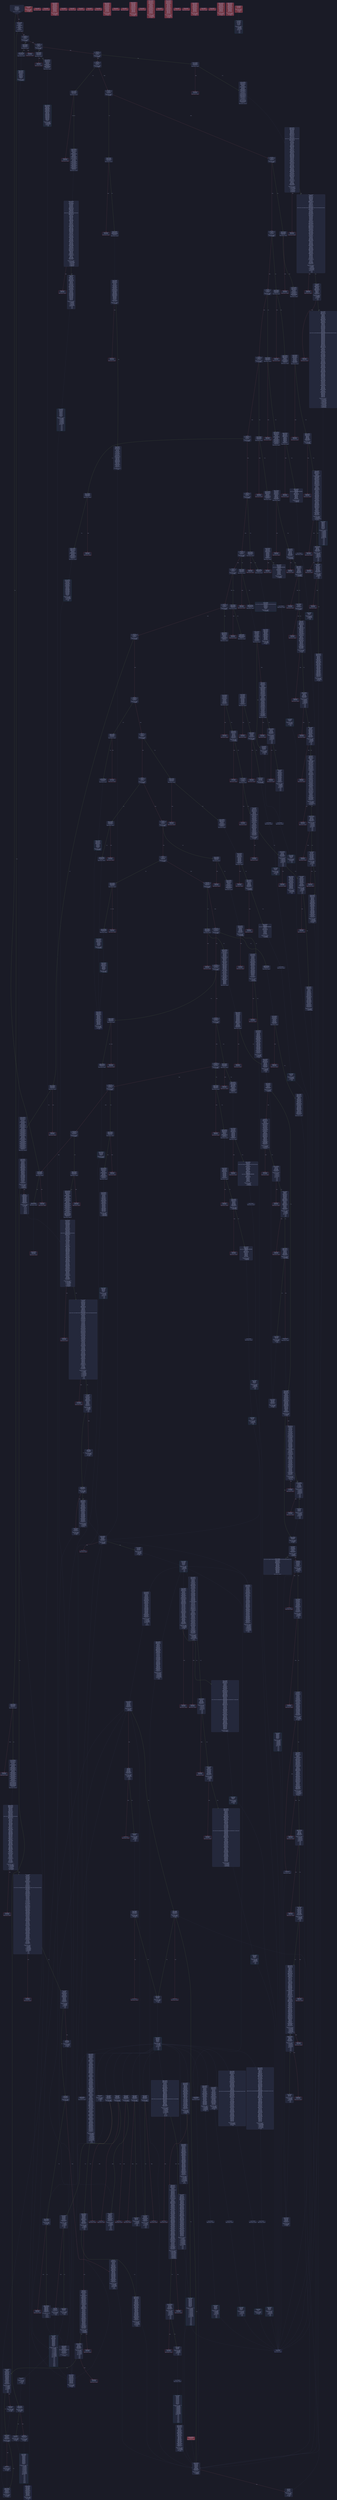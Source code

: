 digraph G {
    node [shape=box, style="filled, rounded", color="#565f89", fontcolor="#c0caf5", fontname="Helvetica", fillcolor="#24283b"];
    edge [color="#414868", fontcolor="#c0caf5", fontname="Helvetica"];
    bgcolor="#1a1b26";
    0 [ label = "[00] PUSH1 60
[02] PUSH1 40
[04] MSTORE
[05] CALLDATASIZE
[06] ISZERO
[07] PUSH2 014e
[0a] JUMPI

Stack size req: 0, sizeΔ: 0
" shape = invhouse]
    1 [ label = "[0b] PUSH4 ffffffff
[10] PUSH1 e0
[12] PUSH1 02
[14] EXP
[15] PUSH1 00
[17] CALLDATALOAD
[18] DIV
[19] AND
[1a] PUSH4 0a19b14a
[1f] DUP2
[20] EQ
[21] PUSH2 0166
[24] JUMPI

Stack size req: 0, sizeΔ: 1
"]
    2 [ label = "[25] DUP1
[26] PUSH4 0e136b19
[2b] EQ
[2c] PUSH2 01b5
[2f] JUMPI

Stack size req: 1, sizeΔ: 0
Entry->Op usage:
	0->43:EQ:1
"]
    3 [ label = "[30] DUP1
[31] PUSH4 19774d43
[36] EQ
[37] PUSH2 01dc
[3a] JUMPI

Stack size req: 1, sizeΔ: 0
Entry->Op usage:
	0->54:EQ:1
"]
    4 [ label = "[3b] DUP1
[3c] PUSH4 278b8c0e
[41] EQ
[42] PUSH2 0210
[45] JUMPI

Stack size req: 1, sizeΔ: 0
Entry->Op usage:
	0->65:EQ:1
"]
    5 [ label = "[46] DUP1
[47] PUSH4 2d804ca2
[4c] EQ
[4d] PUSH2 0251
[50] JUMPI

Stack size req: 1, sizeΔ: 0
Entry->Op usage:
	0->76:EQ:1
"]
    6 [ label = "[51] DUP1
[52] PUSH4 2e1a7d4d
[57] EQ
[58] PUSH2 029e
[5b] JUMPI

Stack size req: 1, sizeΔ: 0
Entry->Op usage:
	0->87:EQ:1
"]
    7 [ label = "[5c] DUP1
[5d] PUSH4 338b5dea
[62] EQ
[63] PUSH2 02b6
[66] JUMPI

Stack size req: 1, sizeΔ: 0
Entry->Op usage:
	0->98:EQ:1
"]
    8 [ label = "[67] DUP1
[68] PUSH4 38ec18c3
[6d] EQ
[6e] PUSH2 02da
[71] JUMPI

Stack size req: 1, sizeΔ: 0
Entry->Op usage:
	0->109:EQ:1
"]
    9 [ label = "[72] DUP1
[73] PUSH4 3c2e2a75
[78] EQ
[79] PUSH2 02fb
[7c] JUMPI

Stack size req: 1, sizeΔ: 0
Entry->Op usage:
	0->120:EQ:1
"]
    10 [ label = "[7d] DUP1
[7e] PUSH4 48d64fd5
[83] EQ
[84] PUSH2 0326
[87] JUMPI

Stack size req: 1, sizeΔ: 0
Entry->Op usage:
	0->131:EQ:1
"]
    11 [ label = "[88] DUP1
[89] PUSH4 508493bc
[8e] EQ
[8f] PUSH2 0347
[92] JUMPI

Stack size req: 1, sizeΔ: 0
Entry->Op usage:
	0->142:EQ:1
"]
    12 [ label = "[93] DUP1
[94] PUSH4 54fd4d50
[99] EQ
[9a] PUSH2 037e
[9d] JUMPI

Stack size req: 1, sizeΔ: 0
Entry->Op usage:
	0->153:EQ:1
"]
    13 [ label = "[9e] DUP1
[9f] PUSH4 59015ed5
[a4] EQ
[a5] PUSH2 03a8
[a8] JUMPI

Stack size req: 1, sizeΔ: 0
Entry->Op usage:
	0->164:EQ:1
"]
    14 [ label = "[a9] DUP1
[aa] PUSH4 6a1db1bf
[af] EQ
[b0] PUSH2 03d3
[b3] JUMPI

Stack size req: 1, sizeΔ: 0
Entry->Op usage:
	0->175:EQ:1
"]
    15 [ label = "[b4] DUP1
[b5] PUSH4 6a523c5e
[ba] EQ
[bb] PUSH2 03eb
[be] JUMPI

Stack size req: 1, sizeΔ: 0
Entry->Op usage:
	0->186:EQ:1
"]
    16 [ label = "[bf] DUP1
[c0] PUSH4 6c86888b
[c5] EQ
[c6] PUSH2 0401
[c9] JUMPI

Stack size req: 1, sizeΔ: 0
Entry->Op usage:
	0->197:EQ:1
"]
    17 [ label = "[ca] DUP1
[cb] PUSH4 6ff968c3
[d0] EQ
[d1] PUSH2 046d
[d4] JUMPI

Stack size req: 1, sizeΔ: 0
Entry->Op usage:
	0->208:EQ:1
"]
    18 [ label = "[d5] DUP1
[d6] PUSH4 71ffcb16
[db] EQ
[dc] PUSH2 049c
[df] JUMPI

Stack size req: 1, sizeΔ: 0
Entry->Op usage:
	0->219:EQ:1
"]
    19 [ label = "[e0] DUP1
[e1] PUSH4 8da5cb5b
[e6] EQ
[e7] PUSH2 04bd
[ea] JUMPI

Stack size req: 1, sizeΔ: 0
Entry->Op usage:
	0->230:EQ:1
"]
    20 [ label = "[eb] DUP1
[ec] PUSH4 9e281a98
[f1] EQ
[f2] PUSH2 04ec
[f5] JUMPI

Stack size req: 1, sizeΔ: 0
Entry->Op usage:
	0->241:EQ:1
"]
    21 [ label = "[f6] DUP1
[f7] PUSH4 b719d032
[fc] EQ
[fd] PUSH2 0510
[0100] JUMPI

Stack size req: 1, sizeΔ: 0
Entry->Op usage:
	0->252:EQ:1
"]
    22 [ label = "[0101] DUP1
[0102] PUSH4 be3dd131
[0107] EQ
[0108] PUSH2 053f
[010b] JUMPI

Stack size req: 1, sizeΔ: 0
Entry->Op usage:
	0->263:EQ:1
"]
    23 [ label = "[010c] DUP1
[010d] PUSH4 d0e30db0
[0112] EQ
[0113] PUSH2 0590
[0116] JUMPI

Stack size req: 1, sizeΔ: 0
Entry->Op usage:
	0->274:EQ:1
"]
    24 [ label = "[0117] DUP1
[0118] PUSH4 ddca3f43
[011d] EQ
[011e] PUSH2 059a
[0121] JUMPI

Stack size req: 1, sizeΔ: 0
Entry->Op usage:
	0->285:EQ:1
"]
    25 [ label = "[0122] DUP1
[0123] PUSH4 e6213127
[0128] EQ
[0129] PUSH2 05bf
[012c] JUMPI

Stack size req: 1, sizeΔ: 0
Entry->Op usage:
	0->296:EQ:1
"]
    26 [ label = "[012d] DUP1
[012e] PUSH4 f2fde38b
[0133] EQ
[0134] PUSH2 05e5
[0137] JUMPI

Stack size req: 1, sizeΔ: 0
Entry->Op usage:
	0->307:EQ:1
"]
    27 [ label = "[0138] DUP1
[0139] PUSH4 f7888aec
[013e] EQ
[013f] PUSH2 0606
[0142] JUMPI

Stack size req: 1, sizeΔ: 0
Entry->Op usage:
	0->318:EQ:1
"]
    28 [ label = "[0143] DUP1
[0144] PUSH4 fb6e155f
[0149] EQ
[014a] PUSH2 063d
[014d] JUMPI

Stack size req: 1, sizeΔ: 0
Entry->Op usage:
	0->329:EQ:1
"]
    29 [ label = "[014e] JUMPDEST
[014f] CALLVALUE
[0150] ISZERO
[0151] PUSH2 0159
[0154] JUMPI

Stack size req: 0, sizeΔ: 0
"]
    30 [ label = "[0155] PUSH1 00
[0157] DUP1
[0158] REVERT

Stack size req: 0, sizeΔ: 0
" color = "red"]
    31 [ label = "[0159] JUMPDEST
[015a] PUSH2 0164

Stack size req: 0, sizeΔ: 1
"]
    32 [ label = "[015d] JUMPDEST
[015e] PUSH1 00
[0160] DUP1
[0161] REVERT

Stack size req: 0, sizeΔ: 0
" color = "red"]
    33 [ label = "[0162] JUMPDEST
[0163] JUMP
Indirect!

Stack size req: 1, sizeΔ: -1
Entry->Op usage:
	0->355:JUMP:0
Entry->Exit:
	0->😵
" color = "teal" fillcolor = "#703440"]
    34 [ label = "[0164] JUMPDEST
[0165] STOP

Stack size req: 0, sizeΔ: 0
" color = "darkblue"]
    35 [ label = "[0166] JUMPDEST
[0167] CALLVALUE
[0168] ISZERO
[0169] PUSH2 0171
[016c] JUMPI

Stack size req: 0, sizeΔ: 0
"]
    36 [ label = "[016d] PUSH1 00
[016f] DUP1
[0170] REVERT

Stack size req: 0, sizeΔ: 0
" color = "red"]
    37 [ label = "[0171] JUMPDEST
[0172] PUSH2 0164
[0175] PUSH1 01
[0177] PUSH1 a0
[0179] PUSH1 02
[017b] EXP
[017c] SUB
[017d] PUSH1 04
[017f] CALLDATALOAD
[0180] DUP2
[0181] AND
[0182] SWAP1
[0183] PUSH1 24
[0185] CALLDATALOAD
[0186] SWAP1
[0187] PUSH1 44
[0189] CALLDATALOAD
[018a] DUP2
[018b] AND
[018c] SWAP1
[018d] PUSH1 64
[018f] CALLDATALOAD
[0190] SWAP1
[0191] PUSH1 84
[0193] CALLDATALOAD
[0194] SWAP1
[0195] PUSH1 a4
[0197] CALLDATALOAD
[0198] SWAP1
[0199] PUSH1 c4
[019b] CALLDATALOAD
[019c] AND
[019d] PUSH1 ff
[019f] PUSH1 e4
[01a1] CALLDATALOAD
[01a2] AND
[01a3] PUSH2 0104
[01a6] CALLDATALOAD
[01a7] PUSH2 0124
[01aa] CALLDATALOAD
[01ab] PUSH2 0144
[01ae] CALLDATALOAD
[01af] PUSH2 0698
[01b2] JUMP

Stack size req: 0, sizeΔ: 12
"]
    38 [ label = "[01b3] JUMPDEST
[01b4] STOP

Stack size req: 0, sizeΔ: 0
" color = "darkblue" fillcolor = "#703440"]
    39 [ label = "[01b5] JUMPDEST
[01b6] CALLVALUE
[01b7] ISZERO
[01b8] PUSH2 01c0
[01bb] JUMPI

Stack size req: 0, sizeΔ: 0
"]
    40 [ label = "[01bc] PUSH1 00
[01be] DUP1
[01bf] REVERT

Stack size req: 0, sizeΔ: 0
" color = "red"]
    41 [ label = "[01c0] JUMPDEST
[01c1] PUSH2 01c8
[01c4] PUSH2 0921
[01c7] JUMP

Stack size req: 0, sizeΔ: 1
"]
    42 [ label = "[01c8] JUMPDEST
[01c9] PUSH1 40
[01cb] MLOAD
[01cc] SWAP1
[01cd] ISZERO
[01ce] ISZERO
[01cf] DUP2
[01d0] MSTORE
[01d1] PUSH1 20
[01d3] ADD
[01d4] PUSH1 40
[01d6] MLOAD
[01d7] DUP1
[01d8] SWAP2
[01d9] SUB
[01da] SWAP1
[01db] RETURN

Stack size req: 1, sizeΔ: -1
Entry->Op usage:
	0->461:ISZERO:0
Entry->Exit:
	0->😵
" color = "darkblue"]
    43 [ label = "[01dc] JUMPDEST
[01dd] CALLVALUE
[01de] ISZERO
[01df] PUSH2 01e7
[01e2] JUMPI

Stack size req: 0, sizeΔ: 0
"]
    44 [ label = "[01e3] PUSH1 00
[01e5] DUP1
[01e6] REVERT

Stack size req: 0, sizeΔ: 0
" color = "red"]
    45 [ label = "[01e7] JUMPDEST
[01e8] PUSH2 01fe
[01eb] PUSH1 01
[01ed] PUSH1 a0
[01ef] PUSH1 02
[01f1] EXP
[01f2] SUB
[01f3] PUSH1 04
[01f5] CALLDATALOAD
[01f6] AND
[01f7] PUSH1 24
[01f9] CALLDATALOAD
[01fa] PUSH2 0931
[01fd] JUMP

Stack size req: 0, sizeΔ: 3
"]
    46 [ label = "[01fe] JUMPDEST
[01ff] PUSH1 40
[0201] MLOAD
[0202] SWAP1
[0203] DUP2
[0204] MSTORE
[0205] PUSH1 20
[0207] ADD
[0208] PUSH1 40
[020a] MLOAD
[020b] DUP1
[020c] SWAP2
[020d] SUB
[020e] SWAP1
[020f] RETURN

Stack size req: 1, sizeΔ: -1
Entry->Op usage:
	0->516:MSTORE:1
Entry->Exit:
	0->😵
" color = "darkblue"]
    47 [ label = "[0210] JUMPDEST
[0211] CALLVALUE
[0212] ISZERO
[0213] PUSH2 021b
[0216] JUMPI

Stack size req: 0, sizeΔ: 0
"]
    48 [ label = "[0217] PUSH1 00
[0219] DUP1
[021a] REVERT

Stack size req: 0, sizeΔ: 0
" color = "red"]
    49 [ label = "[021b] JUMPDEST
[021c] PUSH2 0164
[021f] PUSH1 01
[0221] PUSH1 a0
[0223] PUSH1 02
[0225] EXP
[0226] SUB
[0227] PUSH1 04
[0229] CALLDATALOAD
[022a] DUP2
[022b] AND
[022c] SWAP1
[022d] PUSH1 24
[022f] CALLDATALOAD
[0230] SWAP1
[0231] PUSH1 44
[0233] CALLDATALOAD
[0234] AND
[0235] PUSH1 64
[0237] CALLDATALOAD
[0238] PUSH1 84
[023a] CALLDATALOAD
[023b] PUSH1 a4
[023d] CALLDATALOAD
[023e] PUSH1 ff
[0240] PUSH1 c4
[0242] CALLDATALOAD
[0243] AND
[0244] PUSH1 e4
[0246] CALLDATALOAD
[0247] PUSH2 0104
[024a] CALLDATALOAD
[024b] PUSH2 094e
[024e] JUMP

Stack size req: 0, sizeΔ: 10
"]
    50 [ label = "[024f] JUMPDEST
[0250] STOP

Stack size req: 0, sizeΔ: 0
" color = "darkblue" fillcolor = "#703440"]
    51 [ label = "[0251] JUMPDEST
[0252] CALLVALUE
[0253] ISZERO
[0254] PUSH2 025c
[0257] JUMPI

Stack size req: 0, sizeΔ: 0
"]
    52 [ label = "[0258] PUSH1 00
[025a] DUP1
[025b] REVERT

Stack size req: 0, sizeΔ: 0
" color = "red"]
    53 [ label = "[025c] JUMPDEST
[025d] PUSH2 01fe
[0260] PUSH1 01
[0262] PUSH1 a0
[0264] PUSH1 02
[0266] EXP
[0267] SUB
[0268] PUSH1 04
[026a] CALLDATALOAD
[026b] DUP2
[026c] AND
[026d] SWAP1
[026e] PUSH1 24
[0270] CALLDATALOAD
[0271] SWAP1
[0272] PUSH1 44
[0274] CALLDATALOAD
[0275] DUP2
[0276] AND
[0277] SWAP1
[0278] PUSH1 64
[027a] CALLDATALOAD
[027b] SWAP1
[027c] PUSH1 84
[027e] CALLDATALOAD
[027f] SWAP1
[0280] PUSH1 a4
[0282] CALLDATALOAD
[0283] SWAP1
[0284] PUSH1 c4
[0286] CALLDATALOAD
[0287] AND
[0288] PUSH2 0b74
[028b] JUMP

Stack size req: 0, sizeΔ: 8
"]
    54 [ label = "[028c] JUMPDEST
[028d] PUSH1 40
[028f] MLOAD
[0290] SWAP1
[0291] DUP2
[0292] MSTORE
[0293] PUSH1 20
[0295] ADD
[0296] PUSH1 40
[0298] MLOAD
[0299] DUP1
[029a] SWAP2
[029b] SUB
[029c] SWAP1
[029d] RETURN

Stack size req: 1, sizeΔ: -1
Entry->Op usage:
	0->658:MSTORE:1
Entry->Exit:
	0->😵
" color = "darkblue" fillcolor = "#703440"]
    55 [ label = "[029e] JUMPDEST
[029f] CALLVALUE
[02a0] ISZERO
[02a1] PUSH2 02a9
[02a4] JUMPI

Stack size req: 0, sizeΔ: 0
"]
    56 [ label = "[02a5] PUSH1 00
[02a7] DUP1
[02a8] REVERT

Stack size req: 0, sizeΔ: 0
" color = "red"]
    57 [ label = "[02a9] JUMPDEST
[02aa] PUSH2 0164
[02ad] PUSH1 04
[02af] CALLDATALOAD
[02b0] PUSH2 0c39
[02b3] JUMP

Stack size req: 0, sizeΔ: 2
"]
    58 [ label = "[02b4] JUMPDEST
[02b5] STOP

Stack size req: 0, sizeΔ: 0
" color = "darkblue" fillcolor = "#703440"]
    59 [ label = "[02b6] JUMPDEST
[02b7] CALLVALUE
[02b8] ISZERO
[02b9] PUSH2 02c1
[02bc] JUMPI

Stack size req: 0, sizeΔ: 0
"]
    60 [ label = "[02bd] PUSH1 00
[02bf] DUP1
[02c0] REVERT

Stack size req: 0, sizeΔ: 0
" color = "red"]
    61 [ label = "[02c1] JUMPDEST
[02c2] PUSH2 0164
[02c5] PUSH1 01
[02c7] PUSH1 a0
[02c9] PUSH1 02
[02cb] EXP
[02cc] SUB
[02cd] PUSH1 04
[02cf] CALLDATALOAD
[02d0] AND
[02d1] PUSH1 24
[02d3] CALLDATALOAD
[02d4] PUSH2 0d6f
[02d7] JUMP

Stack size req: 0, sizeΔ: 3
"]
    62 [ label = "[02d8] JUMPDEST
[02d9] STOP

Stack size req: 0, sizeΔ: 0
" color = "darkblue" fillcolor = "#703440"]
    63 [ label = "[02da] JUMPDEST
[02db] CALLVALUE
[02dc] ISZERO
[02dd] PUSH2 02e5
[02e0] JUMPI

Stack size req: 0, sizeΔ: 0
"]
    64 [ label = "[02e1] PUSH1 00
[02e3] DUP1
[02e4] REVERT

Stack size req: 0, sizeΔ: 0
" color = "red"]
    65 [ label = "[02e5] JUMPDEST
[02e6] PUSH2 0164
[02e9] PUSH1 01
[02eb] PUSH1 a0
[02ed] PUSH1 02
[02ef] EXP
[02f0] SUB
[02f1] PUSH1 04
[02f3] CALLDATALOAD
[02f4] AND
[02f5] PUSH2 0ee8
[02f8] JUMP

Stack size req: 0, sizeΔ: 2
"]
    66 [ label = "[02f9] JUMPDEST
[02fa] STOP

Stack size req: 0, sizeΔ: 0
" color = "darkblue" fillcolor = "#703440"]
    67 [ label = "[02fb] JUMPDEST
[02fc] CALLVALUE
[02fd] ISZERO
[02fe] PUSH2 0306
[0301] JUMPI

Stack size req: 0, sizeΔ: 0
"]
    68 [ label = "[0302] PUSH1 00
[0304] DUP1
[0305] REVERT

Stack size req: 0, sizeΔ: 0
" color = "red"]
    69 [ label = "[0306] JUMPDEST
[0307] PUSH2 0164
[030a] PUSH1 01
[030c] PUSH1 a0
[030e] PUSH1 02
[0310] EXP
[0311] SUB
[0312] PUSH1 04
[0314] CALLDATALOAD
[0315] DUP2
[0316] AND
[0317] SWAP1
[0318] PUSH1 24
[031a] CALLDATALOAD
[031b] SWAP1
[031c] PUSH1 44
[031e] CALLDATALOAD
[031f] AND
[0320] PUSH2 0f30
[0323] JUMP

Stack size req: 0, sizeΔ: 4
"]
    70 [ label = "[0324] JUMPDEST
[0325] STOP

Stack size req: 0, sizeΔ: 0
" color = "darkblue" fillcolor = "#703440"]
    71 [ label = "[0326] JUMPDEST
[0327] CALLVALUE
[0328] ISZERO
[0329] PUSH2 0331
[032c] JUMPI

Stack size req: 0, sizeΔ: 0
"]
    72 [ label = "[032d] PUSH1 00
[032f] DUP1
[0330] REVERT

Stack size req: 0, sizeΔ: 0
" color = "red"]
    73 [ label = "[0331] JUMPDEST
[0332] PUSH2 0164
[0335] PUSH1 01
[0337] PUSH1 a0
[0339] PUSH1 02
[033b] EXP
[033c] SUB
[033d] PUSH1 04
[033f] CALLDATALOAD
[0340] AND
[0341] PUSH2 10e3
[0344] JUMP

Stack size req: 0, sizeΔ: 2
"]
    74 [ label = "[0345] JUMPDEST
[0346] STOP

Stack size req: 0, sizeΔ: 0
" color = "darkblue" fillcolor = "#703440"]
    75 [ label = "[0347] JUMPDEST
[0348] CALLVALUE
[0349] ISZERO
[034a] PUSH2 0352
[034d] JUMPI

Stack size req: 0, sizeΔ: 0
"]
    76 [ label = "[034e] PUSH1 00
[0350] DUP1
[0351] REVERT

Stack size req: 0, sizeΔ: 0
" color = "red"]
    77 [ label = "[0352] JUMPDEST
[0353] PUSH2 01fe
[0356] PUSH1 01
[0358] PUSH1 a0
[035a] PUSH1 02
[035c] EXP
[035d] SUB
[035e] PUSH1 04
[0360] CALLDATALOAD
[0361] DUP2
[0362] AND
[0363] SWAP1
[0364] PUSH1 24
[0366] CALLDATALOAD
[0367] AND
[0368] PUSH2 112b
[036b] JUMP

Stack size req: 0, sizeΔ: 3
"]
    78 [ label = "[036c] JUMPDEST
[036d] PUSH1 40
[036f] MLOAD
[0370] SWAP1
[0371] DUP2
[0372] MSTORE
[0373] PUSH1 20
[0375] ADD
[0376] PUSH1 40
[0378] MLOAD
[0379] DUP1
[037a] SWAP2
[037b] SUB
[037c] SWAP1
[037d] RETURN

Stack size req: 1, sizeΔ: -1
Entry->Op usage:
	0->882:MSTORE:1
Entry->Exit:
	0->😵
" color = "darkblue" fillcolor = "#703440"]
    79 [ label = "[037e] JUMPDEST
[037f] CALLVALUE
[0380] ISZERO
[0381] PUSH2 0389
[0384] JUMPI

Stack size req: 0, sizeΔ: 0
"]
    80 [ label = "[0385] PUSH1 00
[0387] DUP1
[0388] REVERT

Stack size req: 0, sizeΔ: 0
" color = "red"]
    81 [ label = "[0389] JUMPDEST
[038a] PUSH2 0391
[038d] PUSH2 1148
[0390] JUMP

Stack size req: 0, sizeΔ: 1
"]
    82 [ label = "[0391] JUMPDEST
[0392] PUSH1 40
[0394] MLOAD
[0395] PUSH2 ffff
[0398] SWAP1
[0399] SWAP2
[039a] AND
[039b] DUP2
[039c] MSTORE
[039d] PUSH1 20
[039f] ADD
[03a0] PUSH1 40
[03a2] MLOAD
[03a3] DUP1
[03a4] SWAP2
[03a5] SUB
[03a6] SWAP1
[03a7] RETURN

Stack size req: 1, sizeΔ: -1
Entry->Op usage:
	0->922:AND:0
	0->924:MSTORE:1
Entry->Exit:
	0->😵
" color = "darkblue"]
    83 [ label = "[03a8] JUMPDEST
[03a9] CALLVALUE
[03aa] ISZERO
[03ab] PUSH2 03b3
[03ae] JUMPI

Stack size req: 0, sizeΔ: 0
"]
    84 [ label = "[03af] PUSH1 00
[03b1] DUP1
[03b2] REVERT

Stack size req: 0, sizeΔ: 0
" color = "red"]
    85 [ label = "[03b3] JUMPDEST
[03b4] PUSH2 03bb
[03b7] PUSH2 116b
[03ba] JUMP

Stack size req: 0, sizeΔ: 1
"]
    86 [ label = "[03bb] JUMPDEST
[03bc] PUSH1 40
[03be] MLOAD
[03bf] SWAP2
[03c0] DUP3
[03c1] MSTORE
[03c2] PUSH1 20
[03c4] DUP3
[03c5] ADD
[03c6] MSTORE
[03c7] PUSH1 40
[03c9] SWAP1
[03ca] DUP2
[03cb] ADD
[03cc] SWAP1
[03cd] MLOAD
[03ce] DUP1
[03cf] SWAP2
[03d0] SUB
[03d1] SWAP1
[03d2] RETURN

Stack size req: 2, sizeΔ: -2
Entry->Op usage:
	0->966:MSTORE:1
	1->961:MSTORE:1
Entry->Exit:
	0->😵
	1->😵
" color = "darkblue"]
    87 [ label = "[03d3] JUMPDEST
[03d4] CALLVALUE
[03d5] ISZERO
[03d6] PUSH2 03de
[03d9] JUMPI

Stack size req: 0, sizeΔ: 0
"]
    88 [ label = "[03da] PUSH1 00
[03dc] DUP1
[03dd] REVERT

Stack size req: 0, sizeΔ: 0
" color = "red"]
    89 [ label = "[03de] JUMPDEST
[03df] PUSH2 0164
[03e2] PUSH1 04
[03e4] CALLDATALOAD
[03e5] PUSH2 120f
[03e8] JUMP

Stack size req: 0, sizeΔ: 2
"]
    90 [ label = "[03e9] JUMPDEST
[03ea] STOP

Stack size req: 0, sizeΔ: 0
" color = "darkblue" fillcolor = "#703440"]
    91 [ label = "[03eb] JUMPDEST
[03ec] PUSH2 0164
[03ef] PUSH1 01
[03f1] PUSH1 a0
[03f3] PUSH1 02
[03f5] EXP
[03f6] SUB
[03f7] PUSH1 04
[03f9] CALLDATALOAD
[03fa] AND
[03fb] PUSH2 1243
[03fe] JUMP

Stack size req: 0, sizeΔ: 2
"]
    92 [ label = "[03ff] JUMPDEST
[0400] STOP

Stack size req: 0, sizeΔ: 0
" color = "darkblue" fillcolor = "#703440"]
    93 [ label = "[0401] JUMPDEST
[0402] CALLVALUE
[0403] ISZERO
[0404] PUSH2 040c
[0407] JUMPI

Stack size req: 0, sizeΔ: 0
"]
    94 [ label = "[0408] PUSH1 00
[040a] DUP1
[040b] REVERT

Stack size req: 0, sizeΔ: 0
" color = "red"]
    95 [ label = "[040c] JUMPDEST
[040d] PUSH2 01c8
[0410] PUSH1 01
[0412] PUSH1 a0
[0414] PUSH1 02
[0416] EXP
[0417] SUB
[0418] PUSH1 04
[041a] CALLDATALOAD
[041b] DUP2
[041c] AND
[041d] SWAP1
[041e] PUSH1 24
[0420] CALLDATALOAD
[0421] SWAP1
[0422] PUSH1 44
[0424] CALLDATALOAD
[0425] DUP2
[0426] AND
[0427] SWAP1
[0428] PUSH1 64
[042a] CALLDATALOAD
[042b] SWAP1
[042c] PUSH1 84
[042e] CALLDATALOAD
[042f] SWAP1
[0430] PUSH1 a4
[0432] CALLDATALOAD
[0433] SWAP1
[0434] PUSH1 c4
[0436] CALLDATALOAD
[0437] DUP2
[0438] AND
[0439] SWAP1
[043a] PUSH1 ff
[043c] PUSH1 e4
[043e] CALLDATALOAD
[043f] AND
[0440] SWAP1
[0441] PUSH2 0104
[0444] CALLDATALOAD
[0445] SWAP1
[0446] PUSH2 0124
[0449] CALLDATALOAD
[044a] SWAP1
[044b] PUSH2 0144
[044e] CALLDATALOAD
[044f] SWAP1
[0450] PUSH2 0164
[0453] CALLDATALOAD
[0454] AND
[0455] PUSH2 134f
[0458] JUMP

Stack size req: 0, sizeΔ: 13
"]
    96 [ label = "[0459] JUMPDEST
[045a] PUSH1 40
[045c] MLOAD
[045d] SWAP1
[045e] ISZERO
[045f] ISZERO
[0460] DUP2
[0461] MSTORE
[0462] PUSH1 20
[0464] ADD
[0465] PUSH1 40
[0467] MLOAD
[0468] DUP1
[0469] SWAP2
[046a] SUB
[046b] SWAP1
[046c] RETURN

Stack size req: 1, sizeΔ: -1
Entry->Op usage:
	0->1118:ISZERO:0
Entry->Exit:
	0->😵
" color = "darkblue" fillcolor = "#703440"]
    97 [ label = "[046d] JUMPDEST
[046e] CALLVALUE
[046f] ISZERO
[0470] PUSH2 0478
[0473] JUMPI

Stack size req: 0, sizeΔ: 0
"]
    98 [ label = "[0474] PUSH1 00
[0476] DUP1
[0477] REVERT

Stack size req: 0, sizeΔ: 0
" color = "red"]
    99 [ label = "[0478] JUMPDEST
[0479] PUSH2 0480
[047c] PUSH2 13b6
[047f] JUMP

Stack size req: 0, sizeΔ: 1
"]
    100 [ label = "[0480] JUMPDEST
[0481] PUSH1 40
[0483] MLOAD
[0484] PUSH1 01
[0486] PUSH1 a0
[0488] PUSH1 02
[048a] EXP
[048b] SUB
[048c] SWAP1
[048d] SWAP2
[048e] AND
[048f] DUP2
[0490] MSTORE
[0491] PUSH1 20
[0493] ADD
[0494] PUSH1 40
[0496] MLOAD
[0497] DUP1
[0498] SWAP2
[0499] SUB
[049a] SWAP1
[049b] RETURN

Stack size req: 1, sizeΔ: -1
Entry->Op usage:
	0->1166:AND:0
	0->1168:MSTORE:1
Entry->Exit:
	0->😵
" color = "darkblue"]
    101 [ label = "[049c] JUMPDEST
[049d] CALLVALUE
[049e] ISZERO
[049f] PUSH2 04a7
[04a2] JUMPI

Stack size req: 0, sizeΔ: 0
"]
    102 [ label = "[04a3] PUSH1 00
[04a5] DUP1
[04a6] REVERT

Stack size req: 0, sizeΔ: 0
" color = "red"]
    103 [ label = "[04a7] JUMPDEST
[04a8] PUSH2 0164
[04ab] PUSH1 01
[04ad] PUSH1 a0
[04af] PUSH1 02
[04b1] EXP
[04b2] SUB
[04b3] PUSH1 04
[04b5] CALLDATALOAD
[04b6] AND
[04b7] PUSH2 13c5
[04ba] JUMP

Stack size req: 0, sizeΔ: 2
"]
    104 [ label = "[04bb] JUMPDEST
[04bc] STOP

Stack size req: 0, sizeΔ: 0
" color = "darkblue" fillcolor = "#703440"]
    105 [ label = "[04bd] JUMPDEST
[04be] CALLVALUE
[04bf] ISZERO
[04c0] PUSH2 04c8
[04c3] JUMPI

Stack size req: 0, sizeΔ: 0
"]
    106 [ label = "[04c4] PUSH1 00
[04c6] DUP1
[04c7] REVERT

Stack size req: 0, sizeΔ: 0
" color = "red"]
    107 [ label = "[04c8] JUMPDEST
[04c9] PUSH2 0480
[04cc] PUSH2 1422
[04cf] JUMP

Stack size req: 0, sizeΔ: 1
"]
    108 [ label = "[04d0] JUMPDEST
[04d1] PUSH1 40
[04d3] MLOAD
[04d4] PUSH1 01
[04d6] PUSH1 a0
[04d8] PUSH1 02
[04da] EXP
[04db] SUB
[04dc] SWAP1
[04dd] SWAP2
[04de] AND
[04df] DUP2
[04e0] MSTORE
[04e1] PUSH1 20
[04e3] ADD
[04e4] PUSH1 40
[04e6] MLOAD
[04e7] DUP1
[04e8] SWAP2
[04e9] SUB
[04ea] SWAP1
[04eb] RETURN

Stack size req: 1, sizeΔ: -1
Entry->Op usage:
	0->1246:AND:0
	0->1248:MSTORE:1
Entry->Exit:
	0->😵
" color = "darkblue" fillcolor = "#703440"]
    109 [ label = "[04ec] JUMPDEST
[04ed] CALLVALUE
[04ee] ISZERO
[04ef] PUSH2 04f7
[04f2] JUMPI

Stack size req: 0, sizeΔ: 0
"]
    110 [ label = "[04f3] PUSH1 00
[04f5] DUP1
[04f6] REVERT

Stack size req: 0, sizeΔ: 0
" color = "red"]
    111 [ label = "[04f7] JUMPDEST
[04f8] PUSH2 0164
[04fb] PUSH1 01
[04fd] PUSH1 a0
[04ff] PUSH1 02
[0501] EXP
[0502] SUB
[0503] PUSH1 04
[0505] CALLDATALOAD
[0506] AND
[0507] PUSH1 24
[0509] CALLDATALOAD
[050a] PUSH2 1431
[050d] JUMP

Stack size req: 0, sizeΔ: 3
"]
    112 [ label = "[050e] JUMPDEST
[050f] STOP

Stack size req: 0, sizeΔ: 0
" color = "darkblue" fillcolor = "#703440"]
    113 [ label = "[0510] JUMPDEST
[0511] CALLVALUE
[0512] ISZERO
[0513] PUSH2 051b
[0516] JUMPI

Stack size req: 0, sizeΔ: 0
"]
    114 [ label = "[0517] PUSH1 00
[0519] DUP1
[051a] REVERT

Stack size req: 0, sizeΔ: 0
" color = "red"]
    115 [ label = "[051b] JUMPDEST
[051c] PUSH2 0480
[051f] PUSH2 15d9
[0522] JUMP

Stack size req: 0, sizeΔ: 1
"]
    116 [ label = "[0523] JUMPDEST
[0524] PUSH1 40
[0526] MLOAD
[0527] PUSH1 01
[0529] PUSH1 a0
[052b] PUSH1 02
[052d] EXP
[052e] SUB
[052f] SWAP1
[0530] SWAP2
[0531] AND
[0532] DUP2
[0533] MSTORE
[0534] PUSH1 20
[0536] ADD
[0537] PUSH1 40
[0539] MLOAD
[053a] DUP1
[053b] SWAP2
[053c] SUB
[053d] SWAP1
[053e] RETURN

Stack size req: 1, sizeΔ: -1
Entry->Op usage:
	0->1329:AND:0
	0->1331:MSTORE:1
Entry->Exit:
	0->😵
" color = "darkblue" fillcolor = "#703440"]
    117 [ label = "[053f] JUMPDEST
[0540] CALLVALUE
[0541] ISZERO
[0542] PUSH2 054a
[0545] JUMPI

Stack size req: 0, sizeΔ: 0
"]
    118 [ label = "[0546] PUSH1 00
[0548] DUP1
[0549] REVERT

Stack size req: 0, sizeΔ: 0
" color = "red"]
    119 [ label = "[054a] JUMPDEST
[054b] PUSH2 0164
[054e] PUSH1 04
[0550] PUSH1 24
[0552] DUP2
[0553] CALLDATALOAD
[0554] DUP2
[0555] DUP2
[0556] ADD
[0557] SWAP1
[0558] DUP4
[0559] ADD
[055a] CALLDATALOAD
[055b] DUP1
[055c] PUSH1 20
[055e] DUP2
[055f] DUP2
[0560] MUL
[0561] ADD
[0562] PUSH1 40
[0564] MLOAD
[0565] SWAP1
[0566] DUP2
[0567] ADD
[0568] PUSH1 40
[056a] MSTORE
[056b] DUP1
[056c] SWAP4
[056d] SWAP3
[056e] SWAP2
[056f] SWAP1
[0570] DUP2
[0571] DUP2
[0572] MSTORE
[0573] PUSH1 20
[0575] ADD
[0576] DUP4
[0577] DUP4
[0578] PUSH1 20
[057a] MUL
[057b] DUP1
[057c] DUP3
[057d] DUP5
[057e] CALLDATACOPY
[057f] POP
[0580] SWAP5
[0581] SWAP7
[0582] POP
[0583] PUSH2 15e8
[0586] SWAP6
[0587] POP
[0588] POP
[0589] POP
[058a] POP
[058b] POP
[058c] POP
[058d] JUMP

Stack size req: 0, sizeΔ: 2
"]
    120 [ label = "[058e] JUMPDEST
[058f] STOP

Stack size req: 0, sizeΔ: 0
" color = "darkblue" fillcolor = "#703440"]
    121 [ label = "[0590] JUMPDEST
[0591] PUSH2 0164
[0594] PUSH2 1970
[0597] JUMP

Stack size req: 0, sizeΔ: 1
"]
    122 [ label = "[0598] JUMPDEST
[0599] STOP

Stack size req: 0, sizeΔ: 0
" color = "darkblue" fillcolor = "#703440"]
    123 [ label = "[059a] JUMPDEST
[059b] CALLVALUE
[059c] ISZERO
[059d] PUSH2 05a5
[05a0] JUMPI

Stack size req: 0, sizeΔ: 0
"]
    124 [ label = "[05a1] PUSH1 00
[05a3] DUP1
[05a4] REVERT

Stack size req: 0, sizeΔ: 0
" color = "red"]
    125 [ label = "[05a5] JUMPDEST
[05a6] PUSH2 01fe
[05a9] PUSH2 1a3e
[05ac] JUMP

Stack size req: 0, sizeΔ: 1
"]
    126 [ label = "[05ad] JUMPDEST
[05ae] PUSH1 40
[05b0] MLOAD
[05b1] SWAP1
[05b2] DUP2
[05b3] MSTORE
[05b4] PUSH1 20
[05b6] ADD
[05b7] PUSH1 40
[05b9] MLOAD
[05ba] DUP1
[05bb] SWAP2
[05bc] SUB
[05bd] SWAP1
[05be] RETURN

Stack size req: 1, sizeΔ: -1
Entry->Op usage:
	0->1459:MSTORE:1
Entry->Exit:
	0->😵
" color = "darkblue" fillcolor = "#703440"]
    127 [ label = "[05bf] JUMPDEST
[05c0] CALLVALUE
[05c1] ISZERO
[05c2] PUSH2 05ca
[05c5] JUMPI

Stack size req: 0, sizeΔ: 0
"]
    128 [ label = "[05c6] PUSH1 00
[05c8] DUP1
[05c9] REVERT

Stack size req: 0, sizeΔ: 0
" color = "red"]
    129 [ label = "[05ca] JUMPDEST
[05cb] PUSH2 0164
[05ce] PUSH1 04
[05d0] CALLDATALOAD
[05d1] ISZERO
[05d2] ISZERO
[05d3] PUSH1 01
[05d5] PUSH1 a0
[05d7] PUSH1 02
[05d9] EXP
[05da] SUB
[05db] PUSH1 24
[05dd] CALLDATALOAD
[05de] AND
[05df] PUSH2 1a44
[05e2] JUMP

Stack size req: 0, sizeΔ: 3
"]
    130 [ label = "[05e3] JUMPDEST
[05e4] STOP

Stack size req: 0, sizeΔ: 0
" color = "darkblue" fillcolor = "#703440"]
    131 [ label = "[05e5] JUMPDEST
[05e6] CALLVALUE
[05e7] ISZERO
[05e8] PUSH2 05f0
[05eb] JUMPI

Stack size req: 0, sizeΔ: 0
"]
    132 [ label = "[05ec] PUSH1 00
[05ee] DUP1
[05ef] REVERT

Stack size req: 0, sizeΔ: 0
" color = "red"]
    133 [ label = "[05f0] JUMPDEST
[05f1] PUSH2 0164
[05f4] PUSH1 01
[05f6] PUSH1 a0
[05f8] PUSH1 02
[05fa] EXP
[05fb] SUB
[05fc] PUSH1 04
[05fe] CALLDATALOAD
[05ff] AND
[0600] PUSH2 1ab5
[0603] JUMP

Stack size req: 0, sizeΔ: 2
"]
    134 [ label = "[0604] JUMPDEST
[0605] STOP

Stack size req: 0, sizeΔ: 0
" color = "darkblue" fillcolor = "#703440"]
    135 [ label = "[0606] JUMPDEST
[0607] CALLVALUE
[0608] ISZERO
[0609] PUSH2 0611
[060c] JUMPI

Stack size req: 0, sizeΔ: 0
"]
    136 [ label = "[060d] PUSH1 00
[060f] DUP1
[0610] REVERT

Stack size req: 0, sizeΔ: 0
" color = "red"]
    137 [ label = "[0611] JUMPDEST
[0612] PUSH2 01fe
[0615] PUSH1 01
[0617] PUSH1 a0
[0619] PUSH1 02
[061b] EXP
[061c] SUB
[061d] PUSH1 04
[061f] CALLDATALOAD
[0620] DUP2
[0621] AND
[0622] SWAP1
[0623] PUSH1 24
[0625] CALLDATALOAD
[0626] AND
[0627] PUSH2 1b12
[062a] JUMP

Stack size req: 0, sizeΔ: 3
"]
    138 [ label = "[062b] JUMPDEST
[062c] PUSH1 40
[062e] MLOAD
[062f] SWAP1
[0630] DUP2
[0631] MSTORE
[0632] PUSH1 20
[0634] ADD
[0635] PUSH1 40
[0637] MLOAD
[0638] DUP1
[0639] SWAP2
[063a] SUB
[063b] SWAP1
[063c] RETURN

Stack size req: 1, sizeΔ: -1
Entry->Op usage:
	0->1585:MSTORE:1
Entry->Exit:
	0->😵
" color = "darkblue" fillcolor = "#703440"]
    139 [ label = "[063d] JUMPDEST
[063e] CALLVALUE
[063f] ISZERO
[0640] PUSH2 0648
[0643] JUMPI

Stack size req: 0, sizeΔ: 0
"]
    140 [ label = "[0644] PUSH1 00
[0646] DUP1
[0647] REVERT

Stack size req: 0, sizeΔ: 0
" color = "red"]
    141 [ label = "[0648] JUMPDEST
[0649] PUSH2 01fe
[064c] PUSH1 01
[064e] PUSH1 a0
[0650] PUSH1 02
[0652] EXP
[0653] SUB
[0654] PUSH1 04
[0656] CALLDATALOAD
[0657] DUP2
[0658] AND
[0659] SWAP1
[065a] PUSH1 24
[065c] CALLDATALOAD
[065d] SWAP1
[065e] PUSH1 44
[0660] CALLDATALOAD
[0661] DUP2
[0662] AND
[0663] SWAP1
[0664] PUSH1 64
[0666] CALLDATALOAD
[0667] SWAP1
[0668] PUSH1 84
[066a] CALLDATALOAD
[066b] SWAP1
[066c] PUSH1 a4
[066e] CALLDATALOAD
[066f] SWAP1
[0670] PUSH1 c4
[0672] CALLDATALOAD
[0673] AND
[0674] PUSH1 ff
[0676] PUSH1 e4
[0678] CALLDATALOAD
[0679] AND
[067a] PUSH2 0104
[067d] CALLDATALOAD
[067e] PUSH2 0124
[0681] CALLDATALOAD
[0682] PUSH2 1b3f
[0685] JUMP

Stack size req: 0, sizeΔ: 11
"]
    142 [ label = "[0686] JUMPDEST
[0687] PUSH1 40
[0689] MLOAD
[068a] SWAP1
[068b] DUP2
[068c] MSTORE
[068d] PUSH1 20
[068f] ADD
[0690] PUSH1 40
[0692] MLOAD
[0693] DUP1
[0694] SWAP2
[0695] SUB
[0696] SWAP1
[0697] RETURN

Stack size req: 1, sizeΔ: -1
Entry->Op usage:
	0->1676:MSTORE:1
Entry->Exit:
	0->😵
" color = "darkblue" fillcolor = "#703440"]
    143 [ label = "[0698] JUMPDEST
[0699] PUSH1 00
[069b] PUSH1 02
[069d] ADDRESS
[069e] DUP14
[069f] DUP14
[06a0] DUP14
[06a1] DUP14
[06a2] DUP14
[06a3] DUP14
[06a4] PUSH1 00
[06a6] PUSH1 40
[06a8] MLOAD
[06a9] PUSH1 20
[06ab] ADD
[06ac] MSTORE
[06ad] PUSH1 40
[06af] MLOAD
[06b0] PUSH13 01000000000000000000000000
[06be] PUSH1 01
[06c0] PUSH1 a0
[06c2] PUSH1 02
[06c4] EXP
[06c5] SUB
[06c6] SWAP9
[06c7] DUP10
[06c8] AND
[06c9] DUP2
[06ca] MUL
[06cb] DUP3
[06cc] MSTORE
[06cd] SWAP7
[06ce] DUP9
[06cf] AND
[06d0] DUP8
[06d1] MUL
[06d2] PUSH1 14
[06d4] DUP3
[06d5] ADD
[06d6] MSTORE
[06d7] PUSH1 28
[06d9] DUP2
[06da] ADD
[06db] SWAP6
[06dc] SWAP1
[06dd] SWAP6
[06de] MSTORE
[06df] SWAP3
[06e0] SWAP1
[06e1] SWAP6
[06e2] AND
[06e3] SWAP1
[06e4] SWAP4
[06e5] MUL
[06e6] PUSH1 48
[06e8] DUP4
[06e9] ADD
[06ea] MSTORE
[06eb] PUSH1 5c
[06ed] DUP3
[06ee] ADD
[06ef] SWAP3
[06f0] SWAP1
[06f1] SWAP3
[06f2] MSTORE
[06f3] PUSH1 7c
[06f5] DUP2
[06f6] ADD
[06f7] SWAP3
[06f8] SWAP1
[06f9] SWAP3
[06fa] MSTORE
[06fb] PUSH1 9c
[06fd] DUP3
[06fe] ADD
[06ff] MSTORE
[0700] PUSH1 bc
[0702] ADD
[0703] PUSH1 20
[0705] PUSH1 40
[0707] MLOAD
[0708] DUP1
[0709] DUP4
[070a] SUB
[070b] DUP2
[070c] PUSH1 00
[070e] DUP7
[070f] PUSH2 646e
[0712] GAS
[0713] SUB
[0714] CALL
[0715] ISZERO
[0716] ISZERO
[0717] PUSH2 071f
[071a] JUMPI

Stack size req: 11, sizeΔ: 3
Entry->Op usage:
	5->1791:MSTORE:1
	6->1786:MSTORE:1
	7->1778:MSTORE:1
	8->1762:AND:1
	8->1765:MUL:1
	9->1758:MSTORE:1
	10->1743:AND:1
	10->1745:MUL:1
"]
    144 [ label = "[071b] PUSH1 00
[071d] DUP1
[071e] REVERT

Stack size req: 0, sizeΔ: 0
" color = "red"]
    145 [ label = "[071f] JUMPDEST
[0720] POP
[0721] POP
[0722] PUSH1 40
[0724] MLOAD
[0725] DUP1
[0726] MLOAD
[0727] SWAP2
[0728] POP
[0729] POP
[072a] PUSH1 01
[072c] PUSH1 a0
[072e] PUSH1 02
[0730] EXP
[0731] SUB
[0732] DUP7
[0733] AND
[0734] PUSH1 01
[0736] DUP3
[0737] PUSH1 40
[0739] MLOAD
[073a] PUSH32 19457468657265756d205369676e6564204d6573736167653a0a333200000000
[075b] DUP2
[075c] MSTORE
[075d] PUSH1 1c
[075f] DUP2
[0760] ADD
[0761] SWAP2
[0762] SWAP1
[0763] SWAP2
[0764] MSTORE
[0765] PUSH1 3c
[0767] ADD
[0768] PUSH1 40
[076a] MLOAD
[076b] DUP1
[076c] SWAP2
[076d] SUB
[076e] SWAP1
[076f] SHA3
[0770] DUP8
[0771] DUP8
[0772] DUP8
[0773] PUSH1 40
[0775] MLOAD
[0776] DUP1
[0777] PUSH1 00
[0779] MSTORE
[077a] PUSH1 20
[077c] ADD
[077d] PUSH1 40
[077f] MSTORE
[0780] PUSH1 00
[0782] PUSH1 40
[0784] MLOAD
[0785] PUSH1 20
[0787] ADD
[0788] MSTORE
[0789] PUSH1 40
[078b] MLOAD
[078c] SWAP4
[078d] DUP5
[078e] MSTORE
[078f] PUSH1 ff
[0791] SWAP1
[0792] SWAP3
[0793] AND
[0794] PUSH1 20
[0796] DUP1
[0797] DUP6
[0798] ADD
[0799] SWAP2
[079a] SWAP1
[079b] SWAP2
[079c] MSTORE
[079d] PUSH1 40
[079f] DUP1
[07a0] DUP6
[07a1] ADD
[07a2] SWAP3
[07a3] SWAP1
[07a4] SWAP3
[07a5] MSTORE
[07a6] PUSH1 60
[07a8] DUP5
[07a9] ADD
[07aa] SWAP3
[07ab] SWAP1
[07ac] SWAP3
[07ad] MSTORE
[07ae] PUSH1 80
[07b0] SWAP1
[07b1] SWAP3
[07b2] ADD
[07b3] SWAP2
[07b4] MLOAD
[07b5] PUSH1 20
[07b7] DUP2
[07b8] SUB
[07b9] SWAP1
[07ba] DUP1
[07bb] DUP5
[07bc] SUB
[07bd] SWAP1
[07be] PUSH1 00
[07c0] DUP7
[07c1] PUSH2 646e
[07c4] GAS
[07c5] SUB
[07c6] CALL
[07c7] ISZERO
[07c8] ISZERO
[07c9] PUSH2 07d1
[07cc] JUMPI

Stack size req: 8, sizeΔ: 1
Entry->Op usage:
	0->1824:POP:0
	1->1825:POP:0
	2->1832:POP:0
	4->1965:MSTORE:1
	5->1957:MSTORE:1
	6->1939:AND:0
	6->1948:MSTORE:1
	7->1843:AND:0
Entry->Exit:
	0->😵
	1->😵
	2->😵
	7->2, 8
"]
    146 [ label = "[07cd] PUSH1 00
[07cf] DUP1
[07d0] REVERT

Stack size req: 0, sizeΔ: 0
" color = "red"]
    147 [ label = "[07d1] JUMPDEST
[07d2] POP
[07d3] POP
[07d4] PUSH1 20
[07d6] PUSH1 40
[07d8] MLOAD
[07d9] SUB
[07da] MLOAD
[07db] PUSH1 01
[07dd] PUSH1 a0
[07df] PUSH1 02
[07e1] EXP
[07e2] SUB
[07e3] AND
[07e4] EQ
[07e5] ISZERO
[07e6] DUP1
[07e7] PUSH2 07ef
[07ea] JUMPI

Stack size req: 3, sizeΔ: -2
Entry->Op usage:
	0->2002:POP:0
	1->2003:POP:0
	2->2020:EQ:1
Entry->Exit:
	0->😵
	1->😵
	2->😵
"]
    148 [ label = "[07eb] POP
[07ec] DUP8
[07ed] NUMBER
[07ee] GT

Stack size req: 9, sizeΔ: 0
Entry->Op usage:
	0->2027:POP:0
	8->2030:GT:1
Entry->Exit:
	0->😵
"]
    149 [ label = "[07ef] JUMPDEST
[07f0] DUP1
[07f1] PUSH2 0827
[07f4] JUMPI

Stack size req: 1, sizeΔ: 0
Entry->Op usage:
	0->2036:JUMPI:1
"]
    150 [ label = "[07f5] POP
[07f6] PUSH1 01
[07f8] PUSH1 a0
[07fa] PUSH1 02
[07fc] EXP
[07fd] SUB
[07fe] DUP7
[07ff] AND
[0800] PUSH1 00
[0802] SWAP1
[0803] DUP2
[0804] MSTORE
[0805] PUSH1 06
[0807] PUSH1 20
[0809] SWAP1
[080a] DUP2
[080b] MSTORE
[080c] PUSH1 40
[080e] DUP1
[080f] DUP4
[0810] SHA3
[0811] DUP5
[0812] DUP5
[0813] MSTORE
[0814] SWAP1
[0815] SWAP2
[0816] MSTORE
[0817] SWAP1
[0818] SHA3
[0819] SLOAD
[081a] DUP12
[081b] SWAP1
[081c] PUSH2 0825
[081f] SWAP1
[0820] DUP5
[0821] PUSH2 1d3d
[0824] JUMP

Stack size req: 12, sizeΔ: 3
Entry->Op usage:
	0->2037:POP:0
	1->2067:MSTORE:1
	6->2047:AND:0
	6->2052:MSTORE:1
Entry->Exit:
	0->😵
	2->0, 5
	11->3, 14
"]
    151 [ label = "[0825] JUMPDEST
[0826] GT

Stack size req: 2, sizeΔ: -1
Entry->Op usage:
	0->2086:GT:0
	1->2086:GT:1
Entry->Exit:
	0->😵
	1->😵
"]
    152 [ label = "[0827] JUMPDEST
[0828] ISZERO
[0829] PUSH2 0831
[082c] JUMPI

Stack size req: 1, sizeΔ: -1
Entry->Op usage:
	0->2088:ISZERO:0
Entry->Exit:
	0->😵
"]
    153 [ label = "[082d] PUSH1 00
[082f] DUP1
[0830] REVERT

Stack size req: 0, sizeΔ: 0
" color = "red"]
    154 [ label = "[0831] JUMPDEST
[0832] PUSH2 0840
[0835] DUP13
[0836] DUP13
[0837] DUP13
[0838] DUP13
[0839] DUP11
[083a] CALLER
[083b] DUP9
[083c] PUSH2 1d65
[083f] JUMP

Stack size req: 12, sizeΔ: 8
Entry->Exit:
	1->0, 9
	5->2, 13
	8->3, 16
	9->4, 17
	10->5, 18
	11->6, 19
"]
    155 [ label = "[0840] JUMPDEST
[0841] PUSH1 01
[0843] PUSH1 a0
[0845] PUSH1 02
[0847] EXP
[0848] SUB
[0849] DUP7
[084a] AND
[084b] PUSH1 00
[084d] SWAP1
[084e] DUP2
[084f] MSTORE
[0850] PUSH1 06
[0852] PUSH1 20
[0854] SWAP1
[0855] DUP2
[0856] MSTORE
[0857] PUSH1 40
[0859] DUP1
[085a] DUP4
[085b] SHA3
[085c] DUP5
[085d] DUP5
[085e] MSTORE
[085f] SWAP1
[0860] SWAP2
[0861] MSTORE
[0862] SWAP1
[0863] SHA3
[0864] SLOAD
[0865] PUSH2 086e
[0868] SWAP1
[0869] DUP4
[086a] PUSH2 1d3d
[086d] JUMP

Stack size req: 6, sizeΔ: 3
Entry->Op usage:
	0->2142:MSTORE:1
	5->2122:AND:0
	5->2127:MSTORE:1
Entry->Exit:
	1->0, 4
"]
    156 [ label = "[086e] JUMPDEST
[086f] PUSH1 01
[0871] PUSH1 a0
[0873] PUSH1 02
[0875] EXP
[0876] SUB
[0877] DUP8
[0878] AND
[0879] PUSH1 00
[087b] SWAP1
[087c] DUP2
[087d] MSTORE
[087e] PUSH1 06
[0880] PUSH1 20
[0882] SWAP1
[0883] DUP2
[0884] MSTORE
[0885] PUSH1 40
[0887] DUP1
[0888] DUP4
[0889] SHA3
[088a] DUP6
[088b] DUP5
[088c] MSTORE
[088d] SWAP1
[088e] SWAP2
[088f] MSTORE
[0890] SWAP1
[0891] SHA3
[0892] SSTORE
[0893] PUSH32 3314c351c2a2a45771640a1442b843167a4da29bd543612311c031bbfb4ffa98
[08b4] DUP13
[08b5] DUP4
[08b6] DUP13
[08b7] DUP15
[08b8] DUP14
[08b9] DUP4
[08ba] MUL
[08bb] DUP2
[08bc] ISZERO
[08bd] ISZERO
[08be] PUSH2 08c3
[08c1] JUMPI

Stack size req: 13, sizeΔ: 5
Entry->Op usage:
	0->2194:SSTORE:1
	1->2188:MSTORE:1
	2->2234:MUL:0
	6->2168:AND:0
	6->2173:MSTORE:1
	9->2234:MUL:1
	11->2236:ISZERO:0
Entry->Exit:
	0->😵
	2->3, 7
	10->2, 15
	11->1, 16
	12->4, 17
"]
    157 [ label = "[08c2] INVALID

Stack size req: 0, sizeΔ: 0
" color = "red"]
    158 [ label = "[08c3] JUMPDEST
[08c4] DIV
[08c5] DUP11
[08c6] CALLER
[08c7] DUP14
[08c8] PUSH1 40
[08ca] MLOAD
[08cb] PUSH1 01
[08cd] PUSH1 a0
[08cf] PUSH1 02
[08d1] EXP
[08d2] SUB
[08d3] SWAP8
[08d4] DUP9
[08d5] AND
[08d6] DUP2
[08d7] MSTORE
[08d8] PUSH1 20
[08da] DUP2
[08db] ADD
[08dc] SWAP7
[08dd] SWAP1
[08de] SWAP7
[08df] MSTORE
[08e0] SWAP4
[08e1] DUP7
[08e2] AND
[08e3] PUSH1 40
[08e5] DUP1
[08e6] DUP8
[08e7] ADD
[08e8] SWAP2
[08e9] SWAP1
[08ea] SWAP2
[08eb] MSTORE
[08ec] PUSH1 60
[08ee] DUP7
[08ef] ADD
[08f0] SWAP4
[08f1] SWAP1
[08f2] SWAP4
[08f3] MSTORE
[08f4] SWAP1
[08f5] DUP6
[08f6] AND
[08f7] PUSH1 80
[08f9] DUP6
[08fa] ADD
[08fb] MSTORE
[08fc] SWAP1
[08fd] SWAP4
[08fe] AND
[08ff] PUSH1 a0
[0901] DUP4
[0902] ADD
[0903] MSTORE
[0904] PUSH1 c0
[0906] DUP3
[0907] ADD
[0908] MSTORE
[0909] PUSH1 e0
[090b] ADD
[090c] SWAP1
[090d] MLOAD
[090e] DUP1
[090f] SWAP2
[0910] SUB
[0911] SWAP1
[0912] LOG1

Stack size req: 13, sizeΔ: -6
Entry->Op usage:
	0->2244:DIV:0
	1->2244:DIV:1
	2->2274:AND:1
	2->2283:MSTORE:1
	3->2271:MSTORE:1
	4->2261:AND:1
	4->2263:MSTORE:1
	5->2322:LOG1:2
	11->2294:AND:1
	11->2299:MSTORE:1
	12->2312:MSTORE:1
Entry->Exit:
	0->😵
	1->😵
	2->😵
	3->😵
	4->😵
	5->😵
"]
    159 [ label = "[0913] JUMPDEST
[0914] POP
[0915] POP
[0916] POP
[0917] POP
[0918] POP
[0919] POP
[091a] POP
[091b] POP
[091c] POP
[091d] POP
[091e] POP
[091f] POP
[0920] JUMP
Indirect!

Stack size req: 13, sizeΔ: -13
Entry->Op usage:
	0->2324:POP:0
	1->2325:POP:0
	2->2326:POP:0
	3->2327:POP:0
	4->2328:POP:0
	5->2329:POP:0
	6->2330:POP:0
	7->2331:POP:0
	8->2332:POP:0
	9->2333:POP:0
	10->2334:POP:0
	11->2335:POP:0
	12->2336:JUMP:0
Entry->Exit:
	0->😵
	1->😵
	2->😵
	3->😵
	4->😵
	5->😵
	6->😵
	7->😵
	8->😵
	9->😵
	10->😵
	11->😵
	12->😵
" color = "teal"]
    160 [ label = "[0921] JUMPDEST
[0922] PUSH1 08
[0924] SLOAD
[0925] PUSH1 a0
[0927] PUSH1 02
[0929] EXP
[092a] SWAP1
[092b] DIV
[092c] PUSH1 ff
[092e] AND
[092f] DUP2
[0930] JUMP
Indirect!

Stack size req: 1, sizeΔ: 1
Entry->Op usage:
	0->2352:JUMP:0
" color = "teal"]
    161 [ label = "[0931] JUMPDEST
[0932] PUSH1 06
[0934] PUSH1 20
[0936] SWAP1
[0937] DUP2
[0938] MSTORE
[0939] PUSH1 00
[093b] SWAP3
[093c] DUP4
[093d] MSTORE
[093e] PUSH1 40
[0940] DUP1
[0941] DUP5
[0942] SHA3
[0943] SWAP1
[0944] SWAP2
[0945] MSTORE
[0946] SWAP1
[0947] DUP3
[0948] MSTORE
[0949] SWAP1
[094a] SHA3
[094b] SLOAD
[094c] DUP2
[094d] JUMP
Indirect!

Stack size req: 3, sizeΔ: -1
Entry->Op usage:
	0->2376:MSTORE:1
	1->2365:MSTORE:1
	2->2381:JUMP:0
Entry->Exit:
	0->😵
	1->😵
" color = "teal"]
    162 [ label = "[094e] JUMPDEST
[094f] PUSH1 00
[0951] PUSH1 02
[0953] ADDRESS
[0954] DUP12
[0955] DUP12
[0956] DUP12
[0957] DUP12
[0958] DUP12
[0959] DUP12
[095a] PUSH1 00
[095c] PUSH1 40
[095e] MLOAD
[095f] PUSH1 20
[0961] ADD
[0962] MSTORE
[0963] PUSH1 40
[0965] MLOAD
[0966] PUSH13 01000000000000000000000000
[0974] PUSH1 01
[0976] PUSH1 a0
[0978] PUSH1 02
[097a] EXP
[097b] SUB
[097c] SWAP9
[097d] DUP10
[097e] AND
[097f] DUP2
[0980] MUL
[0981] DUP3
[0982] MSTORE
[0983] SWAP7
[0984] DUP9
[0985] AND
[0986] DUP8
[0987] MUL
[0988] PUSH1 14
[098a] DUP3
[098b] ADD
[098c] MSTORE
[098d] PUSH1 28
[098f] DUP2
[0990] ADD
[0991] SWAP6
[0992] SWAP1
[0993] SWAP6
[0994] MSTORE
[0995] SWAP3
[0996] SWAP1
[0997] SWAP6
[0998] AND
[0999] SWAP1
[099a] SWAP4
[099b] MUL
[099c] PUSH1 48
[099e] DUP4
[099f] ADD
[09a0] MSTORE
[09a1] PUSH1 5c
[09a3] DUP3
[09a4] ADD
[09a5] SWAP3
[09a6] SWAP1
[09a7] SWAP3
[09a8] MSTORE
[09a9] PUSH1 7c
[09ab] DUP2
[09ac] ADD
[09ad] SWAP3
[09ae] SWAP1
[09af] SWAP3
[09b0] MSTORE
[09b1] PUSH1 9c
[09b3] DUP3
[09b4] ADD
[09b5] MSTORE
[09b6] PUSH1 bc
[09b8] ADD
[09b9] PUSH1 20
[09bb] PUSH1 40
[09bd] MLOAD
[09be] DUP1
[09bf] DUP4
[09c0] SUB
[09c1] DUP2
[09c2] PUSH1 00
[09c4] DUP7
[09c5] PUSH2 646e
[09c8] GAS
[09c9] SUB
[09ca] CALL
[09cb] ISZERO
[09cc] ISZERO
[09cd] PUSH2 09d5
[09d0] JUMPI

Stack size req: 9, sizeΔ: 3
Entry->Op usage:
	3->2485:MSTORE:1
	4->2480:MSTORE:1
	5->2472:MSTORE:1
	6->2456:AND:1
	6->2459:MUL:1
	7->2452:MSTORE:1
	8->2437:AND:1
	8->2439:MUL:1
"]
    163 [ label = "[09d1] PUSH1 00
[09d3] DUP1
[09d4] REVERT

Stack size req: 0, sizeΔ: 0
" color = "red"]
    164 [ label = "[09d5] JUMPDEST
[09d6] POP
[09d7] POP
[09d8] PUSH1 40
[09da] MLOAD
[09db] DUP1
[09dc] MLOAD
[09dd] SWAP2
[09de] POP
[09df] POP
[09e0] PUSH1 01
[09e2] PUSH1 a0
[09e4] PUSH1 02
[09e6] EXP
[09e7] SUB
[09e8] CALLER
[09e9] AND
[09ea] PUSH1 01
[09ec] DUP3
[09ed] PUSH1 40
[09ef] MLOAD
[09f0] PUSH32 19457468657265756d205369676e6564204d6573736167653a0a333200000000
[0a11] DUP2
[0a12] MSTORE
[0a13] PUSH1 1c
[0a15] DUP2
[0a16] ADD
[0a17] SWAP2
[0a18] SWAP1
[0a19] SWAP2
[0a1a] MSTORE
[0a1b] PUSH1 3c
[0a1d] ADD
[0a1e] PUSH1 40
[0a20] MLOAD
[0a21] DUP1
[0a22] SWAP2
[0a23] SUB
[0a24] SWAP1
[0a25] SHA3
[0a26] DUP7
[0a27] DUP7
[0a28] DUP7
[0a29] PUSH1 40
[0a2b] MLOAD
[0a2c] DUP1
[0a2d] PUSH1 00
[0a2f] MSTORE
[0a30] PUSH1 20
[0a32] ADD
[0a33] PUSH1 40
[0a35] MSTORE
[0a36] PUSH1 00
[0a38] PUSH1 40
[0a3a] MLOAD
[0a3b] PUSH1 20
[0a3d] ADD
[0a3e] MSTORE
[0a3f] PUSH1 40
[0a41] MLOAD
[0a42] SWAP4
[0a43] DUP5
[0a44] MSTORE
[0a45] PUSH1 ff
[0a47] SWAP1
[0a48] SWAP3
[0a49] AND
[0a4a] PUSH1 20
[0a4c] DUP1
[0a4d] DUP6
[0a4e] ADD
[0a4f] SWAP2
[0a50] SWAP1
[0a51] SWAP2
[0a52] MSTORE
[0a53] PUSH1 40
[0a55] DUP1
[0a56] DUP6
[0a57] ADD
[0a58] SWAP3
[0a59] SWAP1
[0a5a] SWAP3
[0a5b] MSTORE
[0a5c] PUSH1 60
[0a5e] DUP5
[0a5f] ADD
[0a60] SWAP3
[0a61] SWAP1
[0a62] SWAP3
[0a63] MSTORE
[0a64] PUSH1 80
[0a66] SWAP1
[0a67] SWAP3
[0a68] ADD
[0a69] SWAP2
[0a6a] MLOAD
[0a6b] PUSH1 20
[0a6d] DUP2
[0a6e] SUB
[0a6f] SWAP1
[0a70] DUP1
[0a71] DUP5
[0a72] SUB
[0a73] SWAP1
[0a74] PUSH1 00
[0a76] DUP7
[0a77] PUSH2 646e
[0a7a] GAS
[0a7b] SUB
[0a7c] CALL
[0a7d] ISZERO
[0a7e] ISZERO
[0a7f] PUSH2 0a87
[0a82] JUMPI

Stack size req: 6, sizeΔ: 1
Entry->Op usage:
	0->2518:POP:0
	1->2519:POP:0
	2->2526:POP:0
	3->2659:MSTORE:1
	4->2651:MSTORE:1
	5->2633:AND:0
	5->2642:MSTORE:1
Entry->Exit:
	0->😵
	1->😵
	2->😵
"]
    165 [ label = "[0a83] PUSH1 00
[0a85] DUP1
[0a86] REVERT

Stack size req: 0, sizeΔ: 0
" color = "red"]
    166 [ label = "[0a87] JUMPDEST
[0a88] POP
[0a89] POP
[0a8a] PUSH1 20
[0a8c] PUSH1 40
[0a8e] MLOAD
[0a8f] SUB
[0a90] MLOAD
[0a91] PUSH1 01
[0a93] PUSH1 a0
[0a95] PUSH1 02
[0a97] EXP
[0a98] SUB
[0a99] AND
[0a9a] EQ
[0a9b] PUSH2 0aa3
[0a9e] JUMPI

Stack size req: 3, sizeΔ: -3
Entry->Op usage:
	0->2696:POP:0
	1->2697:POP:0
	2->2714:EQ:1
Entry->Exit:
	0->😵
	1->😵
	2->😵
"]
    167 [ label = "[0a9f] PUSH1 00
[0aa1] DUP1
[0aa2] REVERT

Stack size req: 0, sizeΔ: 0
" color = "red"]
    168 [ label = "[0aa3] JUMPDEST
[0aa4] CALLER
[0aa5] PUSH1 01
[0aa7] PUSH1 a0
[0aa9] PUSH1 02
[0aab] EXP
[0aac] SUB
[0aad] DUP2
[0aae] AND
[0aaf] PUSH1 00
[0ab1] SWAP1
[0ab2] DUP2
[0ab3] MSTORE
[0ab4] PUSH1 06
[0ab6] PUSH1 20
[0ab8] SWAP1
[0ab9] DUP2
[0aba] MSTORE
[0abb] PUSH1 40
[0abd] DUP1
[0abe] DUP4
[0abf] SHA3
[0ac0] DUP6
[0ac1] DUP5
[0ac2] MSTORE
[0ac3] SWAP1
[0ac4] SWAP2
[0ac5] MSTORE
[0ac6] SWAP1
[0ac7] DUP2
[0ac8] SWAP1
[0ac9] SHA3
[0aca] DUP12
[0acb] SWAP1
[0acc] SSTORE
[0acd] PUSH32 1e0b760c386003e9cb9bcf4fcf3997886042859d9b6ed6320e804597fcdb28b0
[0aee] SWAP2
[0aef] DUP13
[0af0] SWAP2
[0af1] DUP13
[0af2] SWAP2
[0af3] DUP13
[0af4] SWAP2
[0af5] DUP13
[0af6] SWAP2
[0af7] DUP13
[0af8] SWAP2
[0af9] DUP13
[0afa] SWAP2
[0afb] SWAP1
[0afc] DUP13
[0afd] SWAP1
[0afe] DUP13
[0aff] SWAP1
[0b00] DUP13
[0b01] SWAP1
[0b02] MLOAD
[0b03] PUSH1 01
[0b05] PUSH1 a0
[0b07] PUSH1 02
[0b09] EXP
[0b0a] SUB
[0b0b] SWAP11
[0b0c] DUP12
[0b0d] AND
[0b0e] DUP2
[0b0f] MSTORE
[0b10] PUSH1 20
[0b12] DUP2
[0b13] ADD
[0b14] SWAP10
[0b15] SWAP1
[0b16] SWAP10
[0b17] MSTORE
[0b18] SWAP7
[0b19] DUP10
[0b1a] AND
[0b1b] PUSH1 40
[0b1d] DUP1
[0b1e] DUP11
[0b1f] ADD
[0b20] SWAP2
[0b21] SWAP1
[0b22] SWAP2
[0b23] MSTORE
[0b24] PUSH1 60
[0b26] DUP10
[0b27] ADD
[0b28] SWAP7
[0b29] SWAP1
[0b2a] SWAP7
[0b2b] MSTORE
[0b2c] PUSH1 80
[0b2e] DUP9
[0b2f] ADD
[0b30] SWAP5
[0b31] SWAP1
[0b32] SWAP5
[0b33] MSTORE
[0b34] PUSH1 a0
[0b36] DUP8
[0b37] ADD
[0b38] SWAP3
[0b39] SWAP1
[0b3a] SWAP3
[0b3b] MSTORE
[0b3c] SWAP1
[0b3d] SWAP6
[0b3e] AND
[0b3f] PUSH1 c0
[0b41] DUP6
[0b42] ADD
[0b43] MSTORE
[0b44] PUSH1 ff
[0b46] SWAP1
[0b47] SWAP5
[0b48] AND
[0b49] PUSH1 e0
[0b4b] DUP5
[0b4c] ADD
[0b4d] MSTORE
[0b4e] PUSH2 0100
[0b51] DUP4
[0b52] ADD
[0b53] SWAP4
[0b54] SWAP1
[0b55] SWAP4
[0b56] MSTORE
[0b57] PUSH2 0120
[0b5a] DUP3
[0b5b] ADD
[0b5c] MSTORE
[0b5d] PUSH2 0140
[0b60] ADD
[0b61] SWAP1
[0b62] MLOAD
[0b63] DUP1
[0b64] SWAP2
[0b65] SUB
[0b66] SWAP1
[0b67] LOG1

Stack size req: 10, sizeΔ: 0
Entry->Op usage:
	0->2754:MSTORE:1
	1->2908:MSTORE:1
	2->2902:MSTORE:1
	3->2888:AND:0
	3->2893:MSTORE:1
	4->2875:MSTORE:1
	5->2867:MSTORE:1
	6->2859:MSTORE:1
	7->2842:AND:1
	7->2851:MSTORE:1
	8->2764:SSTORE:1
	8->2839:MSTORE:1
	9->2829:AND:1
	9->2831:MSTORE:1
"]
    169 [ label = "[0b68] JUMPDEST
[0b69] POP
[0b6a] POP
[0b6b] POP
[0b6c] POP
[0b6d] POP
[0b6e] POP
[0b6f] POP
[0b70] POP
[0b71] POP
[0b72] POP
[0b73] JUMP
Indirect!

Stack size req: 11, sizeΔ: -11
Entry->Op usage:
	0->2921:POP:0
	1->2922:POP:0
	2->2923:POP:0
	3->2924:POP:0
	4->2925:POP:0
	5->2926:POP:0
	6->2927:POP:0
	7->2928:POP:0
	8->2929:POP:0
	9->2930:POP:0
	10->2931:JUMP:0
Entry->Exit:
	0->😵
	1->😵
	2->😵
	3->😵
	4->😵
	5->😵
	6->😵
	7->😵
	8->😵
	9->😵
	10->😵
" color = "teal"]
    170 [ label = "[0b74] JUMPDEST
[0b75] PUSH1 00
[0b77] DUP1
[0b78] PUSH1 02
[0b7a] ADDRESS
[0b7b] DUP11
[0b7c] DUP11
[0b7d] DUP11
[0b7e] DUP11
[0b7f] DUP11
[0b80] DUP11
[0b81] PUSH1 00
[0b83] PUSH1 40
[0b85] MLOAD
[0b86] PUSH1 20
[0b88] ADD
[0b89] MSTORE
[0b8a] PUSH1 40
[0b8c] MLOAD
[0b8d] PUSH13 01000000000000000000000000
[0b9b] PUSH1 01
[0b9d] PUSH1 a0
[0b9f] PUSH1 02
[0ba1] EXP
[0ba2] SUB
[0ba3] SWAP9
[0ba4] DUP10
[0ba5] AND
[0ba6] DUP2
[0ba7] MUL
[0ba8] DUP3
[0ba9] MSTORE
[0baa] SWAP7
[0bab] DUP9
[0bac] AND
[0bad] DUP8
[0bae] MUL
[0baf] PUSH1 14
[0bb1] DUP3
[0bb2] ADD
[0bb3] MSTORE
[0bb4] PUSH1 28
[0bb6] DUP2
[0bb7] ADD
[0bb8] SWAP6
[0bb9] SWAP1
[0bba] SWAP6
[0bbb] MSTORE
[0bbc] SWAP3
[0bbd] SWAP1
[0bbe] SWAP6
[0bbf] AND
[0bc0] SWAP1
[0bc1] SWAP4
[0bc2] MUL
[0bc3] PUSH1 48
[0bc5] DUP4
[0bc6] ADD
[0bc7] MSTORE
[0bc8] PUSH1 5c
[0bca] DUP3
[0bcb] ADD
[0bcc] SWAP3
[0bcd] SWAP1
[0bce] SWAP3
[0bcf] MSTORE
[0bd0] PUSH1 7c
[0bd2] DUP2
[0bd3] ADD
[0bd4] SWAP3
[0bd5] SWAP1
[0bd6] SWAP3
[0bd7] MSTORE
[0bd8] PUSH1 9c
[0bda] DUP3
[0bdb] ADD
[0bdc] MSTORE
[0bdd] PUSH1 bc
[0bdf] ADD
[0be0] PUSH1 20
[0be2] PUSH1 40
[0be4] MLOAD
[0be5] DUP1
[0be6] DUP4
[0be7] SUB
[0be8] DUP2
[0be9] PUSH1 00
[0beb] DUP7
[0bec] PUSH2 646e
[0bef] GAS
[0bf0] SUB
[0bf1] CALL
[0bf2] ISZERO
[0bf3] ISZERO
[0bf4] PUSH2 0bfc
[0bf7] JUMPI

Stack size req: 7, sizeΔ: 4
Entry->Op usage:
	1->3036:MSTORE:1
	2->3031:MSTORE:1
	3->3023:MSTORE:1
	4->3007:AND:1
	4->3010:MUL:1
	5->3003:MSTORE:1
	6->2988:AND:1
	6->2990:MUL:1
"]
    171 [ label = "[0bf8] PUSH1 00
[0bfa] DUP1
[0bfb] REVERT

Stack size req: 0, sizeΔ: 0
" color = "red"]
    172 [ label = "[0bfc] JUMPDEST
[0bfd] POP
[0bfe] POP
[0bff] PUSH1 40
[0c01] MLOAD
[0c02] DUP1
[0c03] MLOAD
[0c04] PUSH1 01
[0c06] PUSH1 a0
[0c08] PUSH1 02
[0c0a] EXP
[0c0b] SUB
[0c0c] DUP6
[0c0d] AND
[0c0e] PUSH1 00
[0c10] SWAP1
[0c11] DUP2
[0c12] MSTORE
[0c13] PUSH1 06
[0c15] PUSH1 20
[0c17] SWAP1
[0c18] DUP2
[0c19] MSTORE
[0c1a] PUSH1 40
[0c1c] DUP1
[0c1d] DUP4
[0c1e] SHA3
[0c1f] DUP5
[0c20] DUP5
[0c21] MSTORE
[0c22] SWAP1
[0c23] SWAP2
[0c24] MSTORE
[0c25] SWAP1
[0c26] SHA3
[0c27] SLOAD
[0c28] SWAP4
[0c29] POP
[0c2a] SWAP2
[0c2b] POP
[0c2c] POP

Stack size req: 5, sizeΔ: -2
Entry->Op usage:
	0->3069:POP:0
	1->3070:POP:0
	2->3115:POP:0
	3->3113:POP:0
	4->3085:AND:0
	4->3090:MSTORE:1
Entry->Exit:
	0->😵
	1->😵
	2->😵
	3->😵
"]
    173 [ label = "[0c2d] JUMPDEST
[0c2e] POP
[0c2f] SWAP8
[0c30] SWAP7
[0c31] POP
[0c32] POP
[0c33] POP
[0c34] POP
[0c35] POP
[0c36] POP
[0c37] POP
[0c38] JUMP
Indirect!

Stack size req: 10, sizeΔ: -9
Entry->Op usage:
	0->3118:POP:0
	2->3122:POP:0
	3->3123:POP:0
	4->3124:POP:0
	5->3125:POP:0
	6->3126:POP:0
	7->3127:POP:0
	8->3121:POP:0
	9->3128:JUMP:0
Entry->Exit:
	0->😵
	1->0
	2->😵
	3->😵
	4->😵
	5->😵
	6->😵
	7->😵
	8->😵
	9->😵
" color = "teal"]
    174 [ label = "[0c39] JUMPDEST
[0c3a] CALLER
[0c3b] PUSH1 01
[0c3d] PUSH1 a0
[0c3f] PUSH1 02
[0c41] EXP
[0c42] SUB
[0c43] AND
[0c44] PUSH1 00
[0c46] SWAP1
[0c47] DUP2
[0c48] MSTORE
[0c49] PUSH1 00
[0c4b] DUP1
[0c4c] MLOAD
[0c4d] PUSH1 20
[0c4f] PUSH2 2180
[0c52] DUP4
[0c53] CODECOPY
[0c54] DUP2
[0c55] MLOAD
[0c56] SWAP2
[0c57] MSTORE
[0c58] PUSH1 20
[0c5a] MSTORE
[0c5b] PUSH1 40
[0c5d] SWAP1
[0c5e] SHA3
[0c5f] SLOAD
[0c60] DUP2
[0c61] SWAP1
[0c62] LT
[0c63] ISZERO
[0c64] PUSH2 0c6c
[0c67] JUMPI

Stack size req: 1, sizeΔ: 0
Entry->Op usage:
	0->3170:LT:1
"]
    175 [ label = "[0c68] PUSH1 00
[0c6a] DUP1
[0c6b] REVERT

Stack size req: 0, sizeΔ: 0
" color = "red"]
    176 [ label = "[0c6c] JUMPDEST
[0c6d] CALLER
[0c6e] PUSH1 01
[0c70] PUSH1 a0
[0c72] PUSH1 02
[0c74] EXP
[0c75] SUB
[0c76] AND
[0c77] PUSH1 00
[0c79] SWAP1
[0c7a] DUP2
[0c7b] MSTORE
[0c7c] PUSH1 00
[0c7e] DUP1
[0c7f] MLOAD
[0c80] PUSH1 20
[0c82] PUSH2 2180
[0c85] DUP4
[0c86] CODECOPY
[0c87] DUP2
[0c88] MLOAD
[0c89] SWAP2
[0c8a] MSTORE
[0c8b] PUSH1 20
[0c8d] MSTORE
[0c8e] PUSH1 40
[0c90] SWAP1
[0c91] SHA3
[0c92] SLOAD
[0c93] PUSH2 0c9c
[0c96] SWAP1
[0c97] DUP3
[0c98] PUSH2 2139
[0c9b] JUMP

Stack size req: 1, sizeΔ: 3
Entry->Exit:
	0->0, 3
"]
    177 [ label = "[0c9c] JUMPDEST
[0c9d] CALLER
[0c9e] PUSH1 01
[0ca0] PUSH1 a0
[0ca2] PUSH1 02
[0ca4] EXP
[0ca5] SUB
[0ca6] AND
[0ca7] PUSH1 00
[0ca9] DUP2
[0caa] DUP2
[0cab] MSTORE
[0cac] PUSH1 00
[0cae] DUP1
[0caf] MLOAD
[0cb0] PUSH1 20
[0cb2] PUSH2 2180
[0cb5] DUP4
[0cb6] CODECOPY
[0cb7] DUP2
[0cb8] MLOAD
[0cb9] SWAP2
[0cba] MSTORE
[0cbb] PUSH1 20
[0cbd] MSTORE
[0cbe] PUSH1 40
[0cc0] SWAP1
[0cc1] DUP2
[0cc2] SWAP1
[0cc3] SHA3
[0cc4] SWAP3
[0cc5] SWAP1
[0cc6] SWAP3
[0cc7] SSTORE
[0cc8] SWAP1
[0cc9] DUP3
[0cca] SWAP1
[0ccb] MLOAD
[0ccc] PUSH1 00
[0cce] PUSH1 40
[0cd0] MLOAD
[0cd1] DUP1
[0cd2] DUP4
[0cd3] SUB
[0cd4] DUP2
[0cd5] DUP6
[0cd6] DUP8
[0cd7] PUSH2 8796
[0cda] GAS
[0cdb] SUB
[0cdc] CALL
[0cdd] SWAP3
[0cde] POP
[0cdf] POP
[0ce0] POP
[0ce1] ISZERO
[0ce2] ISZERO
[0ce3] PUSH2 0ceb
[0ce6] JUMPI

Stack size req: 2, sizeΔ: -1
Entry->Op usage:
	0->3271:SSTORE:1
	1->3292:CALL:2
	1->3296:POP:0
Entry->Exit:
	0->😵
"]
    178 [ label = "[0ce7] PUSH1 00
[0ce9] DUP1
[0cea] REVERT

Stack size req: 0, sizeΔ: 0
" color = "red"]
    179 [ label = "[0ceb] JUMPDEST
[0cec] CALLER
[0ced] PUSH1 01
[0cef] PUSH1 a0
[0cf1] PUSH1 02
[0cf3] EXP
[0cf4] SUB
[0cf5] DUP2
[0cf6] AND
[0cf7] PUSH1 00
[0cf9] SWAP1
[0cfa] DUP2
[0cfb] MSTORE
[0cfc] PUSH1 00
[0cfe] DUP1
[0cff] MLOAD
[0d00] PUSH1 20
[0d02] PUSH2 2180
[0d05] DUP4
[0d06] CODECOPY
[0d07] DUP2
[0d08] MLOAD
[0d09] SWAP2
[0d0a] MSTORE
[0d0b] PUSH1 20
[0d0d] MSTORE
[0d0e] PUSH1 40
[0d10] DUP1
[0d11] DUP3
[0d12] SHA3
[0d13] SLOAD
[0d14] PUSH32 f341246adaac6f497bc2a656f546ab9e182111d630394f0c57c710a59a2cb567
[0d35] SWAP4
[0d36] SWAP2
[0d37] DUP6
[0d38] SWAP2
[0d39] SWAP1
[0d3a] MLOAD
[0d3b] PUSH1 01
[0d3d] PUSH1 a0
[0d3f] PUSH1 02
[0d41] EXP
[0d42] SUB
[0d43] SWAP5
[0d44] DUP6
[0d45] AND
[0d46] DUP2
[0d47] MSTORE
[0d48] SWAP3
[0d49] SWAP1
[0d4a] SWAP4
[0d4b] AND
[0d4c] PUSH1 20
[0d4e] DUP4
[0d4f] ADD
[0d50] MSTORE
[0d51] PUSH1 40
[0d53] DUP1
[0d54] DUP4
[0d55] ADD
[0d56] SWAP2
[0d57] SWAP1
[0d58] SWAP2
[0d59] MSTORE
[0d5a] PUSH1 60
[0d5c] DUP3
[0d5d] ADD
[0d5e] SWAP3
[0d5f] SWAP1
[0d60] SWAP3
[0d61] MSTORE
[0d62] PUSH1 80
[0d64] ADD
[0d65] SWAP1
[0d66] MLOAD
[0d67] DUP1
[0d68] SWAP2
[0d69] SUB
[0d6a] SWAP1
[0d6b] LOG1

Stack size req: 1, sizeΔ: 0
Entry->Op usage:
	0->3417:MSTORE:1
"]
    180 [ label = "[0d6c] JUMPDEST
[0d6d] POP
[0d6e] JUMP
Indirect!

Stack size req: 2, sizeΔ: -2
Entry->Op usage:
	0->3437:POP:0
	1->3438:JUMP:0
Entry->Exit:
	0->😵
	1->😵
" color = "teal"]
    181 [ label = "[0d6f] JUMPDEST
[0d70] PUSH1 08
[0d72] SLOAD
[0d73] PUSH1 a0
[0d75] PUSH1 02
[0d77] EXP
[0d78] SWAP1
[0d79] DIV
[0d7a] PUSH1 ff
[0d7c] AND
[0d7d] ISZERO
[0d7e] PUSH2 0d86
[0d81] JUMPI

Stack size req: 0, sizeΔ: 0
"]
    182 [ label = "[0d82] PUSH1 00
[0d84] DUP1
[0d85] REVERT

Stack size req: 0, sizeΔ: 0
" color = "red"]
    183 [ label = "[0d86] JUMPDEST
[0d87] PUSH1 01
[0d89] PUSH1 a0
[0d8b] PUSH1 02
[0d8d] EXP
[0d8e] SUB
[0d8f] DUP3
[0d90] AND
[0d91] ISZERO
[0d92] ISZERO
[0d93] PUSH2 0d9b
[0d96] JUMPI

Stack size req: 2, sizeΔ: 0
Entry->Op usage:
	1->3472:AND:0
	1->3473:ISZERO:0
"]
    184 [ label = "[0d97] PUSH1 00
[0d99] DUP1
[0d9a] REVERT

Stack size req: 0, sizeΔ: 0
" color = "red"]
    185 [ label = "[0d9b] JUMPDEST
[0d9c] DUP2
[0d9d] PUSH1 01
[0d9f] PUSH1 a0
[0da1] PUSH1 02
[0da3] EXP
[0da4] SUB
[0da5] AND
[0da6] PUSH4 23b872dd
[0dab] CALLER
[0dac] ADDRESS
[0dad] DUP5
[0dae] PUSH1 00
[0db0] PUSH1 40
[0db2] MLOAD
[0db3] PUSH1 20
[0db5] ADD
[0db6] MSTORE
[0db7] PUSH1 40
[0db9] MLOAD
[0dba] PUSH1 e0
[0dbc] PUSH1 02
[0dbe] EXP
[0dbf] PUSH4 ffffffff
[0dc4] DUP7
[0dc5] AND
[0dc6] MUL
[0dc7] DUP2
[0dc8] MSTORE
[0dc9] PUSH1 01
[0dcb] PUSH1 a0
[0dcd] PUSH1 02
[0dcf] EXP
[0dd0] SUB
[0dd1] SWAP4
[0dd2] DUP5
[0dd3] AND
[0dd4] PUSH1 04
[0dd6] DUP3
[0dd7] ADD
[0dd8] MSTORE
[0dd9] SWAP2
[0dda] SWAP1
[0ddb] SWAP3
[0ddc] AND
[0ddd] PUSH1 24
[0ddf] DUP3
[0de0] ADD
[0de1] MSTORE
[0de2] PUSH1 44
[0de4] DUP2
[0de5] ADD
[0de6] SWAP2
[0de7] SWAP1
[0de8] SWAP2
[0de9] MSTORE
[0dea] PUSH1 64
[0dec] ADD
[0ded] PUSH1 20
[0def] PUSH1 40
[0df1] MLOAD
[0df2] DUP1
[0df3] DUP4
[0df4] SUB
[0df5] DUP2
[0df6] PUSH1 00
[0df8] DUP8
[0df9] DUP1
[0dfa] EXTCODESIZE
[0dfb] ISZERO
[0dfc] ISZERO
[0dfd] PUSH2 0e05
[0e00] JUMPI

Stack size req: 2, sizeΔ: 9
Entry->Op usage:
	0->3561:MSTORE:1
	1->3493:AND:1
	1->3578:EXTCODESIZE:0
Entry->Exit:
	1->0, 8, 10
"]
    186 [ label = "[0e01] PUSH1 00
[0e03] DUP1
[0e04] REVERT

Stack size req: 0, sizeΔ: 0
" color = "red"]
    187 [ label = "[0e05] JUMPDEST
[0e06] PUSH2 02c6
[0e09] GAS
[0e0a] SUB
[0e0b] CALL
[0e0c] ISZERO
[0e0d] ISZERO
[0e0e] PUSH2 0e16
[0e11] JUMPI

Stack size req: 6, sizeΔ: -6
Entry->Op usage:
	0->3595:CALL:1
	1->3595:CALL:2
	2->3595:CALL:3
	3->3595:CALL:4
	4->3595:CALL:5
	5->3595:CALL:6
Entry->Exit:
	0->😵
	1->😵
	2->😵
	3->😵
	4->😵
	5->😵
"]
    188 [ label = "[0e12] PUSH1 00
[0e14] DUP1
[0e15] REVERT

Stack size req: 0, sizeΔ: 0
" color = "red"]
    189 [ label = "[0e16] JUMPDEST
[0e17] POP
[0e18] POP
[0e19] POP
[0e1a] PUSH1 40
[0e1c] MLOAD
[0e1d] DUP1
[0e1e] MLOAD
[0e1f] SWAP1
[0e20] POP
[0e21] ISZERO
[0e22] ISZERO
[0e23] PUSH2 0e2b
[0e26] JUMPI

Stack size req: 3, sizeΔ: -3
Entry->Op usage:
	0->3607:POP:0
	1->3608:POP:0
	2->3609:POP:0
Entry->Exit:
	0->😵
	1->😵
	2->😵
"]
    190 [ label = "[0e27] PUSH1 00
[0e29] DUP1
[0e2a] REVERT

Stack size req: 0, sizeΔ: 0
" color = "red"]
    191 [ label = "[0e2b] JUMPDEST
[0e2c] PUSH1 01
[0e2e] PUSH1 a0
[0e30] PUSH1 02
[0e32] EXP
[0e33] SUB
[0e34] DUP1
[0e35] DUP4
[0e36] AND
[0e37] PUSH1 00
[0e39] SWAP1
[0e3a] DUP2
[0e3b] MSTORE
[0e3c] PUSH1 05
[0e3e] PUSH1 20
[0e40] SWAP1
[0e41] DUP2
[0e42] MSTORE
[0e43] PUSH1 40
[0e45] DUP1
[0e46] DUP4
[0e47] SHA3
[0e48] CALLER
[0e49] SWAP1
[0e4a] SWAP5
[0e4b] AND
[0e4c] DUP4
[0e4d] MSTORE
[0e4e] SWAP3
[0e4f] SWAP1
[0e50] MSTORE
[0e51] SHA3
[0e52] SLOAD
[0e53] PUSH2 0e5c
[0e56] SWAP1
[0e57] DUP3
[0e58] PUSH2 1d3d
[0e5b] JUMP

Stack size req: 2, sizeΔ: 3
Entry->Op usage:
	1->3638:AND:0
	1->3643:MSTORE:1
Entry->Exit:
	0->0, 3
"]
    192 [ label = "[0e5c] JUMPDEST
[0e5d] PUSH1 01
[0e5f] PUSH1 a0
[0e61] PUSH1 02
[0e63] EXP
[0e64] SUB
[0e65] DUP4
[0e66] DUP2
[0e67] AND
[0e68] PUSH1 00
[0e6a] SWAP1
[0e6b] DUP2
[0e6c] MSTORE
[0e6d] PUSH1 05
[0e6f] PUSH1 20
[0e71] SWAP1
[0e72] DUP2
[0e73] MSTORE
[0e74] PUSH1 40
[0e76] DUP1
[0e77] DUP4
[0e78] SHA3
[0e79] CALLER
[0e7a] SWAP5
[0e7b] DUP6
[0e7c] AND
[0e7d] DUP5
[0e7e] MSTORE
[0e7f] SWAP1
[0e80] SWAP2
[0e81] MSTORE
[0e82] SWAP1
[0e83] DUP2
[0e84] SWAP1
[0e85] SHA3
[0e86] DUP4
[0e87] SWAP1
[0e88] SSTORE
[0e89] PUSH32 dcbc1c05240f31ff3ad067ef1ee35ce4997762752e3a095284754544f4c709d7
[0eaa] SWAP3
[0eab] DUP6
[0eac] SWAP3
[0ead] SWAP2
[0eae] DUP6
[0eaf] SWAP2
[0eb0] SWAP1
[0eb1] MLOAD
[0eb2] PUSH1 01
[0eb4] PUSH1 a0
[0eb6] PUSH1 02
[0eb8] EXP
[0eb9] SUB
[0eba] SWAP5
[0ebb] DUP6
[0ebc] AND
[0ebd] DUP2
[0ebe] MSTORE
[0ebf] SWAP3
[0ec0] SWAP1
[0ec1] SWAP4
[0ec2] AND
[0ec3] PUSH1 20
[0ec5] DUP4
[0ec6] ADD
[0ec7] MSTORE
[0ec8] PUSH1 40
[0eca] DUP1
[0ecb] DUP4
[0ecc] ADD
[0ecd] SWAP2
[0ece] SWAP1
[0ecf] SWAP2
[0ed0] MSTORE
[0ed1] PUSH1 60
[0ed3] DUP3
[0ed4] ADD
[0ed5] SWAP3
[0ed6] SWAP1
[0ed7] SWAP3
[0ed8] MSTORE
[0ed9] PUSH1 80
[0edb] ADD
[0edc] SWAP1
[0edd] MLOAD
[0ede] DUP1
[0edf] SWAP2
[0ee0] SUB
[0ee1] SWAP1
[0ee2] LOG1

Stack size req: 3, sizeΔ: -1
Entry->Op usage:
	0->3720:SSTORE:1
	0->3800:MSTORE:1
	1->3792:MSTORE:1
	2->3687:AND:1
	2->3692:MSTORE:1
	2->3772:AND:1
	2->3774:MSTORE:1
Entry->Exit:
	0->😵
"]
    193 [ label = "[0ee3] JUMPDEST

Stack size req: 0, sizeΔ: 0
"]
    194 [ label = "[0ee4] JUMPDEST
[0ee5] POP
[0ee6] POP
[0ee7] JUMP
Indirect!

Stack size req: 3, sizeΔ: -3
Entry->Op usage:
	0->3813:POP:0
	1->3814:POP:0
	2->3815:JUMP:0
Entry->Exit:
	0->😵
	1->😵
	2->😵
" color = "teal"]
    195 [ label = "[0ee8] JUMPDEST
[0ee9] PUSH1 00
[0eeb] SLOAD
[0eec] CALLER
[0eed] PUSH1 01
[0eef] PUSH1 a0
[0ef1] PUSH1 02
[0ef3] EXP
[0ef4] SUB
[0ef5] SWAP1
[0ef6] DUP2
[0ef7] AND
[0ef8] SWAP2
[0ef9] AND
[0efa] EQ
[0efb] PUSH2 0f03
[0efe] JUMPI

Stack size req: 0, sizeΔ: 0
"]
    196 [ label = "[0eff] PUSH1 00
[0f01] DUP1
[0f02] REVERT

Stack size req: 0, sizeΔ: 0
" color = "red"]
    197 [ label = "[0f03] JUMPDEST
[0f04] PUSH1 02
[0f06] DUP1
[0f07] SLOAD
[0f08] PUSH20 ffffffffffffffffffffffffffffffffffffffff
[0f1d] NOT
[0f1e] AND
[0f1f] PUSH1 01
[0f21] PUSH1 a0
[0f23] PUSH1 02
[0f25] EXP
[0f26] SUB
[0f27] DUP4
[0f28] AND
[0f29] OR
[0f2a] SWAP1
[0f2b] SSTORE

Stack size req: 1, sizeΔ: 0
Entry->Op usage:
	0->3880:AND:0
	0->3881:OR:0
"]
    198 [ label = "[0f2c] JUMPDEST

Stack size req: 0, sizeΔ: 0
"]
    199 [ label = "[0f2d] JUMPDEST
[0f2e] POP
[0f2f] JUMP
Indirect!

Stack size req: 2, sizeΔ: -2
Entry->Op usage:
	0->3886:POP:0
	1->3887:JUMP:0
Entry->Exit:
	0->😵
	1->😵
" color = "teal"]
    200 [ label = "[0f30] JUMPDEST
[0f31] PUSH1 08
[0f33] SLOAD
[0f34] PUSH1 00
[0f36] SWAP1
[0f37] PUSH1 a0
[0f39] PUSH1 02
[0f3b] EXP
[0f3c] SWAP1
[0f3d] DIV
[0f3e] PUSH1 ff
[0f40] AND
[0f41] ISZERO
[0f42] PUSH2 0f4a
[0f45] JUMPI

Stack size req: 0, sizeΔ: 1
"]
    201 [ label = "[0f46] PUSH1 00
[0f48] DUP1
[0f49] REVERT

Stack size req: 0, sizeΔ: 0
" color = "red"]
    202 [ label = "[0f4a] JUMPDEST
[0f4b] PUSH1 01
[0f4d] PUSH1 a0
[0f4f] PUSH1 02
[0f51] EXP
[0f52] SUB
[0f53] DUP5
[0f54] AND
[0f55] ISZERO
[0f56] ISZERO
[0f57] PUSH2 0f5f
[0f5a] JUMPI

Stack size req: 4, sizeΔ: 0
Entry->Op usage:
	3->3924:AND:0
	3->3925:ISZERO:0
"]
    203 [ label = "[0f5b] PUSH1 00
[0f5d] DUP1
[0f5e] REVERT

Stack size req: 0, sizeΔ: 0
" color = "red"]
    204 [ label = "[0f5f] JUMPDEST
[0f60] PUSH1 01
[0f62] PUSH1 a0
[0f64] PUSH1 02
[0f66] EXP
[0f67] SUB
[0f68] DUP3
[0f69] AND
[0f6a] ISZERO
[0f6b] ISZERO
[0f6c] PUSH2 0f74
[0f6f] JUMPI

Stack size req: 2, sizeΔ: 0
Entry->Op usage:
	1->3945:AND:0
	1->3946:ISZERO:0
"]
    205 [ label = "[0f70] PUSH1 00
[0f72] DUP1
[0f73] REVERT

Stack size req: 0, sizeΔ: 0
" color = "red"]
    206 [ label = "[0f74] JUMPDEST
[0f75] PUSH1 00
[0f77] DUP4
[0f78] GT
[0f79] PUSH2 0f81
[0f7c] JUMPI

Stack size req: 3, sizeΔ: 0
Entry->Op usage:
	2->3960:GT:0
"]
    207 [ label = "[0f7d] PUSH1 00
[0f7f] DUP1
[0f80] REVERT

Stack size req: 0, sizeΔ: 0
" color = "red"]
    208 [ label = "[0f81] JUMPDEST
[0f82] POP
[0f83] CALLER
[0f84] PUSH1 00
[0f86] PUSH1 01
[0f88] PUSH1 a0
[0f8a] PUSH1 02
[0f8c] EXP
[0f8d] SUB
[0f8e] DUP3
[0f8f] AND
[0f90] PUSH4 54fd4d50
[0f95] DUP3
[0f96] PUSH1 40
[0f98] MLOAD
[0f99] PUSH1 20
[0f9b] ADD
[0f9c] MSTORE
[0f9d] PUSH1 40
[0f9f] MLOAD
[0fa0] DUP2
[0fa1] PUSH4 ffffffff
[0fa6] AND
[0fa7] PUSH1 e0
[0fa9] PUSH1 02
[0fab] EXP
[0fac] MUL
[0fad] DUP2
[0fae] MSTORE
[0faf] PUSH1 04
[0fb1] ADD
[0fb2] PUSH1 20
[0fb4] PUSH1 40
[0fb6] MLOAD
[0fb7] DUP1
[0fb8] DUP4
[0fb9] SUB
[0fba] DUP2
[0fbb] PUSH1 00
[0fbd] DUP8
[0fbe] DUP1
[0fbf] EXTCODESIZE
[0fc0] ISZERO
[0fc1] ISZERO
[0fc2] PUSH2 0fca
[0fc5] JUMPI

Stack size req: 1, sizeΔ: 10
Entry->Op usage:
	0->3970:POP:0
Entry->Exit:
	0->😵
"]
    209 [ label = "[0fc6] PUSH1 00
[0fc8] DUP1
[0fc9] REVERT

Stack size req: 0, sizeΔ: 0
" color = "red"]
    210 [ label = "[0fca] JUMPDEST
[0fcb] PUSH2 02c6
[0fce] GAS
[0fcf] SUB
[0fd0] CALL
[0fd1] ISZERO
[0fd2] ISZERO
[0fd3] PUSH2 0fdb
[0fd6] JUMPI

Stack size req: 6, sizeΔ: -6
Entry->Op usage:
	0->4048:CALL:1
	1->4048:CALL:2
	2->4048:CALL:3
	3->4048:CALL:4
	4->4048:CALL:5
	5->4048:CALL:6
Entry->Exit:
	0->😵
	1->😵
	2->😵
	3->😵
	4->😵
	5->😵
"]
    211 [ label = "[0fd7] PUSH1 00
[0fd9] DUP1
[0fda] REVERT

Stack size req: 0, sizeΔ: 0
" color = "red"]
    212 [ label = "[0fdb] JUMPDEST
[0fdc] POP
[0fdd] POP
[0fde] POP
[0fdf] PUSH1 40
[0fe1] MLOAD
[0fe2] DUP1
[0fe3] MLOAD
[0fe4] SWAP1
[0fe5] POP
[0fe6] PUSH2 ffff
[0fe9] AND
[0fea] GT
[0feb] ISZERO
[0fec] ISZERO
[0fed] PUSH2 0ff5
[0ff0] JUMPI

Stack size req: 4, sizeΔ: -4
Entry->Op usage:
	0->4060:POP:0
	1->4061:POP:0
	2->4062:POP:0
	3->4074:GT:1
Entry->Exit:
	0->😵
	1->😵
	2->😵
	3->😵
"]
    213 [ label = "[0ff1] PUSH1 00
[0ff3] DUP1
[0ff4] REVERT

Stack size req: 0, sizeΔ: 0
" color = "red"]
    214 [ label = "[0ff5] JUMPDEST
[0ff6] DUP4
[0ff7] PUSH1 01
[0ff9] PUSH1 a0
[0ffb] PUSH1 02
[0ffd] EXP
[0ffe] SUB
[0fff] AND
[1000] PUSH4 23b872dd
[1005] CALLER
[1006] ADDRESS
[1007] DUP7
[1008] PUSH1 00
[100a] PUSH1 40
[100c] MLOAD
[100d] PUSH1 20
[100f] ADD
[1010] MSTORE
[1011] PUSH1 40
[1013] MLOAD
[1014] PUSH1 e0
[1016] PUSH1 02
[1018] EXP
[1019] PUSH4 ffffffff
[101e] DUP7
[101f] AND
[1020] MUL
[1021] DUP2
[1022] MSTORE
[1023] PUSH1 01
[1025] PUSH1 a0
[1027] PUSH1 02
[1029] EXP
[102a] SUB
[102b] SWAP4
[102c] DUP5
[102d] AND
[102e] PUSH1 04
[1030] DUP3
[1031] ADD
[1032] MSTORE
[1033] SWAP2
[1034] SWAP1
[1035] SWAP3
[1036] AND
[1037] PUSH1 24
[1039] DUP3
[103a] ADD
[103b] MSTORE
[103c] PUSH1 44
[103e] DUP2
[103f] ADD
[1040] SWAP2
[1041] SWAP1
[1042] SWAP2
[1043] MSTORE
[1044] PUSH1 64
[1046] ADD
[1047] PUSH1 20
[1049] PUSH1 40
[104b] MLOAD
[104c] DUP1
[104d] DUP4
[104e] SUB
[104f] DUP2
[1050] PUSH1 00
[1052] DUP8
[1053] DUP1
[1054] EXTCODESIZE
[1055] ISZERO
[1056] ISZERO
[1057] PUSH2 105f
[105a] JUMPI

Stack size req: 4, sizeΔ: 9
Entry->Op usage:
	2->4163:MSTORE:1
	3->4095:AND:1
	3->4180:EXTCODESIZE:0
Entry->Exit:
	3->0, 8, 12
"]
    215 [ label = "[105b] PUSH1 00
[105d] DUP1
[105e] REVERT

Stack size req: 0, sizeΔ: 0
" color = "red"]
    216 [ label = "[105f] JUMPDEST
[1060] PUSH2 02c6
[1063] GAS
[1064] SUB
[1065] CALL
[1066] ISZERO
[1067] ISZERO
[1068] PUSH2 1070
[106b] JUMPI

Stack size req: 6, sizeΔ: -6
Entry->Op usage:
	0->4197:CALL:1
	1->4197:CALL:2
	2->4197:CALL:3
	3->4197:CALL:4
	4->4197:CALL:5
	5->4197:CALL:6
Entry->Exit:
	0->😵
	1->😵
	2->😵
	3->😵
	4->😵
	5->😵
"]
    217 [ label = "[106c] PUSH1 00
[106e] DUP1
[106f] REVERT

Stack size req: 0, sizeΔ: 0
" color = "red"]
    218 [ label = "[1070] JUMPDEST
[1071] POP
[1072] POP
[1073] POP
[1074] PUSH1 40
[1076] MLOAD
[1077] DUP1
[1078] MLOAD
[1079] SWAP1
[107a] POP
[107b] ISZERO
[107c] ISZERO
[107d] PUSH2 1085
[1080] JUMPI

Stack size req: 3, sizeΔ: -3
Entry->Op usage:
	0->4209:POP:0
	1->4210:POP:0
	2->4211:POP:0
Entry->Exit:
	0->😵
	1->😵
	2->😵
"]
    219 [ label = "[1081] PUSH1 00
[1083] DUP1
[1084] REVERT

Stack size req: 0, sizeΔ: 0
" color = "red"]
    220 [ label = "[1085] JUMPDEST
[1086] PUSH1 01
[1088] PUSH1 a0
[108a] PUSH1 02
[108c] EXP
[108d] SUB
[108e] DUP1
[108f] DUP6
[1090] AND
[1091] PUSH1 00
[1093] SWAP1
[1094] DUP2
[1095] MSTORE
[1096] PUSH1 05
[1098] PUSH1 20
[109a] SWAP1
[109b] DUP2
[109c] MSTORE
[109d] PUSH1 40
[109f] DUP1
[10a0] DUP4
[10a1] SHA3
[10a2] SWAP4
[10a3] DUP7
[10a4] AND
[10a5] DUP4
[10a6] MSTORE
[10a7] SWAP3
[10a8] SWAP1
[10a9] MSTORE
[10aa] SHA3
[10ab] SLOAD
[10ac] PUSH2 10b5
[10af] SWAP1
[10b0] DUP5
[10b1] PUSH2 1d3d
[10b4] JUMP

Stack size req: 4, sizeΔ: 3
Entry->Op usage:
	1->4260:AND:0
	1->4262:MSTORE:1
	3->4240:AND:0
	3->4245:MSTORE:1
Entry->Exit:
	2->0, 5
"]
    221 [ label = "[10b5] JUMPDEST
[10b6] PUSH1 01
[10b8] PUSH1 a0
[10ba] PUSH1 02
[10bc] EXP
[10bd] SUB
[10be] DUP1
[10bf] DUP7
[10c0] AND
[10c1] PUSH1 00
[10c3] SWAP1
[10c4] DUP2
[10c5] MSTORE
[10c6] PUSH1 05
[10c8] PUSH1 20
[10ca] SWAP1
[10cb] DUP2
[10cc] MSTORE
[10cd] PUSH1 40
[10cf] DUP1
[10d0] DUP4
[10d1] SHA3
[10d2] SWAP4
[10d3] DUP8
[10d4] AND
[10d5] DUP4
[10d6] MSTORE
[10d7] SWAP3
[10d8] SWAP1
[10d9] MSTORE
[10da] SHA3
[10db] SSTORE

Stack size req: 5, sizeΔ: -1
Entry->Op usage:
	0->4315:SSTORE:1
	2->4308:AND:0
	2->4310:MSTORE:1
	4->4288:AND:0
	4->4293:MSTORE:1
Entry->Exit:
	0->😵
"]
    222 [ label = "[10dc] JUMPDEST

Stack size req: 0, sizeΔ: 0
"]
    223 [ label = "[10dd] JUMPDEST
[10de] POP
[10df] POP
[10e0] POP
[10e1] POP
[10e2] JUMP
Indirect!

Stack size req: 5, sizeΔ: -5
Entry->Op usage:
	0->4318:POP:0
	1->4319:POP:0
	2->4320:POP:0
	3->4321:POP:0
	4->4322:JUMP:0
Entry->Exit:
	0->😵
	1->😵
	2->😵
	3->😵
	4->😵
" color = "teal"]
    224 [ label = "[10e3] JUMPDEST
[10e4] PUSH1 00
[10e6] SLOAD
[10e7] CALLER
[10e8] PUSH1 01
[10ea] PUSH1 a0
[10ec] PUSH1 02
[10ee] EXP
[10ef] SUB
[10f0] SWAP1
[10f1] DUP2
[10f2] AND
[10f3] SWAP2
[10f4] AND
[10f5] EQ
[10f6] PUSH2 10fe
[10f9] JUMPI

Stack size req: 0, sizeΔ: 0
"]
    225 [ label = "[10fa] PUSH1 00
[10fc] DUP1
[10fd] REVERT

Stack size req: 0, sizeΔ: 0
" color = "red"]
    226 [ label = "[10fe] JUMPDEST
[10ff] PUSH1 03
[1101] DUP1
[1102] SLOAD
[1103] PUSH20 ffffffffffffffffffffffffffffffffffffffff
[1118] NOT
[1119] AND
[111a] PUSH1 01
[111c] PUSH1 a0
[111e] PUSH1 02
[1120] EXP
[1121] SUB
[1122] DUP4
[1123] AND
[1124] OR
[1125] SWAP1
[1126] SSTORE

Stack size req: 1, sizeΔ: 0
Entry->Op usage:
	0->4387:AND:0
	0->4388:OR:0
"]
    227 [ label = "[1127] JUMPDEST

Stack size req: 0, sizeΔ: 0
"]
    228 [ label = "[1128] JUMPDEST
[1129] POP
[112a] JUMP
Indirect!

Stack size req: 2, sizeΔ: -2
Entry->Op usage:
	0->4393:POP:0
	1->4394:JUMP:0
Entry->Exit:
	0->😵
	1->😵
" color = "teal"]
    229 [ label = "[112b] JUMPDEST
[112c] PUSH1 05
[112e] PUSH1 20
[1130] SWAP1
[1131] DUP2
[1132] MSTORE
[1133] PUSH1 00
[1135] SWAP3
[1136] DUP4
[1137] MSTORE
[1138] PUSH1 40
[113a] DUP1
[113b] DUP5
[113c] SHA3
[113d] SWAP1
[113e] SWAP2
[113f] MSTORE
[1140] SWAP1
[1141] DUP3
[1142] MSTORE
[1143] SWAP1
[1144] SHA3
[1145] SLOAD
[1146] DUP2
[1147] JUMP
Indirect!

Stack size req: 3, sizeΔ: -1
Entry->Op usage:
	0->4418:MSTORE:1
	1->4407:MSTORE:1
	2->4423:JUMP:0
Entry->Exit:
	0->😵
	1->😵
" color = "teal"]
    230 [ label = "[1148] JUMPDEST
[1149] PUSH1 08
[114b] SLOAD
[114c] PUSH22 01000000000000000000000000000000000000000000
[1163] SWAP1
[1164] DIV
[1165] PUSH2 ffff
[1168] AND
[1169] DUP2
[116a] JUMP
Indirect!

Stack size req: 1, sizeΔ: 1
Entry->Op usage:
	0->4458:JUMP:0
" color = "teal"]
    231 [ label = "[116b] JUMPDEST
[116c] PUSH1 02
[116e] SLOAD
[116f] PUSH1 00
[1171] SWAP1
[1172] DUP2
[1173] SWAP1
[1174] PUSH1 01
[1176] PUSH1 a0
[1178] PUSH1 02
[117a] EXP
[117b] SUB
[117c] AND
[117d] ISZERO
[117e] PUSH2 1203
[1181] JUMPI

Stack size req: 0, sizeΔ: 2
"]
    232 [ label = "[1182] PUSH1 02
[1184] SLOAD
[1185] PUSH1 01
[1187] PUSH1 a0
[1189] PUSH1 02
[118b] EXP
[118c] SUB
[118d] AND
[118e] PUSH4 ea08ec2c
[1193] CALLER
[1194] PUSH1 00
[1196] PUSH1 40
[1198] MLOAD
[1199] PUSH1 40
[119b] ADD
[119c] MSTORE
[119d] PUSH1 40
[119f] MLOAD
[11a0] PUSH1 e0
[11a2] PUSH1 02
[11a4] EXP
[11a5] PUSH4 ffffffff
[11aa] DUP5
[11ab] AND
[11ac] MUL
[11ad] DUP2
[11ae] MSTORE
[11af] PUSH1 01
[11b1] PUSH1 a0
[11b3] PUSH1 02
[11b5] EXP
[11b6] SUB
[11b7] SWAP1
[11b8] SWAP2
[11b9] AND
[11ba] PUSH1 04
[11bc] DUP3
[11bd] ADD
[11be] MSTORE
[11bf] PUSH1 24
[11c1] ADD
[11c2] PUSH1 40
[11c4] DUP1
[11c5] MLOAD
[11c6] DUP1
[11c7] DUP4
[11c8] SUB
[11c9] DUP2
[11ca] PUSH1 00
[11cc] DUP8
[11cd] DUP1
[11ce] EXTCODESIZE
[11cf] ISZERO
[11d0] ISZERO
[11d1] PUSH2 11d9
[11d4] JUMPI

Stack size req: 0, sizeΔ: 9
"]
    233 [ label = "[11d5] PUSH1 00
[11d7] DUP1
[11d8] REVERT

Stack size req: 0, sizeΔ: 0
" color = "red"]
    234 [ label = "[11d9] JUMPDEST
[11da] PUSH2 02c6
[11dd] GAS
[11de] SUB
[11df] CALL
[11e0] ISZERO
[11e1] ISZERO
[11e2] PUSH2 11ea
[11e5] JUMPI

Stack size req: 6, sizeΔ: -6
Entry->Op usage:
	0->4575:CALL:1
	1->4575:CALL:2
	2->4575:CALL:3
	3->4575:CALL:4
	4->4575:CALL:5
	5->4575:CALL:6
Entry->Exit:
	0->😵
	1->😵
	2->😵
	3->😵
	4->😵
	5->😵
"]
    235 [ label = "[11e6] PUSH1 00
[11e8] DUP1
[11e9] REVERT

Stack size req: 0, sizeΔ: 0
" color = "red"]
    236 [ label = "[11ea] JUMPDEST
[11eb] POP
[11ec] POP
[11ed] POP
[11ee] PUSH1 40
[11f0] MLOAD
[11f1] DUP1
[11f2] MLOAD
[11f3] SWAP1
[11f4] PUSH1 20
[11f6] ADD
[11f7] DUP1
[11f8] MLOAD
[11f9] SWAP1
[11fa] POP
[11fb] SWAP2
[11fc] POP
[11fd] SWAP2
[11fe] POP
[11ff] PUSH2 120a
[1202] JUMP

Stack size req: 5, sizeΔ: -3
Entry->Op usage:
	0->4587:POP:0
	1->4588:POP:0
	2->4589:POP:0
	3->4604:POP:0
	4->4606:POP:0
Entry->Exit:
	0->😵
	1->😵
	2->😵
	3->😵
	4->😵
"]
    237 [ label = "[1203] JUMPDEST
[1204] POP
[1205] PUSH1 00
[1207] SWAP1
[1208] POP
[1209] DUP1

Stack size req: 2, sizeΔ: 0
Entry->Op usage:
	0->4612:POP:0
	1->4616:POP:0
Entry->Exit:
	0->😵
	1->😵
"]
    238 [ label = "[120a] JUMPDEST

Stack size req: 0, sizeΔ: 0
"]
    239 [ label = "[120b] JUMPDEST
[120c] SWAP1
[120d] SWAP2
[120e] JUMP
Indirect!

Stack size req: 3, sizeΔ: -1
Entry->Op usage:
	2->4622:JUMP:0
Entry->Exit:
	0->0
	1->1
	2->😵
" color = "teal"]
    240 [ label = "[120f] JUMPDEST
[1210] PUSH1 00
[1212] SLOAD
[1213] CALLER
[1214] PUSH1 01
[1216] PUSH1 a0
[1218] PUSH1 02
[121a] EXP
[121b] SUB
[121c] SWAP1
[121d] DUP2
[121e] AND
[121f] SWAP2
[1220] AND
[1221] EQ
[1222] PUSH2 122a
[1225] JUMPI

Stack size req: 0, sizeΔ: 0
"]
    241 [ label = "[1226] PUSH1 00
[1228] DUP1
[1229] REVERT

Stack size req: 0, sizeΔ: 0
" color = "red"]
    242 [ label = "[122a] JUMPDEST
[122b] PUSH1 04
[122d] SLOAD
[122e] DUP2
[122f] GT
[1230] ISZERO
[1231] PUSH2 1239
[1234] JUMPI

Stack size req: 1, sizeΔ: 0
Entry->Op usage:
	0->4655:GT:0
"]
    243 [ label = "[1235] PUSH1 00
[1237] DUP1
[1238] REVERT

Stack size req: 0, sizeΔ: 0
" color = "red"]
    244 [ label = "[1239] JUMPDEST
[123a] PUSH1 04
[123c] DUP2
[123d] SWAP1
[123e] SSTORE

Stack size req: 1, sizeΔ: 0
Entry->Op usage:
	0->4670:SSTORE:1
"]
    245 [ label = "[123f] JUMPDEST

Stack size req: 0, sizeΔ: 0
"]
    246 [ label = "[1240] JUMPDEST
[1241] POP
[1242] JUMP
Indirect!

Stack size req: 2, sizeΔ: -2
Entry->Op usage:
	0->4673:POP:0
	1->4674:JUMP:0
Entry->Exit:
	0->😵
	1->😵
" color = "teal"]
    247 [ label = "[1243] JUMPDEST
[1244] PUSH1 08
[1246] SLOAD
[1247] PUSH1 00
[1249] SWAP1
[124a] PUSH1 a0
[124c] PUSH1 02
[124e] EXP
[124f] SWAP1
[1250] DIV
[1251] PUSH1 ff
[1253] AND
[1254] ISZERO
[1255] PUSH2 125d
[1258] JUMPI

Stack size req: 0, sizeΔ: 1
"]
    248 [ label = "[1259] PUSH1 00
[125b] DUP1
[125c] REVERT

Stack size req: 0, sizeΔ: 0
" color = "red"]
    249 [ label = "[125d] JUMPDEST
[125e] PUSH1 01
[1260] PUSH1 a0
[1262] PUSH1 02
[1264] EXP
[1265] SUB
[1266] DUP3
[1267] AND
[1268] ISZERO
[1269] ISZERO
[126a] PUSH2 1272
[126d] JUMPI

Stack size req: 2, sizeΔ: 0
Entry->Op usage:
	1->4711:AND:0
	1->4712:ISZERO:0
"]
    250 [ label = "[126e] PUSH1 00
[1270] DUP1
[1271] REVERT

Stack size req: 0, sizeΔ: 0
" color = "red"]
    251 [ label = "[1272] JUMPDEST
[1273] PUSH1 00
[1275] CALLVALUE
[1276] GT
[1277] PUSH2 127f
[127a] JUMPI

Stack size req: 0, sizeΔ: 0
"]
    252 [ label = "[127b] PUSH1 00
[127d] DUP1
[127e] REVERT

Stack size req: 0, sizeΔ: 0
" color = "red"]
    253 [ label = "[127f] JUMPDEST
[1280] POP
[1281] CALLER
[1282] PUSH1 00
[1284] PUSH1 01
[1286] PUSH1 a0
[1288] PUSH1 02
[128a] EXP
[128b] SUB
[128c] DUP3
[128d] AND
[128e] PUSH4 54fd4d50
[1293] DUP3
[1294] PUSH1 40
[1296] MLOAD
[1297] PUSH1 20
[1299] ADD
[129a] MSTORE
[129b] PUSH1 40
[129d] MLOAD
[129e] DUP2
[129f] PUSH4 ffffffff
[12a4] AND
[12a5] PUSH1 e0
[12a7] PUSH1 02
[12a9] EXP
[12aa] MUL
[12ab] DUP2
[12ac] MSTORE
[12ad] PUSH1 04
[12af] ADD
[12b0] PUSH1 20
[12b2] PUSH1 40
[12b4] MLOAD
[12b5] DUP1
[12b6] DUP4
[12b7] SUB
[12b8] DUP2
[12b9] PUSH1 00
[12bb] DUP8
[12bc] DUP1
[12bd] EXTCODESIZE
[12be] ISZERO
[12bf] ISZERO
[12c0] PUSH2 12c8
[12c3] JUMPI

Stack size req: 1, sizeΔ: 10
Entry->Op usage:
	0->4736:POP:0
Entry->Exit:
	0->😵
"]
    254 [ label = "[12c4] PUSH1 00
[12c6] DUP1
[12c7] REVERT

Stack size req: 0, sizeΔ: 0
" color = "red"]
    255 [ label = "[12c8] JUMPDEST
[12c9] PUSH2 02c6
[12cc] GAS
[12cd] SUB
[12ce] CALL
[12cf] ISZERO
[12d0] ISZERO
[12d1] PUSH2 12d9
[12d4] JUMPI

Stack size req: 6, sizeΔ: -6
Entry->Op usage:
	0->4814:CALL:1
	1->4814:CALL:2
	2->4814:CALL:3
	3->4814:CALL:4
	4->4814:CALL:5
	5->4814:CALL:6
Entry->Exit:
	0->😵
	1->😵
	2->😵
	3->😵
	4->😵
	5->😵
"]
    256 [ label = "[12d5] PUSH1 00
[12d7] DUP1
[12d8] REVERT

Stack size req: 0, sizeΔ: 0
" color = "red"]
    257 [ label = "[12d9] JUMPDEST
[12da] POP
[12db] POP
[12dc] POP
[12dd] PUSH1 40
[12df] MLOAD
[12e0] DUP1
[12e1] MLOAD
[12e2] SWAP1
[12e3] POP
[12e4] PUSH2 ffff
[12e7] AND
[12e8] GT
[12e9] ISZERO
[12ea] ISZERO
[12eb] PUSH2 12f3
[12ee] JUMPI

Stack size req: 4, sizeΔ: -4
Entry->Op usage:
	0->4826:POP:0
	1->4827:POP:0
	2->4828:POP:0
	3->4840:GT:1
Entry->Exit:
	0->😵
	1->😵
	2->😵
	3->😵
"]
    258 [ label = "[12ef] PUSH1 00
[12f1] DUP1
[12f2] REVERT

Stack size req: 0, sizeΔ: 0
" color = "red"]
    259 [ label = "[12f3] JUMPDEST
[12f4] PUSH1 01
[12f6] PUSH1 a0
[12f8] PUSH1 02
[12fa] EXP
[12fb] SUB
[12fc] DUP3
[12fd] AND
[12fe] PUSH1 00
[1300] SWAP1
[1301] DUP2
[1302] MSTORE
[1303] PUSH1 00
[1305] DUP1
[1306] MLOAD
[1307] PUSH1 20
[1309] PUSH2 2180
[130c] DUP4
[130d] CODECOPY
[130e] DUP2
[130f] MLOAD
[1310] SWAP2
[1311] MSTORE
[1312] PUSH1 20
[1314] MSTORE
[1315] PUSH1 40
[1317] SWAP1
[1318] SHA3
[1319] SLOAD
[131a] PUSH2 1323
[131d] SWAP1
[131e] CALLVALUE
[131f] PUSH2 1d3d
[1322] JUMP

Stack size req: 2, sizeΔ: 3
Entry->Op usage:
	1->4861:AND:0
	1->4866:MSTORE:1
"]
    260 [ label = "[1323] JUMPDEST
[1324] PUSH1 01
[1326] PUSH1 a0
[1328] PUSH1 02
[132a] EXP
[132b] SUB
[132c] DUP4
[132d] AND
[132e] PUSH1 00
[1330] SWAP1
[1331] DUP2
[1332] MSTORE
[1333] PUSH1 00
[1335] DUP1
[1336] MLOAD
[1337] PUSH1 20
[1339] PUSH2 2180
[133c] DUP4
[133d] CODECOPY
[133e] DUP2
[133f] MLOAD
[1340] SWAP2
[1341] MSTORE
[1342] PUSH1 20
[1344] MSTORE
[1345] PUSH1 40
[1347] SWAP1
[1348] SHA3
[1349] SSTORE

Stack size req: 3, sizeΔ: -1
Entry->Op usage:
	0->4937:SSTORE:1
	2->4909:AND:0
	2->4914:MSTORE:1
Entry->Exit:
	0->😵
"]
    261 [ label = "[134a] JUMPDEST

Stack size req: 0, sizeΔ: 0
"]
    262 [ label = "[134b] JUMPDEST
[134c] POP
[134d] POP
[134e] JUMP
Indirect!

Stack size req: 3, sizeΔ: -3
Entry->Op usage:
	0->4940:POP:0
	1->4941:POP:0
	2->4942:JUMP:0
Entry->Exit:
	0->😵
	1->😵
	2->😵
" color = "teal"]
    263 [ label = "[134f] JUMPDEST
[1350] PUSH1 01
[1352] PUSH1 a0
[1354] PUSH1 02
[1356] EXP
[1357] SUB
[1358] DUP1
[1359] DUP14
[135a] AND
[135b] PUSH1 00
[135d] SWAP1
[135e] DUP2
[135f] MSTORE
[1360] PUSH1 05
[1362] PUSH1 20
[1364] SWAP1
[1365] DUP2
[1366] MSTORE
[1367] PUSH1 40
[1369] DUP1
[136a] DUP4
[136b] SHA3
[136c] SWAP4
[136d] DUP6
[136e] AND
[136f] DUP4
[1370] MSTORE
[1371] SWAP3
[1372] SWAP1
[1373] MSTORE
[1374] SWAP1
[1375] DUP2
[1376] SHA3
[1377] SLOAD
[1378] DUP4
[1379] SWAP1
[137a] LT
[137b] DUP1
[137c] PUSH2 1395
[137f] JUMPI

Stack size req: 12, sizeΔ: 2
Entry->Op usage:
	0->4974:AND:0
	0->4976:MSTORE:1
	1->4986:LT:1
	11->4954:AND:0
	11->4959:MSTORE:1
"]
    264 [ label = "[1380] POP
[1381] DUP3
[1382] PUSH2 1393
[1385] DUP15
[1386] DUP15
[1387] DUP15
[1388] DUP15
[1389] DUP15
[138a] DUP15
[138b] DUP15
[138c] DUP15
[138d] DUP15
[138e] DUP15
[138f] PUSH2 1b3f
[1392] JUMP

Stack size req: 14, sizeΔ: 11
Entry->Op usage:
	0->4992:POP:0
Entry->Exit:
	0->😵
	3->11, 14
	4->0, 15
	5->1, 16
	6->2, 17
	7->3, 18
	8->4, 19
	9->5, 20
	10->6, 21
	11->7, 22
	12->8, 23
	13->9, 24
"]
    265 [ label = "[1393] JUMPDEST
[1394] LT

Stack size req: 2, sizeΔ: -1
Entry->Op usage:
	0->5012:LT:0
	1->5012:LT:1
Entry->Exit:
	0->😵
	1->😵
"]
    266 [ label = "[1395] JUMPDEST
[1396] ISZERO
[1397] PUSH2 13a2
[139a] JUMPI

Stack size req: 1, sizeΔ: -1
Entry->Op usage:
	0->5014:ISZERO:0
Entry->Exit:
	0->😵
"]
    267 [ label = "[139b] POP
[139c] PUSH1 00
[139e] PUSH2 13a6
[13a1] JUMP

Stack size req: 1, sizeΔ: 0
Entry->Op usage:
	0->5019:POP:0
Entry->Exit:
	0->😵
"]
    268 [ label = "[13a2] JUMPDEST
[13a3] POP
[13a4] PUSH1 01

Stack size req: 1, sizeΔ: 0
Entry->Op usage:
	0->5027:POP:0
Entry->Exit:
	0->😵
"]
    269 [ label = "[13a6] JUMPDEST
[13a7] SWAP13
[13a8] SWAP12
[13a9] POP
[13aa] POP
[13ab] POP
[13ac] POP
[13ad] POP
[13ae] POP
[13af] POP
[13b0] POP
[13b1] POP
[13b2] POP
[13b3] POP
[13b4] POP
[13b5] JUMP
Indirect!

Stack size req: 14, sizeΔ: -13
Entry->Op usage:
	1->5034:POP:0
	2->5035:POP:0
	3->5036:POP:0
	4->5037:POP:0
	5->5038:POP:0
	6->5039:POP:0
	7->5040:POP:0
	8->5041:POP:0
	9->5042:POP:0
	10->5043:POP:0
	11->5044:POP:0
	12->5033:POP:0
	13->5045:JUMP:0
Entry->Exit:
	0->0
	1->😵
	2->😵
	3->😵
	4->😵
	5->😵
	6->😵
	7->😵
	8->😵
	9->😵
	10->😵
	11->😵
	12->😵
	13->😵
" color = "teal"]
    270 [ label = "[13b6] JUMPDEST
[13b7] PUSH1 07
[13b9] SLOAD
[13ba] PUSH1 01
[13bc] PUSH1 a0
[13be] PUSH1 02
[13c0] EXP
[13c1] SUB
[13c2] AND
[13c3] DUP2
[13c4] JUMP
Indirect!

Stack size req: 1, sizeΔ: 1
Entry->Op usage:
	0->5060:JUMP:0
" color = "teal"]
    271 [ label = "[13c5] JUMPDEST
[13c6] PUSH1 00
[13c8] SLOAD
[13c9] CALLER
[13ca] PUSH1 01
[13cc] PUSH1 a0
[13ce] PUSH1 02
[13d0] EXP
[13d1] SUB
[13d2] SWAP1
[13d3] DUP2
[13d4] AND
[13d5] SWAP2
[13d6] AND
[13d7] EQ
[13d8] PUSH2 13e0
[13db] JUMPI

Stack size req: 0, sizeΔ: 0
"]
    272 [ label = "[13dc] PUSH1 00
[13de] DUP1
[13df] REVERT

Stack size req: 0, sizeΔ: 0
" color = "red"]
    273 [ label = "[13e0] JUMPDEST
[13e1] PUSH1 01
[13e3] PUSH1 a0
[13e5] PUSH1 02
[13e7] EXP
[13e8] SUB
[13e9] DUP2
[13ea] AND
[13eb] ISZERO
[13ec] ISZERO
[13ed] PUSH2 13f5
[13f0] JUMPI

Stack size req: 1, sizeΔ: 0
Entry->Op usage:
	0->5098:AND:0
	0->5099:ISZERO:0
"]
    274 [ label = "[13f1] PUSH1 00
[13f3] DUP1
[13f4] REVERT

Stack size req: 0, sizeΔ: 0
" color = "red"]
    275 [ label = "[13f5] JUMPDEST
[13f6] PUSH1 01
[13f8] DUP1
[13f9] SLOAD
[13fa] PUSH20 ffffffffffffffffffffffffffffffffffffffff
[140f] NOT
[1410] AND
[1411] PUSH1 01
[1413] PUSH1 a0
[1415] PUSH1 02
[1417] EXP
[1418] SUB
[1419] DUP4
[141a] AND
[141b] OR
[141c] SWAP1
[141d] SSTORE

Stack size req: 1, sizeΔ: 0
Entry->Op usage:
	0->5146:AND:0
	0->5147:OR:0
"]
    276 [ label = "[141e] JUMPDEST

Stack size req: 0, sizeΔ: 0
"]
    277 [ label = "[141f] JUMPDEST
[1420] POP
[1421] JUMP
Indirect!

Stack size req: 2, sizeΔ: -2
Entry->Op usage:
	0->5152:POP:0
	1->5153:JUMP:0
Entry->Exit:
	0->😵
	1->😵
" color = "teal"]
    278 [ label = "[1422] JUMPDEST
[1423] PUSH1 00
[1425] SLOAD
[1426] PUSH1 01
[1428] PUSH1 a0
[142a] PUSH1 02
[142c] EXP
[142d] SUB
[142e] AND
[142f] DUP2
[1430] JUMP
Indirect!

Stack size req: 1, sizeΔ: 1
Entry->Op usage:
	0->5168:JUMP:0
" color = "teal"]
    279 [ label = "[1431] JUMPDEST
[1432] PUSH1 01
[1434] PUSH1 a0
[1436] PUSH1 02
[1438] EXP
[1439] SUB
[143a] DUP3
[143b] AND
[143c] ISZERO
[143d] ISZERO
[143e] PUSH2 1446
[1441] JUMPI

Stack size req: 2, sizeΔ: 0
Entry->Op usage:
	1->5179:AND:0
	1->5180:ISZERO:0
"]
    280 [ label = "[1442] PUSH1 00
[1444] DUP1
[1445] REVERT

Stack size req: 0, sizeΔ: 0
" color = "red"]
    281 [ label = "[1446] JUMPDEST
[1447] PUSH1 01
[1449] PUSH1 a0
[144b] PUSH1 02
[144d] EXP
[144e] SUB
[144f] DUP1
[1450] DUP4
[1451] AND
[1452] PUSH1 00
[1454] SWAP1
[1455] DUP2
[1456] MSTORE
[1457] PUSH1 05
[1459] PUSH1 20
[145b] SWAP1
[145c] DUP2
[145d] MSTORE
[145e] PUSH1 40
[1460] DUP1
[1461] DUP4
[1462] SHA3
[1463] CALLER
[1464] SWAP1
[1465] SWAP5
[1466] AND
[1467] DUP4
[1468] MSTORE
[1469] SWAP3
[146a] SWAP1
[146b] MSTORE
[146c] SHA3
[146d] SLOAD
[146e] DUP2
[146f] SWAP1
[1470] LT
[1471] ISZERO
[1472] PUSH2 147a
[1475] JUMPI

Stack size req: 2, sizeΔ: 0
Entry->Op usage:
	0->5232:LT:1
	1->5201:AND:0
	1->5206:MSTORE:1
"]
    282 [ label = "[1476] PUSH1 00
[1478] DUP1
[1479] REVERT

Stack size req: 0, sizeΔ: 0
" color = "red"]
    283 [ label = "[147a] JUMPDEST
[147b] PUSH1 01
[147d] PUSH1 a0
[147f] PUSH1 02
[1481] EXP
[1482] SUB
[1483] DUP1
[1484] DUP4
[1485] AND
[1486] PUSH1 00
[1488] SWAP1
[1489] DUP2
[148a] MSTORE
[148b] PUSH1 05
[148d] PUSH1 20
[148f] SWAP1
[1490] DUP2
[1491] MSTORE
[1492] PUSH1 40
[1494] DUP1
[1495] DUP4
[1496] SHA3
[1497] CALLER
[1498] SWAP1
[1499] SWAP5
[149a] AND
[149b] DUP4
[149c] MSTORE
[149d] SWAP3
[149e] SWAP1
[149f] MSTORE
[14a0] SHA3
[14a1] SLOAD
[14a2] PUSH2 14ab
[14a5] SWAP1
[14a6] DUP3
[14a7] PUSH2 2139
[14aa] JUMP

Stack size req: 2, sizeΔ: 3
Entry->Op usage:
	1->5253:AND:0
	1->5258:MSTORE:1
Entry->Exit:
	0->0, 3
"]
    284 [ label = "[14ab] JUMPDEST
[14ac] PUSH1 01
[14ae] PUSH1 a0
[14b0] PUSH1 02
[14b2] EXP
[14b3] SUB
[14b4] DUP1
[14b5] DUP5
[14b6] AND
[14b7] PUSH1 00
[14b9] DUP2
[14ba] DUP2
[14bb] MSTORE
[14bc] PUSH1 05
[14be] PUSH1 20
[14c0] SWAP1
[14c1] DUP2
[14c2] MSTORE
[14c3] PUSH1 40
[14c5] DUP1
[14c6] DUP4
[14c7] SHA3
[14c8] CALLER
[14c9] SWAP6
[14ca] DUP7
[14cb] AND
[14cc] DUP5
[14cd] MSTORE
[14ce] SWAP1
[14cf] SWAP2
[14d0] MSTORE
[14d1] DUP1
[14d2] DUP3
[14d3] SHA3
[14d4] SWAP5
[14d5] SWAP1
[14d6] SWAP5
[14d7] SSTORE
[14d8] SWAP1
[14d9] SWAP3
[14da] PUSH4 a9059cbb
[14df] SWAP3
[14e0] SWAP2
[14e1] DUP6
[14e2] SWAP2
[14e3] MLOAD
[14e4] PUSH1 20
[14e6] ADD
[14e7] MSTORE
[14e8] PUSH1 40
[14ea] MLOAD
[14eb] PUSH1 e0
[14ed] PUSH1 02
[14ef] EXP
[14f0] PUSH4 ffffffff
[14f5] DUP6
[14f6] AND
[14f7] MUL
[14f8] DUP2
[14f9] MSTORE
[14fa] PUSH1 01
[14fc] PUSH1 a0
[14fe] PUSH1 02
[1500] EXP
[1501] SUB
[1502] SWAP1
[1503] SWAP3
[1504] AND
[1505] PUSH1 04
[1507] DUP4
[1508] ADD
[1509] MSTORE
[150a] PUSH1 24
[150c] DUP3
[150d] ADD
[150e] MSTORE
[150f] PUSH1 44
[1511] ADD
[1512] PUSH1 20
[1514] PUSH1 40
[1516] MLOAD
[1517] DUP1
[1518] DUP4
[1519] SUB
[151a] DUP2
[151b] PUSH1 00
[151d] DUP8
[151e] DUP1
[151f] EXTCODESIZE
[1520] ISZERO
[1521] ISZERO
[1522] PUSH2 152a
[1525] JUMPI

Stack size req: 3, sizeΔ: 8
Entry->Op usage:
	0->5335:SSTORE:1
	1->5390:MSTORE:1
	2->5302:AND:0
	2->5307:MSTORE:1
	2->5407:EXTCODESIZE:0
Entry->Exit:
	0->😵
	2->0, 8, 10
"]
    285 [ label = "[1526] PUSH1 00
[1528] DUP1
[1529] REVERT

Stack size req: 0, sizeΔ: 0
" color = "red"]
    286 [ label = "[152a] JUMPDEST
[152b] PUSH2 02c6
[152e] GAS
[152f] SUB
[1530] CALL
[1531] ISZERO
[1532] ISZERO
[1533] PUSH2 153b
[1536] JUMPI

Stack size req: 6, sizeΔ: -6
Entry->Op usage:
	0->5424:CALL:1
	1->5424:CALL:2
	2->5424:CALL:3
	3->5424:CALL:4
	4->5424:CALL:5
	5->5424:CALL:6
Entry->Exit:
	0->😵
	1->😵
	2->😵
	3->😵
	4->😵
	5->😵
"]
    287 [ label = "[1537] PUSH1 00
[1539] DUP1
[153a] REVERT

Stack size req: 0, sizeΔ: 0
" color = "red"]
    288 [ label = "[153b] JUMPDEST
[153c] POP
[153d] POP
[153e] POP
[153f] PUSH1 40
[1541] MLOAD
[1542] DUP1
[1543] MLOAD
[1544] SWAP1
[1545] POP
[1546] ISZERO
[1547] ISZERO
[1548] PUSH2 1550
[154b] JUMPI

Stack size req: 3, sizeΔ: -3
Entry->Op usage:
	0->5436:POP:0
	1->5437:POP:0
	2->5438:POP:0
Entry->Exit:
	0->😵
	1->😵
	2->😵
"]
    289 [ label = "[154c] PUSH1 00
[154e] DUP1
[154f] REVERT

Stack size req: 0, sizeΔ: 0
" color = "red"]
    290 [ label = "[1550] JUMPDEST
[1551] PUSH1 01
[1553] PUSH1 a0
[1555] PUSH1 02
[1557] EXP
[1558] SUB
[1559] DUP1
[155a] DUP4
[155b] AND
[155c] PUSH1 00
[155e] SWAP1
[155f] DUP2
[1560] MSTORE
[1561] PUSH1 05
[1563] PUSH1 20
[1565] SWAP1
[1566] DUP2
[1567] MSTORE
[1568] PUSH1 40
[156a] DUP1
[156b] DUP4
[156c] SHA3
[156d] CALLER
[156e] SWAP5
[156f] DUP6
[1570] AND
[1571] DUP5
[1572] MSTORE
[1573] SWAP1
[1574] SWAP2
[1575] MSTORE
[1576] SWAP1
[1577] DUP2
[1578] SWAP1
[1579] SHA3
[157a] SLOAD
[157b] PUSH32 f341246adaac6f497bc2a656f546ab9e182111d630394f0c57c710a59a2cb567
[159c] SWAP3
[159d] DUP6
[159e] SWAP3
[159f] SWAP1
[15a0] SWAP2
[15a1] DUP6
[15a2] SWAP2
[15a3] MLOAD
[15a4] PUSH1 01
[15a6] PUSH1 a0
[15a8] PUSH1 02
[15aa] EXP
[15ab] SUB
[15ac] SWAP5
[15ad] DUP6
[15ae] AND
[15af] DUP2
[15b0] MSTORE
[15b1] SWAP3
[15b2] SWAP1
[15b3] SWAP4
[15b4] AND
[15b5] PUSH1 20
[15b7] DUP4
[15b8] ADD
[15b9] MSTORE
[15ba] PUSH1 40
[15bc] DUP1
[15bd] DUP4
[15be] ADD
[15bf] SWAP2
[15c0] SWAP1
[15c1] SWAP2
[15c2] MSTORE
[15c3] PUSH1 60
[15c5] DUP3
[15c6] ADD
[15c7] SWAP3
[15c8] SWAP1
[15c9] SWAP3
[15ca] MSTORE
[15cb] PUSH1 80
[15cd] ADD
[15ce] SWAP1
[15cf] MLOAD
[15d0] DUP1
[15d1] SWAP2
[15d2] SUB
[15d3] SWAP1
[15d4] LOG1

Stack size req: 2, sizeΔ: 0
Entry->Op usage:
	0->5570:MSTORE:1
	1->5467:AND:0
	1->5472:MSTORE:1
	1->5550:AND:1
	1->5552:MSTORE:1
"]
    291 [ label = "[15d5] JUMPDEST
[15d6] POP
[15d7] POP
[15d8] JUMP
Indirect!

Stack size req: 3, sizeΔ: -3
Entry->Op usage:
	0->5590:POP:0
	1->5591:POP:0
	2->5592:JUMP:0
Entry->Exit:
	0->😵
	1->😵
	2->😵
" color = "teal"]
    292 [ label = "[15d9] JUMPDEST
[15da] PUSH1 08
[15dc] SLOAD
[15dd] PUSH1 01
[15df] PUSH1 a0
[15e1] PUSH1 02
[15e3] EXP
[15e4] SUB
[15e5] AND
[15e6] DUP2
[15e7] JUMP
Indirect!

Stack size req: 1, sizeΔ: 1
Entry->Op usage:
	0->5607:JUMP:0
" color = "teal"]
    293 [ label = "[15e8] JUMPDEST
[15e9] PUSH1 07
[15eb] SLOAD
[15ec] PUSH1 00
[15ee] SWAP1
[15ef] DUP2
[15f0] SWAP1
[15f1] DUP2
[15f2] SWAP1
[15f3] DUP2
[15f4] SWAP1
[15f5] DUP2
[15f6] SWAP1
[15f7] DUP2
[15f8] SWAP1
[15f9] PUSH1 01
[15fb] PUSH1 a0
[15fd] PUSH1 02
[15ff] EXP
[1600] SUB
[1601] AND
[1602] ISZERO
[1603] ISZERO
[1604] PUSH2 160c
[1607] JUMPI

Stack size req: 0, sizeΔ: 6
"]
    294 [ label = "[1608] PUSH1 00
[160a] DUP1
[160b] REVERT

Stack size req: 0, sizeΔ: 0
" color = "red"]
    295 [ label = "[160c] JUMPDEST
[160d] PUSH1 07
[160f] SLOAD
[1610] PUSH1 01
[1612] PUSH1 a0
[1614] PUSH1 02
[1616] EXP
[1617] SUB
[1618] AND
[1619] SWAP6
[161a] POP
[161b] PUSH1 00
[161d] SWAP5
[161e] POP

Stack size req: 6, sizeΔ: 0
Entry->Op usage:
	4->5662:POP:0
	5->5658:POP:0
Entry->Exit:
	4->😵
	5->😵
"]
    296 [ label = "[161f] JUMPDEST
[1620] PUSH1 14
[1622] DUP6
[1623] PUSH2 ffff
[1626] AND
[1627] LT
[1628] ISZERO
[1629] PUSH2 16d2
[162c] JUMPI

Stack size req: 5, sizeΔ: 0
Entry->Op usage:
	4->5670:AND:1
	4->5671:LT:0
"]
    297 [ label = "[162d] DUP6
[162e] PUSH1 01
[1630] PUSH1 a0
[1632] PUSH1 02
[1634] EXP
[1635] SUB
[1636] AND
[1637] PUSH4 6ff968c3
[163c] PUSH1 00
[163e] PUSH1 40
[1640] MLOAD
[1641] PUSH1 20
[1643] ADD
[1644] MSTORE
[1645] PUSH1 40
[1647] MLOAD
[1648] DUP2
[1649] PUSH4 ffffffff
[164e] AND
[164f] PUSH1 e0
[1651] PUSH1 02
[1653] EXP
[1654] MUL
[1655] DUP2
[1656] MSTORE
[1657] PUSH1 04
[1659] ADD
[165a] PUSH1 20
[165c] PUSH1 40
[165e] MLOAD
[165f] DUP1
[1660] DUP4
[1661] SUB
[1662] DUP2
[1663] PUSH1 00
[1665] DUP8
[1666] DUP1
[1667] EXTCODESIZE
[1668] ISZERO
[1669] ISZERO
[166a] PUSH2 1672
[166d] JUMPI

Stack size req: 6, sizeΔ: 9
Entry->Op usage:
	5->5686:AND:1
	5->5735:EXTCODESIZE:0
Entry->Exit:
	5->0, 8, 14
"]
    298 [ label = "[166e] PUSH1 00
[1670] DUP1
[1671] REVERT

Stack size req: 0, sizeΔ: 0
" color = "red"]
    299 [ label = "[1672] JUMPDEST
[1673] PUSH2 02c6
[1676] GAS
[1677] SUB
[1678] CALL
[1679] ISZERO
[167a] ISZERO
[167b] PUSH2 1683
[167e] JUMPI

Stack size req: 6, sizeΔ: -6
Entry->Op usage:
	0->5752:CALL:1
	1->5752:CALL:2
	2->5752:CALL:3
	3->5752:CALL:4
	4->5752:CALL:5
	5->5752:CALL:6
Entry->Exit:
	0->😵
	1->😵
	2->😵
	3->😵
	4->😵
	5->😵
"]
    300 [ label = "[167f] PUSH1 00
[1681] DUP1
[1682] REVERT

Stack size req: 0, sizeΔ: 0
" color = "red"]
    301 [ label = "[1683] JUMPDEST
[1684] POP
[1685] POP
[1686] POP
[1687] PUSH1 40
[1689] MLOAD
[168a] DUP1
[168b] MLOAD
[168c] SWAP1
[168d] POP
[168e] SWAP4
[168f] POP
[1690] ADDRESS
[1691] PUSH1 01
[1693] PUSH1 a0
[1695] PUSH1 02
[1697] EXP
[1698] SUB
[1699] AND
[169a] DUP5
[169b] PUSH1 01
[169d] PUSH1 a0
[169f] PUSH1 02
[16a1] EXP
[16a2] SUB
[16a3] AND
[16a4] EQ
[16a5] ISZERO
[16a6] PUSH2 16ae
[16a9] JUMPI

Stack size req: 7, sizeΔ: -3
Entry->Op usage:
	0->5764:POP:0
	1->5765:POP:0
	2->5766:POP:0
	6->5775:POP:0
Entry->Exit:
	0->😵
	1->😵
	2->😵
	6->😵
"]
    302 [ label = "[16aa] PUSH1 00
[16ac] DUP1
[16ad] REVERT

Stack size req: 0, sizeΔ: 0
" color = "red"]
    303 [ label = "[16ae] JUMPDEST
[16af] PUSH1 01
[16b1] PUSH1 a0
[16b3] PUSH1 02
[16b5] EXP
[16b6] SUB
[16b7] DUP5
[16b8] AND
[16b9] ISZERO
[16ba] ISZERO
[16bb] PUSH2 16c3
[16be] JUMPI

Stack size req: 4, sizeΔ: 0
Entry->Op usage:
	3->5816:AND:0
	3->5817:ISZERO:0
"]
    304 [ label = "[16bf] PUSH2 16d2
[16c2] JUMP

Stack size req: 0, sizeΔ: 0
"]
    305 [ label = "[16c3] JUMPDEST
[16c4] DUP4
[16c5] SWAP6
[16c6] POP

Stack size req: 6, sizeΔ: 0
Entry->Op usage:
	5->5830:POP:0
Entry->Exit:
	3->3, 5
	5->😵
"]
    306 [ label = "[16c7] JUMPDEST
[16c8] PUSH1 01
[16ca] SWAP1
[16cb] SWAP5
[16cc] ADD
[16cd] SWAP4
[16ce] PUSH2 161f
[16d1] JUMP

Stack size req: 5, sizeΔ: 0
Entry->Op usage:
	4->5836:ADD:0
Entry->Exit:
	4->😵
"]
    307 [ label = "[16d2] JUMPDEST
[16d3] CALLER
[16d4] PUSH1 01
[16d6] PUSH1 a0
[16d8] PUSH1 02
[16da] EXP
[16db] SUB
[16dc] AND
[16dd] PUSH1 00
[16df] SWAP1
[16e0] DUP2
[16e1] MSTORE
[16e2] PUSH1 00
[16e4] DUP1
[16e5] MLOAD
[16e6] PUSH1 20
[16e8] PUSH2 2180
[16eb] DUP4
[16ec] CODECOPY
[16ed] DUP2
[16ee] MLOAD
[16ef] SWAP2
[16f0] MSTORE
[16f1] PUSH1 20
[16f3] MSTORE
[16f4] PUSH1 40
[16f6] DUP2
[16f7] SHA3
[16f8] SLOAD
[16f9] SWAP4
[16fa] POP
[16fb] DUP4
[16fc] GT
[16fd] ISZERO
[16fe] PUSH2 178a
[1701] JUMPI

Stack size req: 3, sizeΔ: 0
Entry->Op usage:
	2->5882:POP:0
Entry->Exit:
	2->😵
"]
    308 [ label = "[1702] PUSH1 01
[1704] PUSH1 a0
[1706] PUSH1 02
[1708] EXP
[1709] SUB
[170a] CALLER
[170b] DUP2
[170c] DUP2
[170d] AND
[170e] PUSH1 00
[1710] SWAP1
[1711] DUP2
[1712] MSTORE
[1713] PUSH1 00
[1715] DUP1
[1716] MLOAD
[1717] PUSH1 20
[1719] PUSH2 2180
[171c] DUP4
[171d] CODECOPY
[171e] DUP2
[171f] MLOAD
[1720] SWAP2
[1721] MSTORE
[1722] PUSH1 20
[1724] MSTORE
[1725] PUSH1 40
[1727] DUP1
[1728] DUP3
[1729] SHA3
[172a] SWAP2
[172b] SWAP1
[172c] SWAP2
[172d] SSTORE
[172e] SWAP2
[172f] DUP9
[1730] AND
[1731] SWAP2
[1732] PUSH4 6a523c5e
[1737] SWAP2
[1738] DUP7
[1739] SWAP2
[173a] MLOAD
[173b] PUSH1 e0
[173d] PUSH1 02
[173f] EXP
[1740] PUSH4 ffffffff
[1745] DUP6
[1746] AND
[1747] MUL
[1748] DUP2
[1749] MSTORE
[174a] PUSH1 01
[174c] PUSH1 a0
[174e] PUSH1 02
[1750] EXP
[1751] SUB
[1752] SWAP1
[1753] SWAP2
[1754] AND
[1755] PUSH1 04
[1757] DUP3
[1758] ADD
[1759] MSTORE
[175a] PUSH1 24
[175c] ADD
[175d] PUSH1 00
[175f] PUSH1 40
[1761] MLOAD
[1762] DUP1
[1763] DUP4
[1764] SUB
[1765] DUP2
[1766] DUP6
[1767] DUP9
[1768] DUP1
[1769] EXTCODESIZE
[176a] ISZERO
[176b] ISZERO
[176c] PUSH2 1774
[176f] JUMPI

Stack size req: 6, sizeΔ: 10
Entry->Op usage:
	5->5936:AND:0
	5->5993:EXTCODESIZE:0
Entry->Exit:
	2->1, 7, 12
	5->0, 9, 15
"]
    309 [ label = "[1770] PUSH1 00
[1772] DUP1
[1773] REVERT

Stack size req: 0, sizeΔ: 0
" color = "red"]
    310 [ label = "[1774] JUMPDEST
[1775] PUSH2 25ee
[1778] GAS
[1779] SUB
[177a] CALL
[177b] ISZERO
[177c] ISZERO
[177d] PUSH2 1785
[1780] JUMPI

Stack size req: 6, sizeΔ: -6
Entry->Op usage:
	0->6010:CALL:1
	1->6010:CALL:2
	2->6010:CALL:3
	3->6010:CALL:4
	4->6010:CALL:5
	5->6010:CALL:6
Entry->Exit:
	0->😵
	1->😵
	2->😵
	3->😵
	4->😵
	5->😵
"]
    311 [ label = "[1781] PUSH1 00
[1783] DUP1
[1784] REVERT

Stack size req: 0, sizeΔ: 0
" color = "red"]
    312 [ label = "[1785] JUMPDEST
[1786] POP
[1787] POP
[1788] POP
[1789] POP

Stack size req: 4, sizeΔ: -4
Entry->Op usage:
	0->6022:POP:0
	1->6023:POP:0
	2->6024:POP:0
	3->6025:POP:0
Entry->Exit:
	0->😵
	1->😵
	2->😵
	3->😵
"]
    313 [ label = "[178a] JUMPDEST
[178b] PUSH1 00
[178d] SWAP5
[178e] POP

Stack size req: 5, sizeΔ: 0
Entry->Op usage:
	4->6030:POP:0
Entry->Exit:
	4->😵
"]
    314 [ label = "[178f] JUMPDEST
[1790] DUP7
[1791] MLOAD
[1792] DUP6
[1793] PUSH2 ffff
[1796] AND
[1797] LT
[1798] ISZERO
[1799] PUSH2 1929
[179c] JUMPI

Stack size req: 7, sizeΔ: 0
Entry->Op usage:
	4->6038:AND:1
	4->6039:LT:0
	6->6033:MLOAD:0
"]
    315 [ label = "[179d] DUP7
[179e] DUP6
[179f] PUSH2 ffff
[17a2] AND
[17a3] DUP2
[17a4] MLOAD
[17a5] DUP2
[17a6] LT
[17a7] PUSH2 17ac
[17aa] JUMPI

Stack size req: 7, sizeΔ: 2
Entry->Op usage:
	4->6050:AND:1
	4->6054:LT:0
	6->6052:MLOAD:0
Entry->Exit:
	4->0, 6
	6->1, 8
"]
    316 [ label = "[17ab] INVALID

Stack size req: 0, sizeΔ: 0
" color = "red"]
    317 [ label = "[17ac] JUMPDEST
[17ad] SWAP1
[17ae] PUSH1 20
[17b0] ADD
[17b1] SWAP1
[17b2] PUSH1 20
[17b4] MUL
[17b5] ADD
[17b6] MLOAD
[17b7] SWAP2
[17b8] POP
[17b9] PUSH1 01
[17bb] PUSH1 a0
[17bd] PUSH1 02
[17bf] EXP
[17c0] SUB
[17c1] DUP3
[17c2] AND
[17c3] ISZERO
[17c4] ISZERO
[17c5] PUSH2 17cd
[17c8] JUMPI

Stack size req: 4, sizeΔ: -2
Entry->Op usage:
	0->6068:MUL:1
	1->6064:ADD:1
	3->6072:POP:0
Entry->Exit:
	0->😵
	1->😵
	3->😵
"]
    318 [ label = "[17c9] PUSH1 00
[17cb] DUP1
[17cc] REVERT

Stack size req: 0, sizeΔ: 0
" color = "red"]
    319 [ label = "[17cd] JUMPDEST
[17ce] POP
[17cf] PUSH1 01
[17d1] PUSH1 a0
[17d3] PUSH1 02
[17d5] EXP
[17d6] SUB
[17d7] DUP1
[17d8] DUP3
[17d9] AND
[17da] PUSH1 00
[17dc] SWAP1
[17dd] DUP2
[17de] MSTORE
[17df] PUSH1 05
[17e1] PUSH1 20
[17e3] SWAP1
[17e4] DUP2
[17e5] MSTORE
[17e6] PUSH1 40
[17e8] DUP1
[17e9] DUP4
[17ea] SHA3
[17eb] CALLER
[17ec] SWAP1
[17ed] SWAP5
[17ee] AND
[17ef] DUP4
[17f0] MSTORE
[17f1] SWAP3
[17f2] SWAP1
[17f3] MSTORE
[17f4] SHA3
[17f5] SLOAD
[17f6] DUP1
[17f7] ISZERO
[17f8] ISZERO
[17f9] PUSH2 1801
[17fc] JUMPI

Stack size req: 2, sizeΔ: 0
Entry->Op usage:
	0->6094:POP:0
	1->6105:AND:0
	1->6110:MSTORE:1
Entry->Exit:
	0->😵
"]
    320 [ label = "[17fd] PUSH2 191e
[1800] JUMP

Stack size req: 0, sizeΔ: 0
"]
    321 [ label = "[1801] JUMPDEST
[1802] DUP2
[1803] PUSH1 01
[1805] PUSH1 a0
[1807] PUSH1 02
[1809] EXP
[180a] SUB
[180b] AND
[180c] PUSH4 095ea7b3
[1811] DUP8
[1812] DUP4
[1813] PUSH1 00
[1815] PUSH1 40
[1817] MLOAD
[1818] PUSH1 20
[181a] ADD
[181b] MSTORE
[181c] PUSH1 40
[181e] MLOAD
[181f] PUSH1 e0
[1821] PUSH1 02
[1823] EXP
[1824] PUSH4 ffffffff
[1829] DUP6
[182a] AND
[182b] MUL
[182c] DUP2
[182d] MSTORE
[182e] PUSH1 01
[1830] PUSH1 a0
[1832] PUSH1 02
[1834] EXP
[1835] SUB
[1836] SWAP1
[1837] SWAP3
[1838] AND
[1839] PUSH1 04
[183b] DUP4
[183c] ADD
[183d] MSTORE
[183e] PUSH1 24
[1840] DUP3
[1841] ADD
[1842] MSTORE
[1843] PUSH1 44
[1845] ADD
[1846] PUSH1 20
[1848] PUSH1 40
[184a] MLOAD
[184b] DUP1
[184c] DUP4
[184d] SUB
[184e] DUP2
[184f] PUSH1 00
[1851] DUP8
[1852] DUP1
[1853] EXTCODESIZE
[1854] ISZERO
[1855] ISZERO
[1856] PUSH2 185e
[1859] JUMPI

Stack size req: 6, sizeΔ: 9
Entry->Op usage:
	0->6210:MSTORE:1
	1->6155:AND:1
	1->6227:EXTCODESIZE:0
	5->6200:AND:0
	5->6205:MSTORE:1
Entry->Exit:
	1->0, 8, 10
"]
    322 [ label = "[185a] PUSH1 00
[185c] DUP1
[185d] REVERT

Stack size req: 0, sizeΔ: 0
" color = "red"]
    323 [ label = "[185e] JUMPDEST
[185f] PUSH2 02c6
[1862] GAS
[1863] SUB
[1864] CALL
[1865] ISZERO
[1866] ISZERO
[1867] PUSH2 186f
[186a] JUMPI

Stack size req: 6, sizeΔ: -6
Entry->Op usage:
	0->6244:CALL:1
	1->6244:CALL:2
	2->6244:CALL:3
	3->6244:CALL:4
	4->6244:CALL:5
	5->6244:CALL:6
Entry->Exit:
	0->😵
	1->😵
	2->😵
	3->😵
	4->😵
	5->😵
"]
    324 [ label = "[186b] PUSH1 00
[186d] DUP1
[186e] REVERT

Stack size req: 0, sizeΔ: 0
" color = "red"]
    325 [ label = "[186f] JUMPDEST
[1870] POP
[1871] POP
[1872] POP
[1873] PUSH1 40
[1875] MLOAD
[1876] DUP1
[1877] MLOAD
[1878] SWAP1
[1879] POP
[187a] ISZERO
[187b] ISZERO
[187c] PUSH2 1884
[187f] JUMPI

Stack size req: 3, sizeΔ: -3
Entry->Op usage:
	0->6256:POP:0
	1->6257:POP:0
	2->6258:POP:0
Entry->Exit:
	0->😵
	1->😵
	2->😵
"]
    326 [ label = "[1880] PUSH1 00
[1882] DUP1
[1883] REVERT

Stack size req: 0, sizeΔ: 0
" color = "red"]
    327 [ label = "[1884] JUMPDEST
[1885] PUSH1 01
[1887] PUSH1 a0
[1889] PUSH1 02
[188b] EXP
[188c] SUB
[188d] DUP1
[188e] DUP4
[188f] AND
[1890] PUSH1 00
[1892] SWAP1
[1893] DUP2
[1894] MSTORE
[1895] PUSH1 05
[1897] PUSH1 20
[1899] SWAP1
[189a] DUP2
[189b] MSTORE
[189c] PUSH1 40
[189e] DUP1
[189f] DUP4
[18a0] SHA3
[18a1] CALLER
[18a2] DUP1
[18a3] DUP7
[18a4] AND
[18a5] DUP6
[18a6] MSTORE
[18a7] SWAP3
[18a8] MSTORE
[18a9] DUP1
[18aa] DUP4
[18ab] SHA3
[18ac] SWAP3
[18ad] SWAP1
[18ae] SWAP3
[18af] SSTORE
[18b0] SWAP2
[18b1] DUP9
[18b2] AND
[18b3] SWAP2
[18b4] PUSH4 3c2e2a75
[18b9] SWAP2
[18ba] DUP6
[18bb] SWAP2
[18bc] DUP6
[18bd] SWAP2
[18be] MLOAD
[18bf] PUSH1 e0
[18c1] PUSH1 02
[18c3] EXP
[18c4] PUSH4 ffffffff
[18c9] DUP7
[18ca] AND
[18cb] MUL
[18cc] DUP2
[18cd] MSTORE
[18ce] PUSH1 01
[18d0] PUSH1 a0
[18d2] PUSH1 02
[18d4] EXP
[18d5] SUB
[18d6] SWAP4
[18d7] DUP5
[18d8] AND
[18d9] PUSH1 04
[18db] DUP3
[18dc] ADD
[18dd] MSTORE
[18de] PUSH1 24
[18e0] DUP2
[18e1] ADD
[18e2] SWAP3
[18e3] SWAP1
[18e4] SWAP3
[18e5] MSTORE
[18e6] SWAP1
[18e7] SWAP2
[18e8] AND
[18e9] PUSH1 44
[18eb] DUP3
[18ec] ADD
[18ed] MSTORE
[18ee] PUSH1 64
[18f0] ADD
[18f1] PUSH1 00
[18f3] PUSH1 40
[18f5] MLOAD
[18f6] DUP1
[18f7] DUP4
[18f8] SUB
[18f9] DUP2
[18fa] PUSH1 00
[18fc] DUP8
[18fd] DUP1
[18fe] EXTCODESIZE
[18ff] ISZERO
[1900] ISZERO
[1901] PUSH2 1909
[1904] JUMPI

Stack size req: 6, sizeΔ: 9
Entry->Op usage:
	0->6373:MSTORE:1
	1->6287:AND:0
	1->6292:MSTORE:1
	1->6360:AND:1
	1->6365:MSTORE:1
	5->6322:AND:0
	5->6398:EXTCODESIZE:0
Entry->Exit:
	5->0, 8, 14
"]
    328 [ label = "[1905] PUSH1 00
[1907] DUP1
[1908] REVERT

Stack size req: 0, sizeΔ: 0
" color = "red"]
    329 [ label = "[1909] JUMPDEST
[190a] PUSH2 02c6
[190d] GAS
[190e] SUB
[190f] CALL
[1910] ISZERO
[1911] ISZERO
[1912] PUSH2 191a
[1915] JUMPI

Stack size req: 6, sizeΔ: -6
Entry->Op usage:
	0->6415:CALL:1
	1->6415:CALL:2
	2->6415:CALL:3
	3->6415:CALL:4
	4->6415:CALL:5
	5->6415:CALL:6
Entry->Exit:
	0->😵
	1->😵
	2->😵
	3->😵
	4->😵
	5->😵
"]
    330 [ label = "[1916] PUSH1 00
[1918] DUP1
[1919] REVERT

Stack size req: 0, sizeΔ: 0
" color = "red"]
    331 [ label = "[191a] JUMPDEST
[191b] POP
[191c] POP
[191d] POP

Stack size req: 3, sizeΔ: -3
Entry->Op usage:
	0->6427:POP:0
	1->6428:POP:0
	2->6429:POP:0
Entry->Exit:
	0->😵
	1->😵
	2->😵
"]
    332 [ label = "[191e] JUMPDEST
[191f] PUSH1 01
[1921] SWAP1
[1922] SWAP5
[1923] ADD
[1924] SWAP4
[1925] PUSH2 178f
[1928] JUMP

Stack size req: 5, sizeΔ: 0
Entry->Op usage:
	4->6435:ADD:0
Entry->Exit:
	4->😵
"]
    333 [ label = "[1929] JUMPDEST
[192a] PUSH32 0e3e9a671666295c299b941a07625839915442794bf73a484b24bb3e221270c3
[194b] CALLER
[194c] PUSH1 40
[194e] MLOAD
[194f] PUSH1 01
[1951] PUSH1 a0
[1953] PUSH1 02
[1955] EXP
[1956] SUB
[1957] SWAP1
[1958] SWAP2
[1959] AND
[195a] DUP2
[195b] MSTORE
[195c] PUSH1 20
[195e] ADD
[195f] PUSH1 40
[1961] MLOAD
[1962] DUP1
[1963] SWAP2
[1964] SUB
[1965] SWAP1
[1966] LOG1

Stack size req: 0, sizeΔ: 0
"]
    334 [ label = "[1967] JUMPDEST
[1968] POP
[1969] POP
[196a] POP
[196b] POP
[196c] POP
[196d] POP
[196e] POP
[196f] JUMP
Indirect!

Stack size req: 8, sizeΔ: -8
Entry->Op usage:
	0->6504:POP:0
	1->6505:POP:0
	2->6506:POP:0
	3->6507:POP:0
	4->6508:POP:0
	5->6509:POP:0
	6->6510:POP:0
	7->6511:JUMP:0
Entry->Exit:
	0->😵
	1->😵
	2->😵
	3->😵
	4->😵
	5->😵
	6->😵
	7->😵
" color = "teal"]
    335 [ label = "[1970] JUMPDEST
[1971] PUSH1 08
[1973] SLOAD
[1974] PUSH1 a0
[1976] PUSH1 02
[1978] EXP
[1979] SWAP1
[197a] DIV
[197b] PUSH1 ff
[197d] AND
[197e] ISZERO
[197f] PUSH2 1987
[1982] JUMPI

Stack size req: 0, sizeΔ: 0
"]
    336 [ label = "[1983] PUSH1 00
[1985] DUP1
[1986] REVERT

Stack size req: 0, sizeΔ: 0
" color = "red"]
    337 [ label = "[1987] JUMPDEST
[1988] CALLER
[1989] PUSH1 01
[198b] PUSH1 a0
[198d] PUSH1 02
[198f] EXP
[1990] SUB
[1991] AND
[1992] PUSH1 00
[1994] SWAP1
[1995] DUP2
[1996] MSTORE
[1997] PUSH1 00
[1999] DUP1
[199a] MLOAD
[199b] PUSH1 20
[199d] PUSH2 2180
[19a0] DUP4
[19a1] CODECOPY
[19a2] DUP2
[19a3] MLOAD
[19a4] SWAP2
[19a5] MSTORE
[19a6] PUSH1 20
[19a8] MSTORE
[19a9] PUSH1 40
[19ab] SWAP1
[19ac] SHA3
[19ad] SLOAD
[19ae] PUSH2 19b7
[19b1] SWAP1
[19b2] CALLVALUE
[19b3] PUSH2 1d3d
[19b6] JUMP

Stack size req: 0, sizeΔ: 3
"]
    338 [ label = "[19b7] JUMPDEST
[19b8] CALLER
[19b9] PUSH1 01
[19bb] PUSH1 a0
[19bd] PUSH1 02
[19bf] EXP
[19c0] SUB
[19c1] DUP2
[19c2] AND
[19c3] PUSH1 00
[19c5] SWAP1
[19c6] DUP2
[19c7] MSTORE
[19c8] PUSH1 00
[19ca] DUP1
[19cb] MLOAD
[19cc] PUSH1 20
[19ce] PUSH2 2180
[19d1] DUP4
[19d2] CODECOPY
[19d3] DUP2
[19d4] MLOAD
[19d5] SWAP2
[19d6] MSTORE
[19d7] PUSH1 20
[19d9] MSTORE
[19da] PUSH1 40
[19dc] DUP1
[19dd] DUP3
[19de] SHA3
[19df] DUP5
[19e0] SWAP1
[19e1] SSTORE
[19e2] PUSH32 dcbc1c05240f31ff3ad067ef1ee35ce4997762752e3a095284754544f4c709d7
[1a03] SWAP4
[1a04] SWAP2
[1a05] SWAP3
[1a06] SWAP2
[1a07] CALLVALUE
[1a08] SWAP2
[1a09] MLOAD
[1a0a] PUSH1 01
[1a0c] PUSH1 a0
[1a0e] PUSH1 02
[1a10] EXP
[1a11] SUB
[1a12] SWAP5
[1a13] DUP6
[1a14] AND
[1a15] DUP2
[1a16] MSTORE
[1a17] SWAP3
[1a18] SWAP1
[1a19] SWAP4
[1a1a] AND
[1a1b] PUSH1 20
[1a1d] DUP4
[1a1e] ADD
[1a1f] MSTORE
[1a20] PUSH1 40
[1a22] DUP1
[1a23] DUP4
[1a24] ADD
[1a25] SWAP2
[1a26] SWAP1
[1a27] SWAP2
[1a28] MSTORE
[1a29] PUSH1 60
[1a2b] DUP3
[1a2c] ADD
[1a2d] SWAP3
[1a2e] SWAP1
[1a2f] SWAP3
[1a30] MSTORE
[1a31] PUSH1 80
[1a33] ADD
[1a34] SWAP1
[1a35] MLOAD
[1a36] DUP1
[1a37] SWAP2
[1a38] SUB
[1a39] SWAP1
[1a3a] LOG1

Stack size req: 1, sizeΔ: -1
Entry->Op usage:
	0->6625:SSTORE:1
	0->6704:MSTORE:1
Entry->Exit:
	0->😵
"]
    339 [ label = "[1a3b] JUMPDEST

Stack size req: 0, sizeΔ: 0
"]
    340 [ label = "[1a3c] JUMPDEST
[1a3d] JUMP
Indirect!

Stack size req: 1, sizeΔ: -1
Entry->Op usage:
	0->6717:JUMP:0
Entry->Exit:
	0->😵
" color = "teal"]
    341 [ label = "[1a3e] JUMPDEST
[1a3f] PUSH1 04
[1a41] SLOAD
[1a42] DUP2
[1a43] JUMP
Indirect!

Stack size req: 1, sizeΔ: 1
Entry->Op usage:
	0->6723:JUMP:0
" color = "teal"]
    342 [ label = "[1a44] JUMPDEST
[1a45] PUSH1 00
[1a47] SLOAD
[1a48] CALLER
[1a49] PUSH1 01
[1a4b] PUSH1 a0
[1a4d] PUSH1 02
[1a4f] EXP
[1a50] SUB
[1a51] SWAP1
[1a52] DUP2
[1a53] AND
[1a54] SWAP2
[1a55] AND
[1a56] EQ
[1a57] PUSH2 1a5f
[1a5a] JUMPI

Stack size req: 0, sizeΔ: 0
"]
    343 [ label = "[1a5b] PUSH1 00
[1a5d] DUP1
[1a5e] REVERT

Stack size req: 0, sizeΔ: 0
" color = "red"]
    344 [ label = "[1a5f] JUMPDEST
[1a60] PUSH1 08
[1a62] DUP1
[1a63] SLOAD
[1a64] PUSH21 ff0000000000000000000000000000000000000000
[1a7a] NOT
[1a7b] AND
[1a7c] PUSH1 a0
[1a7e] PUSH1 02
[1a80] EXP
[1a81] DUP5
[1a82] ISZERO
[1a83] ISZERO
[1a84] MUL
[1a85] OR
[1a86] SWAP1
[1a87] SSTORE
[1a88] PUSH1 07
[1a8a] DUP1
[1a8b] SLOAD
[1a8c] PUSH20 ffffffffffffffffffffffffffffffffffffffff
[1aa1] NOT
[1aa2] AND
[1aa3] PUSH1 01
[1aa5] PUSH1 a0
[1aa7] PUSH1 02
[1aa9] EXP
[1aaa] SUB
[1aab] DUP4
[1aac] AND
[1aad] OR
[1aae] SWAP1
[1aaf] SSTORE

Stack size req: 2, sizeΔ: 0
Entry->Op usage:
	0->6828:AND:0
	0->6829:OR:0
	1->6786:ISZERO:0
"]
    345 [ label = "[1ab0] JUMPDEST

Stack size req: 0, sizeΔ: 0
"]
    346 [ label = "[1ab1] JUMPDEST
[1ab2] POP
[1ab3] POP
[1ab4] JUMP
Indirect!

Stack size req: 3, sizeΔ: -3
Entry->Op usage:
	0->6834:POP:0
	1->6835:POP:0
	2->6836:JUMP:0
Entry->Exit:
	0->😵
	1->😵
	2->😵
" color = "teal"]
    347 [ label = "[1ab5] JUMPDEST
[1ab6] PUSH1 00
[1ab8] SLOAD
[1ab9] CALLER
[1aba] PUSH1 01
[1abc] PUSH1 a0
[1abe] PUSH1 02
[1ac0] EXP
[1ac1] SUB
[1ac2] SWAP1
[1ac3] DUP2
[1ac4] AND
[1ac5] SWAP2
[1ac6] AND
[1ac7] EQ
[1ac8] PUSH2 1ad0
[1acb] JUMPI

Stack size req: 0, sizeΔ: 0
"]
    348 [ label = "[1acc] PUSH1 00
[1ace] DUP1
[1acf] REVERT

Stack size req: 0, sizeΔ: 0
" color = "red"]
    349 [ label = "[1ad0] JUMPDEST
[1ad1] PUSH1 01
[1ad3] PUSH1 a0
[1ad5] PUSH1 02
[1ad7] EXP
[1ad8] SUB
[1ad9] DUP2
[1ada] AND
[1adb] ISZERO
[1adc] ISZERO
[1add] PUSH2 1ae5
[1ae0] JUMPI

Stack size req: 1, sizeΔ: 0
Entry->Op usage:
	0->6874:AND:0
	0->6875:ISZERO:0
"]
    350 [ label = "[1ae1] PUSH1 00
[1ae3] DUP1
[1ae4] REVERT

Stack size req: 0, sizeΔ: 0
" color = "red"]
    351 [ label = "[1ae5] JUMPDEST
[1ae6] PUSH1 00
[1ae8] DUP1
[1ae9] SLOAD
[1aea] PUSH20 ffffffffffffffffffffffffffffffffffffffff
[1aff] NOT
[1b00] AND
[1b01] PUSH1 01
[1b03] PUSH1 a0
[1b05] PUSH1 02
[1b07] EXP
[1b08] SUB
[1b09] DUP4
[1b0a] AND
[1b0b] OR
[1b0c] SWAP1
[1b0d] SSTORE

Stack size req: 1, sizeΔ: 0
Entry->Op usage:
	0->6922:AND:0
	0->6923:OR:0
"]
    352 [ label = "[1b0e] JUMPDEST

Stack size req: 0, sizeΔ: 0
"]
    353 [ label = "[1b0f] JUMPDEST
[1b10] POP
[1b11] JUMP
Indirect!

Stack size req: 2, sizeΔ: -2
Entry->Op usage:
	0->6928:POP:0
	1->6929:JUMP:0
Entry->Exit:
	0->😵
	1->😵
" color = "teal"]
    354 [ label = "[1b12] JUMPDEST
[1b13] PUSH1 01
[1b15] PUSH1 a0
[1b17] PUSH1 02
[1b19] EXP
[1b1a] SUB
[1b1b] DUP1
[1b1c] DUP4
[1b1d] AND
[1b1e] PUSH1 00
[1b20] SWAP1
[1b21] DUP2
[1b22] MSTORE
[1b23] PUSH1 05
[1b25] PUSH1 20
[1b27] SWAP1
[1b28] DUP2
[1b29] MSTORE
[1b2a] PUSH1 40
[1b2c] DUP1
[1b2d] DUP4
[1b2e] SHA3
[1b2f] SWAP4
[1b30] DUP6
[1b31] AND
[1b32] DUP4
[1b33] MSTORE
[1b34] SWAP3
[1b35] SWAP1
[1b36] MSTORE
[1b37] SHA3
[1b38] SLOAD

Stack size req: 2, sizeΔ: 1
Entry->Op usage:
	0->6961:AND:0
	0->6963:MSTORE:1
	1->6941:AND:0
	1->6946:MSTORE:1
"]
    355 [ label = "[1b39] JUMPDEST
[1b3a] SWAP3
[1b3b] SWAP2
[1b3c] POP
[1b3d] POP
[1b3e] JUMP
Indirect!

Stack size req: 4, sizeΔ: -3
Entry->Op usage:
	1->6973:POP:0
	2->6972:POP:0
	3->6974:JUMP:0
Entry->Exit:
	0->0
	1->😵
	2->😵
	3->😵
" color = "teal"]
    356 [ label = "[1b3f] JUMPDEST
[1b40] PUSH1 00
[1b42] DUP1
[1b43] PUSH1 00
[1b45] DUP1
[1b46] PUSH1 02
[1b48] ADDRESS
[1b49] DUP16
[1b4a] DUP16
[1b4b] DUP16
[1b4c] DUP16
[1b4d] DUP16
[1b4e] DUP16
[1b4f] PUSH1 00
[1b51] PUSH1 40
[1b53] MLOAD
[1b54] PUSH1 20
[1b56] ADD
[1b57] MSTORE
[1b58] PUSH1 40
[1b5a] MLOAD
[1b5b] PUSH13 01000000000000000000000000
[1b69] PUSH1 01
[1b6b] PUSH1 a0
[1b6d] PUSH1 02
[1b6f] EXP
[1b70] SUB
[1b71] SWAP9
[1b72] DUP10
[1b73] AND
[1b74] DUP2
[1b75] MUL
[1b76] DUP3
[1b77] MSTORE
[1b78] SWAP7
[1b79] DUP9
[1b7a] AND
[1b7b] DUP8
[1b7c] MUL
[1b7d] PUSH1 14
[1b7f] DUP3
[1b80] ADD
[1b81] MSTORE
[1b82] PUSH1 28
[1b84] DUP2
[1b85] ADD
[1b86] SWAP6
[1b87] SWAP1
[1b88] SWAP6
[1b89] MSTORE
[1b8a] SWAP3
[1b8b] SWAP1
[1b8c] SWAP6
[1b8d] AND
[1b8e] SWAP1
[1b8f] SWAP4
[1b90] MUL
[1b91] PUSH1 48
[1b93] DUP4
[1b94] ADD
[1b95] MSTORE
[1b96] PUSH1 5c
[1b98] DUP3
[1b99] ADD
[1b9a] SWAP3
[1b9b] SWAP1
[1b9c] SWAP3
[1b9d] MSTORE
[1b9e] PUSH1 7c
[1ba0] DUP2
[1ba1] ADD
[1ba2] SWAP3
[1ba3] SWAP1
[1ba4] SWAP3
[1ba5] MSTORE
[1ba6] PUSH1 9c
[1ba8] DUP3
[1ba9] ADD
[1baa] MSTORE
[1bab] PUSH1 bc
[1bad] ADD
[1bae] PUSH1 20
[1bb0] PUSH1 40
[1bb2] MLOAD
[1bb3] DUP1
[1bb4] DUP4
[1bb5] SUB
[1bb6] DUP2
[1bb7] PUSH1 00
[1bb9] DUP7
[1bba] PUSH2 646e
[1bbd] GAS
[1bbe] SUB
[1bbf] CALL
[1bc0] ISZERO
[1bc1] ISZERO
[1bc2] PUSH2 1bca
[1bc5] JUMPI

Stack size req: 10, sizeΔ: 6
Entry->Op usage:
	4->7082:MSTORE:1
	5->7077:MSTORE:1
	6->7069:MSTORE:1
	7->7053:AND:1
	7->7056:MUL:1
	8->7049:MSTORE:1
	9->7034:AND:1
	9->7036:MUL:1
"]
    357 [ label = "[1bc6] PUSH1 00
[1bc8] DUP1
[1bc9] REVERT

Stack size req: 0, sizeΔ: 0
" color = "red"]
    358 [ label = "[1bca] JUMPDEST
[1bcb] POP
[1bcc] POP
[1bcd] PUSH1 40
[1bcf] MLOAD
[1bd0] DUP1
[1bd1] MLOAD
[1bd2] SWAP4
[1bd3] POP
[1bd4] POP
[1bd5] PUSH1 01
[1bd7] PUSH1 a0
[1bd9] PUSH1 02
[1bdb] EXP
[1bdc] SUB
[1bdd] DUP9
[1bde] AND
[1bdf] PUSH1 01
[1be1] DUP5
[1be2] PUSH1 40
[1be4] MLOAD
[1be5] PUSH32 19457468657265756d205369676e6564204d6573736167653a0a333200000000
[1c06] DUP2
[1c07] MSTORE
[1c08] PUSH1 1c
[1c0a] DUP2
[1c0b] ADD
[1c0c] SWAP2
[1c0d] SWAP1
[1c0e] SWAP2
[1c0f] MSTORE
[1c10] PUSH1 3c
[1c12] ADD
[1c13] PUSH1 40
[1c15] MLOAD
[1c16] DUP1
[1c17] SWAP2
[1c18] SUB
[1c19] SWAP1
[1c1a] SHA3
[1c1b] DUP10
[1c1c] DUP10
[1c1d] DUP10
[1c1e] PUSH1 40
[1c20] MLOAD
[1c21] DUP1
[1c22] PUSH1 00
[1c24] MSTORE
[1c25] PUSH1 20
[1c27] ADD
[1c28] PUSH1 40
[1c2a] MSTORE
[1c2b] PUSH1 00
[1c2d] PUSH1 40
[1c2f] MLOAD
[1c30] PUSH1 20
[1c32] ADD
[1c33] MSTORE
[1c34] PUSH1 40
[1c36] MLOAD
[1c37] SWAP4
[1c38] DUP5
[1c39] MSTORE
[1c3a] PUSH1 ff
[1c3c] SWAP1
[1c3d] SWAP3
[1c3e] AND
[1c3f] PUSH1 20
[1c41] DUP1
[1c42] DUP6
[1c43] ADD
[1c44] SWAP2
[1c45] SWAP1
[1c46] SWAP2
[1c47] MSTORE
[1c48] PUSH1 40
[1c4a] DUP1
[1c4b] DUP6
[1c4c] ADD
[1c4d] SWAP3
[1c4e] SWAP1
[1c4f] SWAP3
[1c50] MSTORE
[1c51] PUSH1 60
[1c53] DUP5
[1c54] ADD
[1c55] SWAP3
[1c56] SWAP1
[1c57] SWAP3
[1c58] MSTORE
[1c59] PUSH1 80
[1c5b] SWAP1
[1c5c] SWAP3
[1c5d] ADD
[1c5e] SWAP2
[1c5f] MLOAD
[1c60] PUSH1 20
[1c62] DUP2
[1c63] SUB
[1c64] SWAP1
[1c65] DUP1
[1c66] DUP5
[1c67] SUB
[1c68] SWAP1
[1c69] PUSH1 00
[1c6b] DUP7
[1c6c] PUSH2 646e
[1c6f] GAS
[1c70] SUB
[1c71] CALL
[1c72] ISZERO
[1c73] ISZERO
[1c74] PUSH2 1c7c
[1c77] JUMPI

Stack size req: 10, sizeΔ: 1
Entry->Op usage:
	0->7115:POP:0
	1->7116:POP:0
	4->7123:POP:0
	6->7256:MSTORE:1
	7->7248:MSTORE:1
	8->7230:AND:0
	8->7239:MSTORE:1
	9->7134:AND:0
Entry->Exit:
	0->😵
	1->😵
	4->😵
	9->2, 10
"]
    359 [ label = "[1c78] PUSH1 00
[1c7a] DUP1
[1c7b] REVERT

Stack size req: 0, sizeΔ: 0
" color = "red"]
    360 [ label = "[1c7c] JUMPDEST
[1c7d] POP
[1c7e] POP
[1c7f] PUSH1 20
[1c81] PUSH1 40
[1c83] MLOAD
[1c84] SUB
[1c85] MLOAD
[1c86] PUSH1 01
[1c88] PUSH1 a0
[1c8a] PUSH1 02
[1c8c] EXP
[1c8d] SUB
[1c8e] AND
[1c8f] EQ
[1c90] ISZERO
[1c91] DUP1
[1c92] PUSH2 1c9a
[1c95] JUMPI

Stack size req: 3, sizeΔ: -2
Entry->Op usage:
	0->7293:POP:0
	1->7294:POP:0
	2->7311:EQ:1
Entry->Exit:
	0->😵
	1->😵
	2->😵
"]
    361 [ label = "[1c96] POP
[1c97] DUP10
[1c98] NUMBER
[1c99] GT

Stack size req: 11, sizeΔ: 0
Entry->Op usage:
	0->7318:POP:0
	10->7321:GT:1
Entry->Exit:
	0->😵
"]
    362 [ label = "[1c9a] JUMPDEST
[1c9b] ISZERO
[1c9c] PUSH2 1ca8
[1c9f] JUMPI

Stack size req: 1, sizeΔ: -1
Entry->Op usage:
	0->7323:ISZERO:0
Entry->Exit:
	0->😵
"]
    363 [ label = "[1ca0] PUSH1 00
[1ca2] SWAP4
[1ca3] POP
[1ca4] PUSH2 1d2c
[1ca7] JUMP

Stack size req: 4, sizeΔ: 0
Entry->Op usage:
	3->7331:POP:0
Entry->Exit:
	3->😵
"]
    364 [ label = "[1ca8] JUMPDEST
[1ca9] PUSH1 01
[1cab] PUSH1 a0
[1cad] PUSH1 02
[1caf] EXP
[1cb0] SUB
[1cb1] DUP9
[1cb2] AND
[1cb3] PUSH1 00
[1cb5] SWAP1
[1cb6] DUP2
[1cb7] MSTORE
[1cb8] PUSH1 06
[1cba] PUSH1 20
[1cbc] SWAP1
[1cbd] DUP2
[1cbe] MSTORE
[1cbf] PUSH1 40
[1cc1] DUP1
[1cc2] DUP4
[1cc3] SHA3
[1cc4] DUP7
[1cc5] DUP5
[1cc6] MSTORE
[1cc7] SWAP1
[1cc8] SWAP2
[1cc9] MSTORE
[1cca] SWAP1
[1ccb] SHA3
[1ccc] SLOAD
[1ccd] PUSH2 1cd7
[1cd0] SWAP1
[1cd1] DUP15
[1cd2] SWAP1
[1cd3] PUSH2 2139
[1cd6] JUMP

Stack size req: 13, sizeΔ: 3
Entry->Op usage:
	2->7366:MSTORE:1
	7->7346:AND:0
	7->7351:MSTORE:1
Entry->Exit:
	12->1, 15
"]
    365 [ label = "[1cd7] JUMPDEST
[1cd8] PUSH1 01
[1cda] PUSH1 a0
[1cdc] PUSH1 02
[1cde] EXP
[1cdf] SUB
[1ce0] DUP1
[1ce1] DUP15
[1ce2] AND
[1ce3] PUSH1 00
[1ce5] SWAP1
[1ce6] DUP2
[1ce7] MSTORE
[1ce8] PUSH1 05
[1cea] PUSH1 20
[1cec] SWAP1
[1ced] DUP2
[1cee] MSTORE
[1cef] PUSH1 40
[1cf1] DUP1
[1cf2] DUP4
[1cf3] SHA3
[1cf4] SWAP4
[1cf5] DUP14
[1cf6] AND
[1cf7] DUP4
[1cf8] MSTORE
[1cf9] SWAP3
[1cfa] SWAP1
[1cfb] MSTORE
[1cfc] SHA3
[1cfd] SLOAD
[1cfe] SWAP1
[1cff] SWAP3
[1d00] POP
[1d01] DUP12
[1d02] SWAP1
[1d03] PUSH2 1d0c
[1d06] SWAP1
[1d07] DUP16
[1d08] PUSH2 2150
[1d0b] JUMP

Stack size req: 14, sizeΔ: 3
Entry->Op usage:
	2->7424:POP:0
	8->7414:AND:0
	8->7416:MSTORE:1
	12->7394:AND:0
	12->7399:MSTORE:1
Entry->Exit:
	0->5
	2->😵
	11->3, 14
	13->0, 16
"]
    366 [ label = "[1d0c] JUMPDEST
[1d0d] DUP2
[1d0e] ISZERO
[1d0f] ISZERO
[1d10] PUSH2 1d15
[1d13] JUMPI

Stack size req: 2, sizeΔ: 0
Entry->Op usage:
	1->7438:ISZERO:0
"]
    367 [ label = "[1d14] INVALID

Stack size req: 0, sizeΔ: 0
" color = "red"]
    368 [ label = "[1d15] JUMPDEST
[1d16] DIV
[1d17] SWAP1
[1d18] POP
[1d19] DUP1
[1d1a] DUP3
[1d1b] LT
[1d1c] ISZERO
[1d1d] PUSH2 1d28
[1d20] JUMPI

Stack size req: 4, sizeΔ: -2
Entry->Op usage:
	0->7446:DIV:0
	1->7446:DIV:1
	2->7448:POP:0
	3->7451:LT:0
Entry->Exit:
	0->😵
	1->😵
	2->😵
"]
    369 [ label = "[1d21] DUP2
[1d22] SWAP4
[1d23] POP
[1d24] PUSH2 1d2c
[1d27] JUMP

Stack size req: 4, sizeΔ: 0
Entry->Op usage:
	3->7459:POP:0
Entry->Exit:
	1->1, 3
	3->😵
"]
    370 [ label = "[1d28] JUMPDEST
[1d29] DUP1
[1d2a] SWAP4
[1d2b] POP

Stack size req: 4, sizeΔ: 0
Entry->Op usage:
	3->7467:POP:0
Entry->Exit:
	0->0, 3
	3->😵
"]
    371 [ label = "[1d2c] JUMPDEST
[1d2d] POP
[1d2e] POP
[1d2f] POP
[1d30] SWAP11
[1d31] SWAP10
[1d32] POP
[1d33] POP
[1d34] POP
[1d35] POP
[1d36] POP
[1d37] POP
[1d38] POP
[1d39] POP
[1d3a] POP
[1d3b] POP
[1d3c] JUMP
Indirect!

Stack size req: 15, sizeΔ: -14
Entry->Op usage:
	0->7469:POP:0
	1->7470:POP:0
	2->7471:POP:0
	4->7475:POP:0
	5->7476:POP:0
	6->7477:POP:0
	7->7478:POP:0
	8->7479:POP:0
	9->7480:POP:0
	10->7481:POP:0
	11->7482:POP:0
	12->7483:POP:0
	13->7474:POP:0
	14->7484:JUMP:0
Entry->Exit:
	0->😵
	1->😵
	2->😵
	3->0
	4->😵
	5->😵
	6->😵
	7->😵
	8->😵
	9->😵
	10->😵
	11->😵
	12->😵
	13->😵
	14->😵
" color = "teal"]
    372 [ label = "[1d3d] JUMPDEST
[1d3e] PUSH1 00
[1d40] DUP3
[1d41] DUP3
[1d42] ADD
[1d43] DUP4
[1d44] DUP2
[1d45] LT
[1d46] DUP1
[1d47] ISZERO
[1d48] SWAP1
[1d49] PUSH2 1d52
[1d4c] JUMPI

Stack size req: 2, sizeΔ: 3
Entry->Op usage:
	0->7490:ADD:0
	1->7490:ADD:1
	1->7493:LT:1
"]
    373 [ label = "[1d4d] POP
[1d4e] DUP3
[1d4f] DUP2
[1d50] LT
[1d51] ISZERO

Stack size req: 4, sizeΔ: 0
Entry->Op usage:
	0->7501:POP:0
	1->7504:LT:0
	3->7504:LT:1
Entry->Exit:
	0->😵
"]
    374 [ label = "[1d52] JUMPDEST
[1d53] ISZERO
[1d54] ISZERO
[1d55] PUSH2 1d5a
[1d58] JUMPI

Stack size req: 1, sizeΔ: -1
Entry->Op usage:
	0->7507:ISZERO:0
Entry->Exit:
	0->😵
"]
    375 [ label = "[1d59] INVALID

Stack size req: 0, sizeΔ: 0
" color = "red"]
    376 [ label = "[1d5a] JUMPDEST
[1d5b] DUP1
[1d5c] SWAP2
[1d5d] POP

Stack size req: 2, sizeΔ: 0
Entry->Op usage:
	1->7517:POP:0
Entry->Exit:
	0->0, 1
	1->😵
"]
    377 [ label = "[1d5e] JUMPDEST
[1d5f] POP
[1d60] SWAP3
[1d61] SWAP2
[1d62] POP
[1d63] POP
[1d64] JUMP
Indirect!

Stack size req: 5, sizeΔ: -4
Entry->Op usage:
	0->7519:POP:0
	2->7523:POP:0
	3->7522:POP:0
	4->7524:JUMP:0
Entry->Exit:
	0->😵
	1->0
	2->😵
	3->😵
	4->😵
" color = "teal"]
    378 [ label = "[1d65] JUMPDEST
[1d66] PUSH1 00
[1d68] DUP1
[1d69] PUSH1 00
[1d6b] DUP1
[1d6c] PUSH1 00
[1d6e] PUSH8 0de0b6b3a7640000
[1d77] PUSH2 1d82
[1d7a] DUP8
[1d7b] PUSH1 04
[1d7d] SLOAD
[1d7e] PUSH2 2150
[1d81] JUMP

Stack size req: 1, sizeΔ: 9
Entry->Exit:
	0->1, 9
"]
    379 [ label = "[1d82] JUMPDEST
[1d83] DUP2
[1d84] ISZERO
[1d85] ISZERO
[1d86] PUSH2 1d8b
[1d89] JUMPI

Stack size req: 2, sizeΔ: 0
Entry->Op usage:
	1->7556:ISZERO:0
"]
    380 [ label = "[1d8a] INVALID

Stack size req: 0, sizeΔ: 0
" color = "red"]
    381 [ label = "[1d8b] JUMPDEST
[1d8c] DIV
[1d8d] SWAP5
[1d8e] POP
[1d8f] PUSH1 00
[1d91] SWAP4
[1d92] POP
[1d93] DUP11
[1d94] PUSH2 1d9d
[1d97] DUP11
[1d98] DUP9
[1d99] PUSH2 2150
[1d9c] JUMP

Stack size req: 13, sizeΔ: 2
Entry->Op usage:
	0->7564:DIV:0
	1->7564:DIV:1
	5->7570:POP:0
	6->7566:POP:0
Entry->Exit:
	0->😵
	1->😵
	5->😵
	6->😵
	7->0, 9
	10->1, 12
	12->3, 14
"]
    382 [ label = "[1d9d] JUMPDEST
[1d9e] DUP2
[1d9f] ISZERO
[1da0] ISZERO
[1da1] PUSH2 1da6
[1da4] JUMPI

Stack size req: 2, sizeΔ: 0
Entry->Op usage:
	1->7583:ISZERO:0
"]
    383 [ label = "[1da5] INVALID

Stack size req: 0, sizeΔ: 0
" color = "red"]
    384 [ label = "[1da6] JUMPDEST
[1da7] PUSH1 02
[1da9] SLOAD
[1daa] SWAP2
[1dab] SWAP1
[1dac] DIV
[1dad] SWAP4
[1dae] POP
[1daf] PUSH1 01
[1db1] PUSH1 a0
[1db3] PUSH1 02
[1db5] EXP
[1db6] SUB
[1db7] AND
[1db8] ISZERO
[1db9] PUSH2 1e90
[1dbc] JUMPI

Stack size req: 5, sizeΔ: -2
Entry->Op usage:
	0->7596:DIV:0
	1->7596:DIV:1
	4->7598:POP:0
Entry->Exit:
	0->😵
	1->😵
	4->😵
"]
    385 [ label = "[1dbd] PUSH1 02
[1dbf] SLOAD
[1dc0] PUSH1 01
[1dc2] PUSH1 a0
[1dc4] PUSH1 02
[1dc6] EXP
[1dc7] SUB
[1dc8] AND
[1dc9] PUSH4 e97fe114
[1dce] DUP10
[1dcf] DUP10
[1dd0] PUSH1 00
[1dd2] PUSH1 40
[1dd4] MLOAD
[1dd5] PUSH1 40
[1dd7] ADD
[1dd8] MSTORE
[1dd9] PUSH1 40
[1ddb] MLOAD
[1ddc] PUSH1 e0
[1dde] PUSH1 02
[1de0] EXP
[1de1] PUSH4 ffffffff
[1de6] DUP6
[1de7] AND
[1de8] MUL
[1de9] DUP2
[1dea] MSTORE
[1deb] PUSH1 01
[1ded] PUSH1 a0
[1def] PUSH1 02
[1df1] EXP
[1df2] SUB
[1df3] SWAP3
[1df4] DUP4
[1df5] AND
[1df6] PUSH1 04
[1df8] DUP3
[1df9] ADD
[1dfa] MSTORE
[1dfb] SWAP2
[1dfc] AND
[1dfd] PUSH1 24
[1dff] DUP3
[1e00] ADD
[1e01] MSTORE
[1e02] PUSH1 44
[1e04] ADD
[1e05] PUSH1 40
[1e07] DUP1
[1e08] MLOAD
[1e09] DUP1
[1e0a] DUP4
[1e0b] SUB
[1e0c] DUP2
[1e0d] PUSH1 00
[1e0f] DUP8
[1e10] DUP1
[1e11] EXTCODESIZE
[1e12] ISZERO
[1e13] ISZERO
[1e14] PUSH2 1e1c
[1e17] JUMPI

Stack size req: 8, sizeΔ: 9
Entry->Op usage:
	6->7676:AND:1
	6->7681:MSTORE:1
	7->7669:AND:1
	7->7674:MSTORE:1
"]
    386 [ label = "[1e18] PUSH1 00
[1e1a] DUP1
[1e1b] REVERT

Stack size req: 0, sizeΔ: 0
" color = "red"]
    387 [ label = "[1e1c] JUMPDEST
[1e1d] PUSH2 02c6
[1e20] GAS
[1e21] SUB
[1e22] CALL
[1e23] ISZERO
[1e24] ISZERO
[1e25] PUSH2 1e2d
[1e28] JUMPI

Stack size req: 6, sizeΔ: -6
Entry->Op usage:
	0->7714:CALL:1
	1->7714:CALL:2
	2->7714:CALL:3
	3->7714:CALL:4
	4->7714:CALL:5
	5->7714:CALL:6
Entry->Exit:
	0->😵
	1->😵
	2->😵
	3->😵
	4->😵
	5->😵
"]
    388 [ label = "[1e29] PUSH1 00
[1e2b] DUP1
[1e2c] REVERT

Stack size req: 0, sizeΔ: 0
" color = "red"]
    389 [ label = "[1e2d] JUMPDEST
[1e2e] POP
[1e2f] POP
[1e30] POP
[1e31] PUSH1 40
[1e33] MLOAD
[1e34] DUP1
[1e35] MLOAD
[1e36] SWAP1
[1e37] PUSH1 20
[1e39] ADD
[1e3a] DUP1
[1e3b] MLOAD
[1e3c] SWAP1
[1e3d] POP
[1e3e] SWAP2
[1e3f] POP
[1e40] SWAP2
[1e41] POP
[1e42] PUSH1 64
[1e44] DUP3
[1e45] GT
[1e46] ISZERO
[1e47] PUSH2 1e4f
[1e4a] JUMPI

Stack size req: 5, sizeΔ: -3
Entry->Op usage:
	0->7726:POP:0
	1->7727:POP:0
	2->7728:POP:0
	3->7743:POP:0
	4->7745:POP:0
Entry->Exit:
	0->😵
	1->😵
	2->😵
	3->😵
	4->😵
"]
    390 [ label = "[1e4b] PUSH1 00
[1e4d] SWAP2
[1e4e] POP

Stack size req: 2, sizeΔ: 0
Entry->Op usage:
	1->7758:POP:0
Entry->Exit:
	1->😵
"]
    391 [ label = "[1e4f] JUMPDEST
[1e50] PUSH1 64
[1e52] DUP2
[1e53] GT
[1e54] ISZERO
[1e55] PUSH2 1e5c
[1e58] JUMPI

Stack size req: 1, sizeΔ: 0
Entry->Op usage:
	0->7763:GT:0
"]
    392 [ label = "[1e59] POP
[1e5a] PUSH1 00

Stack size req: 1, sizeΔ: 0
Entry->Op usage:
	0->7769:POP:0
Entry->Exit:
	0->😵
"]
    393 [ label = "[1e5c] JUMPDEST
[1e5d] PUSH1 64
[1e5f] PUSH2 1e6b
[1e62] DUP7
[1e63] DUP5
[1e64] PUSH1 64
[1e66] SUB
[1e67] PUSH2 2150
[1e6a] JUMP

Stack size req: 5, sizeΔ: 4
Entry->Op usage:
	1->7782:SUB:1
Entry->Exit:
	4->1, 8
"]
    394 [ label = "[1e6b] JUMPDEST
[1e6c] DUP2
[1e6d] ISZERO
[1e6e] ISZERO
[1e6f] PUSH2 1e74
[1e72] JUMPI

Stack size req: 2, sizeΔ: 0
Entry->Op usage:
	1->7789:ISZERO:0
"]
    395 [ label = "[1e73] INVALID

Stack size req: 0, sizeΔ: 0
" color = "red"]
    396 [ label = "[1e74] JUMPDEST
[1e75] DIV
[1e76] SWAP5
[1e77] POP
[1e78] PUSH1 64
[1e7a] PUSH2 1e83
[1e7d] DUP3
[1e7e] DUP8
[1e7f] PUSH2 2150
[1e82] JUMP

Stack size req: 7, sizeΔ: 2
Entry->Op usage:
	0->7797:DIV:0
	1->7797:DIV:1
	6->7799:POP:0
Entry->Exit:
	0->😵
	1->😵
	2->1, 4
	6->😵
"]
    397 [ label = "[1e83] JUMPDEST
[1e84] DUP2
[1e85] ISZERO
[1e86] ISZERO
[1e87] PUSH2 1e8c
[1e8a] JUMPI

Stack size req: 2, sizeΔ: 0
Entry->Op usage:
	1->7813:ISZERO:0
"]
    398 [ label = "[1e8b] INVALID

Stack size req: 0, sizeΔ: 0
" color = "red"]
    399 [ label = "[1e8c] JUMPDEST
[1e8d] DIV
[1e8e] SWAP4
[1e8f] POP

Stack size req: 6, sizeΔ: -2
Entry->Op usage:
	0->7821:DIV:0
	1->7821:DIV:1
	5->7823:POP:0
Entry->Exit:
	0->😵
	1->😵
	5->😵
"]
    400 [ label = "[1e90] JUMPDEST
[1e91] PUSH1 01
[1e93] PUSH1 a0
[1e95] PUSH1 02
[1e97] EXP
[1e98] SUB
[1e99] DUP1
[1e9a] DUP14
[1e9b] AND
[1e9c] PUSH1 00
[1e9e] SWAP1
[1e9f] DUP2
[1ea0] MSTORE
[1ea1] PUSH1 05
[1ea3] PUSH1 20
[1ea5] SWAP1
[1ea6] DUP2
[1ea7] MSTORE
[1ea8] PUSH1 40
[1eaa] DUP1
[1eab] DUP4
[1eac] SHA3
[1ead] SWAP4
[1eae] DUP13
[1eaf] AND
[1eb0] DUP4
[1eb1] MSTORE
[1eb2] SWAP3
[1eb3] SWAP1
[1eb4] MSTORE
[1eb5] SHA3
[1eb6] SLOAD
[1eb7] PUSH2 1ec9
[1eba] SWAP1
[1ebb] PUSH2 1ec4
[1ebe] DUP9
[1ebf] DUP8
[1ec0] PUSH2 1d3d
[1ec3] JUMP

Stack size req: 12, sizeΔ: 5
Entry->Op usage:
	7->7855:AND:0
	7->7857:MSTORE:1
	11->7835:AND:0
	11->7840:MSTORE:1
Entry->Exit:
	3->0, 8
	5->1, 10
"]
    401 [ label = "[1ec4] JUMPDEST
[1ec5] PUSH2 1d3d
[1ec8] JUMP

Stack size req: 0, sizeΔ: 0
"]
    402 [ label = "[1ec9] JUMPDEST
[1eca] PUSH1 01
[1ecc] PUSH1 a0
[1ece] PUSH1 02
[1ed0] EXP
[1ed1] SUB
[1ed2] DUP14
[1ed3] DUP2
[1ed4] AND
[1ed5] PUSH1 00
[1ed7] SWAP1
[1ed8] DUP2
[1ed9] MSTORE
[1eda] PUSH1 05
[1edc] PUSH1 20
[1ede] SWAP1
[1edf] DUP2
[1ee0] MSTORE
[1ee1] PUSH1 40
[1ee3] DUP1
[1ee4] DUP4
[1ee5] SHA3
[1ee6] DUP14
[1ee7] DUP6
[1ee8] AND
[1ee9] DUP5
[1eea] MSTORE
[1eeb] SWAP1
[1eec] SWAP2
[1eed] MSTORE
[1eee] DUP1
[1eef] DUP3
[1ef0] SHA3
[1ef1] SWAP4
[1ef2] SWAP1
[1ef3] SWAP4
[1ef4] SSTORE
[1ef5] SWAP1
[1ef6] DUP10
[1ef7] AND
[1ef8] DUP2
[1ef9] MSTORE
[1efa] SHA3
[1efb] SLOAD
[1efc] PUSH2 1f0e
[1eff] SWAP1
[1f00] PUSH2 1f09
[1f03] DUP9
[1f04] DUP9
[1f05] PUSH2 1d3d
[1f08] JUMP

Stack size req: 13, sizeΔ: 4
Entry->Op usage:
	0->7924:SSTORE:1
	7->7927:AND:0
	7->7929:MSTORE:1
	8->7912:AND:1
	8->7914:MSTORE:1
	12->7892:AND:1
	12->7897:MSTORE:1
Entry->Exit:
	0->😵
	5->0, 9
	6->1, 10
"]
    403 [ label = "[1f09] JUMPDEST
[1f0a] PUSH2 2139
[1f0d] JUMP

Stack size req: 0, sizeΔ: 0
"]
    404 [ label = "[1f0e] JUMPDEST
[1f0f] PUSH1 01
[1f11] PUSH1 a0
[1f13] PUSH1 02
[1f15] EXP
[1f16] SUB
[1f17] DUP1
[1f18] DUP15
[1f19] AND
[1f1a] PUSH1 00
[1f1c] SWAP1
[1f1d] DUP2
[1f1e] MSTORE
[1f1f] PUSH1 05
[1f21] PUSH1 20
[1f23] DUP2
[1f24] DUP2
[1f25] MSTORE
[1f26] PUSH1 40
[1f28] DUP1
[1f29] DUP5
[1f2a] SHA3
[1f2b] DUP14
[1f2c] DUP7
[1f2d] AND
[1f2e] DUP6
[1f2f] MSTORE
[1f30] DUP3
[1f31] MSTORE
[1f32] DUP1
[1f33] DUP5
[1f34] SHA3
[1f35] SWAP6
[1f36] SWAP1
[1f37] SWAP6
[1f38] SSTORE
[1f39] DUP15
[1f3a] DUP5
[1f3b] AND
[1f3c] DUP4
[1f3d] MSTORE
[1f3e] SWAP1
[1f3f] DUP2
[1f40] MSTORE
[1f41] DUP4
[1f42] DUP3
[1f43] SHA3
[1f44] SWAP3
[1f45] DUP13
[1f46] AND
[1f47] DUP3
[1f48] MSTORE
[1f49] SWAP2
[1f4a] SWAP1
[1f4b] SWAP2
[1f4c] MSTORE
[1f4d] SHA3
[1f4e] SLOAD
[1f4f] PUSH2 1f58
[1f52] SWAP1
[1f53] DUP5
[1f54] PUSH2 2139
[1f57] JUMP

Stack size req: 13, sizeΔ: 2
Entry->Op usage:
	0->7992:SSTORE:1
	7->7981:AND:1
	7->7983:MSTORE:1
	8->8006:AND:0
	8->8008:MSTORE:1
	10->7995:AND:1
	10->7997:MSTORE:1
	12->7961:AND:0
	12->7966:MSTORE:1
Entry->Exit:
	0->😵
	3->0, 5
"]
    405 [ label = "[1f58] JUMPDEST
[1f59] PUSH1 01
[1f5b] PUSH1 a0
[1f5d] PUSH1 02
[1f5f] EXP
[1f60] SUB
[1f61] DUP12
[1f62] DUP2
[1f63] AND
[1f64] PUSH1 00
[1f66] SWAP1
[1f67] DUP2
[1f68] MSTORE
[1f69] PUSH1 05
[1f6b] PUSH1 20
[1f6d] SWAP1
[1f6e] DUP2
[1f6f] MSTORE
[1f70] PUSH1 40
[1f72] DUP1
[1f73] DUP4
[1f74] SHA3
[1f75] DUP14
[1f76] DUP6
[1f77] AND
[1f78] DUP5
[1f79] MSTORE
[1f7a] SWAP1
[1f7b] SWAP2
[1f7c] MSTORE
[1f7d] DUP1
[1f7e] DUP3
[1f7f] SHA3
[1f80] SWAP4
[1f81] SWAP1
[1f82] SWAP4
[1f83] SSTORE
[1f84] SWAP1
[1f85] DUP10
[1f86] AND
[1f87] DUP2
[1f88] MSTORE
[1f89] SHA3
[1f8a] SLOAD
[1f8b] PUSH2 1f94
[1f8e] SWAP1
[1f8f] DUP5
[1f90] PUSH2 1d3d
[1f93] JUMP

Stack size req: 11, sizeΔ: 2
Entry->Op usage:
	0->8067:SSTORE:1
	7->8070:AND:0
	7->8072:MSTORE:1
	8->8055:AND:1
	8->8057:MSTORE:1
	10->8035:AND:1
	10->8040:MSTORE:1
Entry->Exit:
	0->😵
	3->0, 5
"]
    406 [ label = "[1f94] JUMPDEST
[1f95] PUSH1 05
[1f97] PUSH1 00
[1f99] DUP13
[1f9a] PUSH1 01
[1f9c] PUSH1 a0
[1f9e] PUSH1 02
[1fa0] EXP
[1fa1] SUB
[1fa2] AND
[1fa3] PUSH1 01
[1fa5] PUSH1 a0
[1fa7] PUSH1 02
[1fa9] EXP
[1faa] SUB
[1fab] AND
[1fac] DUP2
[1fad] MSTORE
[1fae] PUSH1 20
[1fb0] ADD
[1fb1] SWAP1
[1fb2] DUP2
[1fb3] MSTORE
[1fb4] PUSH1 20
[1fb6] ADD
[1fb7] PUSH1 00
[1fb9] SHA3
[1fba] PUSH1 00
[1fbc] DUP10
[1fbd] PUSH1 01
[1fbf] PUSH1 a0
[1fc1] PUSH1 02
[1fc3] EXP
[1fc4] SUB
[1fc5] AND
[1fc6] PUSH1 01
[1fc8] PUSH1 a0
[1fca] PUSH1 02
[1fcc] EXP
[1fcd] SUB
[1fce] AND
[1fcf] DUP2
[1fd0] MSTORE
[1fd1] PUSH1 20
[1fd3] ADD
[1fd4] SWAP1
[1fd5] DUP2
[1fd6] MSTORE
[1fd7] PUSH1 20
[1fd9] ADD
[1fda] PUSH1 00
[1fdc] SHA3
[1fdd] DUP2
[1fde] SWAP1
[1fdf] SSTORE
[1fe0] POP
[1fe1] PUSH2 2050
[1fe4] PUSH1 05
[1fe6] PUSH1 00
[1fe8] DUP15
[1fe9] PUSH1 01
[1feb] PUSH1 a0
[1fed] PUSH1 02
[1fef] EXP
[1ff0] SUB
[1ff1] AND
[1ff2] PUSH1 01
[1ff4] PUSH1 a0
[1ff6] PUSH1 02
[1ff8] EXP
[1ff9] SUB
[1ffa] AND
[1ffb] DUP2
[1ffc] MSTORE
[1ffd] PUSH1 20
[1fff] ADD
[2000] SWAP1
[2001] DUP2
[2002] MSTORE
[2003] PUSH1 20
[2005] ADD
[2006] PUSH1 00
[2008] SHA3
[2009] PUSH1 00
[200b] PUSH1 01
[200d] PUSH1 00
[200f] SWAP1
[2010] SLOAD
[2011] SWAP1
[2012] PUSH2 0100
[2015] EXP
[2016] SWAP1
[2017] DIV
[2018] PUSH1 01
[201a] PUSH1 a0
[201c] PUSH1 02
[201e] EXP
[201f] SUB
[2020] AND
[2021] PUSH1 01
[2023] PUSH1 a0
[2025] PUSH1 02
[2027] EXP
[2028] SUB
[2029] AND
[202a] PUSH1 01
[202c] PUSH1 a0
[202e] PUSH1 02
[2030] EXP
[2031] SUB
[2032] AND
[2033] DUP2
[2034] MSTORE
[2035] PUSH1 20
[2037] ADD
[2038] SWAP1
[2039] DUP2
[203a] MSTORE
[203b] PUSH1 20
[203d] ADD
[203e] PUSH1 00
[2040] SHA3
[2041] SLOAD
[2042] PUSH2 1ec4
[2045] DUP8
[2046] DUP8
[2047] PUSH2 2139
[204a] JUMP

Stack size req: 13, sizeΔ: 4
Entry->Op usage:
	0->8159:SSTORE:1
	0->8160:POP:0
	7->8133:AND:1
	7->8142:AND:1
	7->8144:MSTORE:1
	10->8098:AND:1
	10->8107:AND:1
	10->8109:MSTORE:1
	12->8177:AND:1
	12->8186:AND:1
	12->8188:MSTORE:1
Entry->Exit:
	0->😵
	4->0, 8
	5->1, 9
"]
    407 [ label = "[204b] JUMPDEST
[204c] PUSH2 1d3d
[204f] JUMP

Stack size req: 0, sizeΔ: 0
" fillcolor = "#703440"]
    408 [ label = "[2050] JUMPDEST
[2051] PUSH1 01
[2053] PUSH1 a0
[2055] PUSH1 02
[2057] EXP
[2058] SUB
[2059] DUP1
[205a] DUP15
[205b] AND
[205c] PUSH1 00
[205e] SWAP1
[205f] DUP2
[2060] MSTORE
[2061] PUSH1 05
[2063] PUSH1 20
[2065] SWAP1
[2066] DUP2
[2067] MSTORE
[2068] PUSH1 40
[206a] DUP1
[206b] DUP4
[206c] SHA3
[206d] PUSH1 01
[206f] SLOAD
[2070] DUP6
[2071] AND
[2072] DUP5
[2073] MSTORE
[2074] SWAP1
[2075] SWAP2
[2076] MSTORE
[2077] SWAP1
[2078] SHA3
[2079] SWAP2
[207a] SWAP1
[207b] SWAP2
[207c] SSTORE
[207d] PUSH1 03
[207f] SLOAD
[2080] AND
[2081] ISZERO
[2082] PUSH2 0913
[2085] JUMPI

Stack size req: 13, sizeΔ: -1
Entry->Op usage:
	0->8316:SSTORE:1
	12->8283:AND:0
	12->8288:MSTORE:1
Entry->Exit:
	0->😵
"]
    409 [ label = "[2086] PUSH1 03
[2088] SLOAD
[2089] PUSH1 01
[208b] PUSH1 a0
[208d] PUSH1 02
[208f] EXP
[2090] SUB
[2091] AND
[2092] PUSH4 f0fc1438
[2097] DUP14
[2098] DUP9
[2099] DUP14
[209a] DUP8
[209b] DUP14
[209c] DUP14
[209d] DUP13
[209e] DUP13
[209f] PUSH1 40
[20a1] MLOAD
[20a2] PUSH1 e0
[20a4] PUSH1 02
[20a6] EXP
[20a7] PUSH4 ffffffff
[20ac] DUP12
[20ad] AND
[20ae] MUL
[20af] DUP2
[20b0] MSTORE
[20b1] PUSH1 01
[20b3] PUSH1 a0
[20b5] PUSH1 02
[20b7] EXP
[20b8] SUB
[20b9] SWAP9
[20ba] DUP10
[20bb] AND
[20bc] PUSH1 04
[20be] DUP3
[20bf] ADD
[20c0] MSTORE
[20c1] PUSH1 24
[20c3] DUP2
[20c4] ADD
[20c5] SWAP8
[20c6] SWAP1
[20c7] SWAP8
[20c8] MSTORE
[20c9] SWAP5
[20ca] DUP8
[20cb] AND
[20cc] PUSH1 44
[20ce] DUP8
[20cf] ADD
[20d0] MSTORE
[20d1] PUSH1 64
[20d3] DUP7
[20d4] ADD
[20d5] SWAP4
[20d6] SWAP1
[20d7] SWAP4
[20d8] MSTORE
[20d9] SWAP1
[20da] DUP6
[20db] AND
[20dc] PUSH1 84
[20de] DUP6
[20df] ADD
[20e0] MSTORE
[20e1] SWAP1
[20e2] SWAP4
[20e3] AND
[20e4] PUSH1 a4
[20e6] DUP4
[20e7] ADD
[20e8] MSTORE
[20e9] PUSH1 c4
[20eb] DUP3
[20ec] ADD
[20ed] SWAP3
[20ee] SWAP1
[20ef] SWAP3
[20f0] MSTORE
[20f1] PUSH1 e4
[20f3] DUP2
[20f4] ADD
[20f5] SWAP2
[20f6] SWAP1
[20f7] SWAP2
[20f8] MSTORE
[20f9] PUSH2 0104
[20fc] ADD
[20fd] PUSH1 00
[20ff] PUSH1 40
[2101] MLOAD
[2102] DUP1
[2103] DUP4
[2104] SUB
[2105] DUP2
[2106] PUSH1 00
[2108] DUP8
[2109] DUP1
[210a] EXTCODESIZE
[210b] ISZERO
[210c] ISZERO
[210d] PUSH2 2115
[2110] JUMPI

Stack size req: 12, sizeΔ: 9
Entry->Op usage:
	2->8408:MSTORE:1
	3->8440:MSTORE:1
	4->8432:MSTORE:1
	5->8392:MSTORE:1
	6->8419:AND:1
	6->8424:MSTORE:1
	7->8411:AND:1
	7->8416:MSTORE:1
	9->8395:AND:1
	9->8400:MSTORE:1
	11->8379:AND:1
	11->8384:MSTORE:1
"]
    410 [ label = "[2111] PUSH1 00
[2113] DUP1
[2114] REVERT

Stack size req: 0, sizeΔ: 0
" color = "red"]
    411 [ label = "[2115] JUMPDEST
[2116] PUSH2 02c6
[2119] GAS
[211a] SUB
[211b] CALL
[211c] ISZERO
[211d] ISZERO
[211e] PUSH2 2126
[2121] JUMPI

Stack size req: 6, sizeΔ: -6
Entry->Op usage:
	0->8475:CALL:1
	1->8475:CALL:2
	2->8475:CALL:3
	3->8475:CALL:4
	4->8475:CALL:5
	5->8475:CALL:6
Entry->Exit:
	0->😵
	1->😵
	2->😵
	3->😵
	4->😵
	5->😵
"]
    412 [ label = "[2122] PUSH1 00
[2124] DUP1
[2125] REVERT

Stack size req: 0, sizeΔ: 0
" color = "red"]
    413 [ label = "[2126] JUMPDEST
[2127] POP
[2128] POP
[2129] POP

Stack size req: 3, sizeΔ: -3
Entry->Op usage:
	0->8487:POP:0
	1->8488:POP:0
	2->8489:POP:0
Entry->Exit:
	0->😵
	1->😵
	2->😵
"]
    414 [ label = "[212a] JUMPDEST

Stack size req: 0, sizeΔ: 0
"]
    415 [ label = "[212b] JUMPDEST
[212c] POP
[212d] POP
[212e] POP
[212f] POP
[2130] POP
[2131] POP
[2132] POP
[2133] POP
[2134] POP
[2135] POP
[2136] POP
[2137] POP
[2138] JUMP
Indirect!

Stack size req: 13, sizeΔ: -13
Entry->Op usage:
	0->8492:POP:0
	1->8493:POP:0
	2->8494:POP:0
	3->8495:POP:0
	4->8496:POP:0
	5->8497:POP:0
	6->8498:POP:0
	7->8499:POP:0
	8->8500:POP:0
	9->8501:POP:0
	10->8502:POP:0
	11->8503:POP:0
	12->8504:JUMP:0
Entry->Exit:
	0->😵
	1->😵
	2->😵
	3->😵
	4->😵
	5->😵
	6->😵
	7->😵
	8->😵
	9->😵
	10->😵
	11->😵
	12->😵
" color = "teal"]
    416 [ label = "[2139] JUMPDEST
[213a] PUSH1 00
[213c] DUP3
[213d] DUP3
[213e] GT
[213f] ISZERO
[2140] PUSH2 2145
[2143] JUMPI

Stack size req: 2, sizeΔ: 1
Entry->Op usage:
	0->8510:GT:0
	1->8510:GT:1
"]
    417 [ label = "[2144] INVALID

Stack size req: 0, sizeΔ: 0
" color = "red"]
    418 [ label = "[2145] JUMPDEST
[2146] POP
[2147] DUP1
[2148] DUP3
[2149] SUB

Stack size req: 3, sizeΔ: 0
Entry->Op usage:
	0->8518:POP:0
	1->8521:SUB:1
	2->8521:SUB:0
Entry->Exit:
	0->😵
"]
    419 [ label = "[214a] JUMPDEST
[214b] SWAP3
[214c] SWAP2
[214d] POP
[214e] POP
[214f] JUMP
Indirect!

Stack size req: 4, sizeΔ: -3
Entry->Op usage:
	1->8526:POP:0
	2->8525:POP:0
	3->8527:JUMP:0
Entry->Exit:
	0->0
	1->😵
	2->😵
	3->😵
" color = "teal"]
    420 [ label = "[2150] JUMPDEST
[2151] PUSH1 00
[2153] DUP3
[2154] DUP3
[2155] MUL
[2156] DUP4
[2157] ISZERO
[2158] DUP1
[2159] PUSH2 1d52
[215c] JUMPI

Stack size req: 2, sizeΔ: 3
Entry->Op usage:
	0->8533:MUL:0
	1->8533:MUL:1
	1->8535:ISZERO:0
"]
    421 [ label = "[215d] POP
[215e] DUP3
[215f] DUP5
[2160] DUP3
[2161] DUP2
[2162] ISZERO
[2163] ISZERO
[2164] PUSH2 2169
[2167] JUMPI

Stack size req: 5, sizeΔ: 2
Entry->Op usage:
	0->8541:POP:0
	4->8546:ISZERO:0
Entry->Exit:
	0->😵
	1->0, 3
	3->2, 5
	4->1, 6
"]
    422 [ label = "[2168] INVALID

Stack size req: 0, sizeΔ: 0
" color = "red"]
    423 [ label = "[2169] JUMPDEST
[216a] DIV
[216b] EQ

Stack size req: 3, sizeΔ: -2
Entry->Op usage:
	0->8554:DIV:0
	1->8554:DIV:1
	2->8555:EQ:1
Entry->Exit:
	0->😵
	1->😵
	2->😵
"]
    424 [ label = "[216c] JUMPDEST
[216d] ISZERO
[216e] ISZERO
[216f] PUSH2 1d5a
[2172] JUMPI

Stack size req: 1, sizeΔ: -1
Entry->Op usage:
	0->8557:ISZERO:0
Entry->Exit:
	0->😵
"]
    425 [ label = "[2173] INVALID

Stack size req: 0, sizeΔ: 0
" color = "red"]
    426 [ label = "[2174] JUMPDEST
[2175] DUP1
[2176] SWAP2
[2177] POP

Stack size req: 2, sizeΔ: 0
Entry->Op usage:
	1->8567:POP:0
Entry->Exit:
	0->0, 1
	1->😵
" fillcolor = "#703440"]
    427 [ label = "[2178] JUMPDEST
[2179] POP
[217a] SWAP3
[217b] SWAP2
[217c] POP
[217d] POP
[217e] JUMP
Indirect!

Stack size req: 5, sizeΔ: -4
Entry->Op usage:
	0->8569:POP:0
	2->8573:POP:0
	3->8572:POP:0
	4->8574:JUMP:0
Entry->Exit:
	0->😵
	1->0
	2->😵
	3->😵
	4->😵
" color = "teal"]
    0 -> 1 [ label = "False" color = "#f7768e"]
    0 -> 29 [ label = "True" color = "#9ece6a"]
    1 -> 2 [ label = "False" color = "#f7768e"]
    1 -> 35 [ label = "True" color = "#9ece6a"]
    2 -> 3 [ label = "False" color = "#f7768e"]
    2 -> 39 [ label = "True" color = "#9ece6a"]
    3 -> 4 [ label = "False" color = "#f7768e"]
    3 -> 43 [ label = "True" color = "#9ece6a"]
    4 -> 5 [ label = "False" color = "#f7768e"]
    4 -> 47 [ label = "True" color = "#9ece6a"]
    5 -> 6 [ label = "False" color = "#f7768e"]
    5 -> 51 [ label = "True" color = "#9ece6a"]
    6 -> 7 [ label = "False" color = "#f7768e"]
    6 -> 55 [ label = "True" color = "#9ece6a"]
    7 -> 8 [ label = "False" color = "#f7768e"]
    7 -> 59 [ label = "True" color = "#9ece6a"]
    8 -> 9 [ label = "False" color = "#f7768e"]
    8 -> 63 [ label = "True" color = "#9ece6a"]
    9 -> 10 [ label = "False" color = "#f7768e"]
    9 -> 67 [ label = "True" color = "#9ece6a"]
    10 -> 11 [ label = "False" color = "#f7768e"]
    10 -> 71 [ label = "True" color = "#9ece6a"]
    11 -> 12 [ label = "False" color = "#f7768e"]
    11 -> 75 [ label = "True" color = "#9ece6a"]
    12 -> 13 [ label = "False" color = "#f7768e"]
    12 -> 79 [ label = "True" color = "#9ece6a"]
    13 -> 14 [ label = "False" color = "#f7768e"]
    13 -> 83 [ label = "True" color = "#9ece6a"]
    14 -> 15 [ label = "False" color = "#f7768e"]
    14 -> 87 [ label = "True" color = "#9ece6a"]
    15 -> 16 [ label = "False" color = "#f7768e"]
    15 -> 91 [ label = "True" color = "#9ece6a"]
    16 -> 17 [ label = "False" color = "#f7768e"]
    16 -> 93 [ label = "True" color = "#9ece6a"]
    17 -> 18 [ label = "False" color = "#f7768e"]
    17 -> 97 [ label = "True" color = "#9ece6a"]
    18 -> 19 [ label = "False" color = "#f7768e"]
    18 -> 101 [ label = "True" color = "#9ece6a"]
    19 -> 20 [ label = "False" color = "#f7768e"]
    19 -> 105 [ label = "True" color = "#9ece6a"]
    20 -> 21 [ label = "False" color = "#f7768e"]
    20 -> 109 [ label = "True" color = "#9ece6a"]
    21 -> 22 [ label = "False" color = "#f7768e"]
    21 -> 113 [ label = "True" color = "#9ece6a"]
    22 -> 23 [ label = "False" color = "#f7768e"]
    22 -> 117 [ label = "True" color = "#9ece6a"]
    23 -> 24 [ label = "False" color = "#f7768e"]
    23 -> 121 [ label = "True" color = "#9ece6a"]
    24 -> 25 [ label = "False" color = "#f7768e"]
    24 -> 123 [ label = "True" color = "#9ece6a"]
    25 -> 26 [ label = "False" color = "#f7768e"]
    25 -> 127 [ label = "True" color = "#9ece6a"]
    26 -> 27 [ label = "False" color = "#f7768e"]
    26 -> 131 [ label = "True" color = "#9ece6a"]
    27 -> 28 [ label = "False" color = "#f7768e"]
    27 -> 135 [ label = "True" color = "#9ece6a"]
    28 -> 29 [ label = "False" color = "#f7768e"]
    28 -> 139 [ label = "True" color = "#9ece6a"]
    29 -> 30 [ label = "False" color = "#f7768e"]
    29 -> 31 [ label = "True" color = "#9ece6a"]
    31 -> 32 [ ]
    35 -> 36 [ label = "False" color = "#f7768e"]
    35 -> 37 [ label = "True" color = "#9ece6a"]
    37 -> 143 [ ]
    39 -> 40 [ label = "False" color = "#f7768e"]
    39 -> 41 [ label = "True" color = "#9ece6a"]
    41 -> 160 [ ]
    43 -> 44 [ label = "False" color = "#f7768e"]
    43 -> 45 [ label = "True" color = "#9ece6a"]
    45 -> 161 [ ]
    47 -> 48 [ label = "False" color = "#f7768e"]
    47 -> 49 [ label = "True" color = "#9ece6a"]
    49 -> 162 [ ]
    51 -> 52 [ label = "False" color = "#f7768e"]
    51 -> 53 [ label = "True" color = "#9ece6a"]
    53 -> 170 [ ]
    55 -> 56 [ label = "False" color = "#f7768e"]
    55 -> 57 [ label = "True" color = "#9ece6a"]
    57 -> 174 [ ]
    59 -> 60 [ label = "False" color = "#f7768e"]
    59 -> 61 [ label = "True" color = "#9ece6a"]
    61 -> 181 [ ]
    63 -> 64 [ label = "False" color = "#f7768e"]
    63 -> 65 [ label = "True" color = "#9ece6a"]
    65 -> 195 [ ]
    67 -> 68 [ label = "False" color = "#f7768e"]
    67 -> 69 [ label = "True" color = "#9ece6a"]
    69 -> 200 [ ]
    71 -> 72 [ label = "False" color = "#f7768e"]
    71 -> 73 [ label = "True" color = "#9ece6a"]
    73 -> 224 [ ]
    75 -> 76 [ label = "False" color = "#f7768e"]
    75 -> 77 [ label = "True" color = "#9ece6a"]
    77 -> 229 [ ]
    79 -> 80 [ label = "False" color = "#f7768e"]
    79 -> 81 [ label = "True" color = "#9ece6a"]
    81 -> 230 [ ]
    83 -> 84 [ label = "False" color = "#f7768e"]
    83 -> 85 [ label = "True" color = "#9ece6a"]
    85 -> 231 [ ]
    87 -> 88 [ label = "False" color = "#f7768e"]
    87 -> 89 [ label = "True" color = "#9ece6a"]
    89 -> 240 [ ]
    91 -> 247 [ ]
    93 -> 94 [ label = "False" color = "#f7768e"]
    93 -> 95 [ label = "True" color = "#9ece6a"]
    95 -> 263 [ ]
    97 -> 98 [ label = "False" color = "#f7768e"]
    97 -> 99 [ label = "True" color = "#9ece6a"]
    99 -> 270 [ ]
    101 -> 102 [ label = "False" color = "#f7768e"]
    101 -> 103 [ label = "True" color = "#9ece6a"]
    103 -> 271 [ ]
    105 -> 106 [ label = "False" color = "#f7768e"]
    105 -> 107 [ label = "True" color = "#9ece6a"]
    107 -> 278 [ ]
    109 -> 110 [ label = "False" color = "#f7768e"]
    109 -> 111 [ label = "True" color = "#9ece6a"]
    111 -> 279 [ ]
    113 -> 114 [ label = "False" color = "#f7768e"]
    113 -> 115 [ label = "True" color = "#9ece6a"]
    115 -> 292 [ ]
    117 -> 118 [ label = "False" color = "#f7768e"]
    117 -> 119 [ label = "True" color = "#9ece6a"]
    119 -> 293 [ ]
    121 -> 335 [ ]
    123 -> 124 [ label = "False" color = "#f7768e"]
    123 -> 125 [ label = "True" color = "#9ece6a"]
    125 -> 341 [ ]
    127 -> 128 [ label = "False" color = "#f7768e"]
    127 -> 129 [ label = "True" color = "#9ece6a"]
    129 -> 342 [ ]
    131 -> 132 [ label = "False" color = "#f7768e"]
    131 -> 133 [ label = "True" color = "#9ece6a"]
    133 -> 347 [ ]
    135 -> 136 [ label = "False" color = "#f7768e"]
    135 -> 137 [ label = "True" color = "#9ece6a"]
    137 -> 354 [ ]
    139 -> 140 [ label = "False" color = "#f7768e"]
    139 -> 141 [ label = "True" color = "#9ece6a"]
    141 -> 356 [ ]
    143 -> 144 [ label = "False" color = "#f7768e"]
    143 -> 145 [ label = "True" color = "#9ece6a"]
    145 -> 146 [ label = "False" color = "#f7768e"]
    145 -> 147 [ label = "True" color = "#9ece6a"]
    147 -> 148 [ label = "False" color = "#f7768e"]
    147 -> 149 [ label = "True" color = "#9ece6a"]
    148 -> 149 [ ]
    149 -> 150 [ label = "False" color = "#f7768e"]
    149 -> 152 [ label = "True" color = "#9ece6a"]
    150 -> 372 [ ]
    151 -> 152 [ ]
    152 -> 153 [ label = "False" color = "#f7768e"]
    152 -> 154 [ label = "True" color = "#9ece6a"]
    154 -> 378 [ ]
    155 -> 372 [ ]
    156 -> 157 [ label = "False" color = "#f7768e"]
    156 -> 158 [ label = "True" color = "#9ece6a"]
    158 -> 159 [ ]
    162 -> 163 [ label = "False" color = "#f7768e"]
    162 -> 164 [ label = "True" color = "#9ece6a"]
    164 -> 165 [ label = "False" color = "#f7768e"]
    164 -> 166 [ label = "True" color = "#9ece6a"]
    166 -> 167 [ label = "False" color = "#f7768e"]
    166 -> 168 [ label = "True" color = "#9ece6a"]
    168 -> 169 [ ]
    170 -> 171 [ label = "False" color = "#f7768e"]
    170 -> 172 [ label = "True" color = "#9ece6a"]
    172 -> 173 [ ]
    174 -> 175 [ label = "False" color = "#f7768e"]
    174 -> 176 [ label = "True" color = "#9ece6a"]
    176 -> 416 [ ]
    177 -> 178 [ label = "False" color = "#f7768e"]
    177 -> 179 [ label = "True" color = "#9ece6a"]
    179 -> 180 [ ]
    181 -> 182 [ label = "False" color = "#f7768e"]
    181 -> 183 [ label = "True" color = "#9ece6a"]
    183 -> 184 [ label = "False" color = "#f7768e"]
    183 -> 185 [ label = "True" color = "#9ece6a"]
    185 -> 186 [ label = "False" color = "#f7768e"]
    185 -> 187 [ label = "True" color = "#9ece6a"]
    187 -> 188 [ label = "False" color = "#f7768e"]
    187 -> 189 [ label = "True" color = "#9ece6a"]
    189 -> 190 [ label = "False" color = "#f7768e"]
    189 -> 191 [ label = "True" color = "#9ece6a"]
    191 -> 372 [ ]
    192 -> 193 [ ]
    193 -> 194 [ ]
    195 -> 196 [ label = "False" color = "#f7768e"]
    195 -> 197 [ label = "True" color = "#9ece6a"]
    197 -> 198 [ ]
    198 -> 199 [ ]
    200 -> 201 [ label = "False" color = "#f7768e"]
    200 -> 202 [ label = "True" color = "#9ece6a"]
    202 -> 203 [ label = "False" color = "#f7768e"]
    202 -> 204 [ label = "True" color = "#9ece6a"]
    204 -> 205 [ label = "False" color = "#f7768e"]
    204 -> 206 [ label = "True" color = "#9ece6a"]
    206 -> 207 [ label = "False" color = "#f7768e"]
    206 -> 208 [ label = "True" color = "#9ece6a"]
    208 -> 209 [ label = "False" color = "#f7768e"]
    208 -> 210 [ label = "True" color = "#9ece6a"]
    210 -> 211 [ label = "False" color = "#f7768e"]
    210 -> 212 [ label = "True" color = "#9ece6a"]
    212 -> 213 [ label = "False" color = "#f7768e"]
    212 -> 214 [ label = "True" color = "#9ece6a"]
    214 -> 215 [ label = "False" color = "#f7768e"]
    214 -> 216 [ label = "True" color = "#9ece6a"]
    216 -> 217 [ label = "False" color = "#f7768e"]
    216 -> 218 [ label = "True" color = "#9ece6a"]
    218 -> 219 [ label = "False" color = "#f7768e"]
    218 -> 220 [ label = "True" color = "#9ece6a"]
    220 -> 372 [ ]
    221 -> 222 [ ]
    222 -> 223 [ ]
    224 -> 225 [ label = "False" color = "#f7768e"]
    224 -> 226 [ label = "True" color = "#9ece6a"]
    226 -> 227 [ ]
    227 -> 228 [ ]
    231 -> 232 [ label = "False" color = "#f7768e"]
    231 -> 237 [ label = "True" color = "#9ece6a"]
    232 -> 233 [ label = "False" color = "#f7768e"]
    232 -> 234 [ label = "True" color = "#9ece6a"]
    234 -> 235 [ label = "False" color = "#f7768e"]
    234 -> 236 [ label = "True" color = "#9ece6a"]
    236 -> 238 [ ]
    237 -> 238 [ ]
    238 -> 239 [ ]
    240 -> 241 [ label = "False" color = "#f7768e"]
    240 -> 242 [ label = "True" color = "#9ece6a"]
    242 -> 243 [ label = "False" color = "#f7768e"]
    242 -> 244 [ label = "True" color = "#9ece6a"]
    244 -> 245 [ ]
    245 -> 246 [ ]
    247 -> 248 [ label = "False" color = "#f7768e"]
    247 -> 249 [ label = "True" color = "#9ece6a"]
    249 -> 250 [ label = "False" color = "#f7768e"]
    249 -> 251 [ label = "True" color = "#9ece6a"]
    251 -> 252 [ label = "False" color = "#f7768e"]
    251 -> 253 [ label = "True" color = "#9ece6a"]
    253 -> 254 [ label = "False" color = "#f7768e"]
    253 -> 255 [ label = "True" color = "#9ece6a"]
    255 -> 256 [ label = "False" color = "#f7768e"]
    255 -> 257 [ label = "True" color = "#9ece6a"]
    257 -> 258 [ label = "False" color = "#f7768e"]
    257 -> 259 [ label = "True" color = "#9ece6a"]
    259 -> 372 [ ]
    260 -> 261 [ ]
    261 -> 262 [ ]
    263 -> 264 [ label = "False" color = "#f7768e"]
    263 -> 266 [ label = "True" color = "#9ece6a"]
    264 -> 356 [ ]
    265 -> 266 [ ]
    266 -> 267 [ label = "False" color = "#f7768e"]
    266 -> 268 [ label = "True" color = "#9ece6a"]
    267 -> 269 [ ]
    268 -> 269 [ ]
    271 -> 272 [ label = "False" color = "#f7768e"]
    271 -> 273 [ label = "True" color = "#9ece6a"]
    273 -> 274 [ label = "False" color = "#f7768e"]
    273 -> 275 [ label = "True" color = "#9ece6a"]
    275 -> 276 [ ]
    276 -> 277 [ ]
    279 -> 280 [ label = "False" color = "#f7768e"]
    279 -> 281 [ label = "True" color = "#9ece6a"]
    281 -> 282 [ label = "False" color = "#f7768e"]
    281 -> 283 [ label = "True" color = "#9ece6a"]
    283 -> 416 [ ]
    284 -> 285 [ label = "False" color = "#f7768e"]
    284 -> 286 [ label = "True" color = "#9ece6a"]
    286 -> 287 [ label = "False" color = "#f7768e"]
    286 -> 288 [ label = "True" color = "#9ece6a"]
    288 -> 289 [ label = "False" color = "#f7768e"]
    288 -> 290 [ label = "True" color = "#9ece6a"]
    290 -> 291 [ ]
    293 -> 294 [ label = "False" color = "#f7768e"]
    293 -> 295 [ label = "True" color = "#9ece6a"]
    295 -> 296 [ ]
    296 -> 297 [ label = "False" color = "#f7768e"]
    296 -> 307 [ label = "True" color = "#9ece6a"]
    297 -> 298 [ label = "False" color = "#f7768e"]
    297 -> 299 [ label = "True" color = "#9ece6a"]
    299 -> 300 [ label = "False" color = "#f7768e"]
    299 -> 301 [ label = "True" color = "#9ece6a"]
    301 -> 302 [ label = "False" color = "#f7768e"]
    301 -> 303 [ label = "True" color = "#9ece6a"]
    303 -> 304 [ label = "False" color = "#f7768e"]
    303 -> 305 [ label = "True" color = "#9ece6a"]
    304 -> 307 [ ]
    305 -> 306 [ ]
    306 -> 296 [ ]
    307 -> 308 [ label = "False" color = "#f7768e"]
    307 -> 313 [ label = "True" color = "#9ece6a"]
    308 -> 309 [ label = "False" color = "#f7768e"]
    308 -> 310 [ label = "True" color = "#9ece6a"]
    310 -> 311 [ label = "False" color = "#f7768e"]
    310 -> 312 [ label = "True" color = "#9ece6a"]
    312 -> 313 [ ]
    313 -> 314 [ ]
    314 -> 315 [ label = "False" color = "#f7768e"]
    314 -> 333 [ label = "True" color = "#9ece6a"]
    315 -> 316 [ label = "False" color = "#f7768e"]
    315 -> 317 [ label = "True" color = "#9ece6a"]
    317 -> 318 [ label = "False" color = "#f7768e"]
    317 -> 319 [ label = "True" color = "#9ece6a"]
    319 -> 320 [ label = "False" color = "#f7768e"]
    319 -> 321 [ label = "True" color = "#9ece6a"]
    320 -> 332 [ ]
    321 -> 322 [ label = "False" color = "#f7768e"]
    321 -> 323 [ label = "True" color = "#9ece6a"]
    323 -> 324 [ label = "False" color = "#f7768e"]
    323 -> 325 [ label = "True" color = "#9ece6a"]
    325 -> 326 [ label = "False" color = "#f7768e"]
    325 -> 327 [ label = "True" color = "#9ece6a"]
    327 -> 328 [ label = "False" color = "#f7768e"]
    327 -> 329 [ label = "True" color = "#9ece6a"]
    329 -> 330 [ label = "False" color = "#f7768e"]
    329 -> 331 [ label = "True" color = "#9ece6a"]
    331 -> 332 [ ]
    332 -> 314 [ ]
    333 -> 334 [ ]
    335 -> 336 [ label = "False" color = "#f7768e"]
    335 -> 337 [ label = "True" color = "#9ece6a"]
    337 -> 372 [ ]
    338 -> 339 [ ]
    339 -> 340 [ ]
    342 -> 343 [ label = "False" color = "#f7768e"]
    342 -> 344 [ label = "True" color = "#9ece6a"]
    344 -> 345 [ ]
    345 -> 346 [ ]
    347 -> 348 [ label = "False" color = "#f7768e"]
    347 -> 349 [ label = "True" color = "#9ece6a"]
    349 -> 350 [ label = "False" color = "#f7768e"]
    349 -> 351 [ label = "True" color = "#9ece6a"]
    351 -> 352 [ ]
    352 -> 353 [ ]
    354 -> 355 [ ]
    356 -> 357 [ label = "False" color = "#f7768e"]
    356 -> 358 [ label = "True" color = "#9ece6a"]
    358 -> 359 [ label = "False" color = "#f7768e"]
    358 -> 360 [ label = "True" color = "#9ece6a"]
    360 -> 361 [ label = "False" color = "#f7768e"]
    360 -> 362 [ label = "True" color = "#9ece6a"]
    361 -> 362 [ ]
    362 -> 363 [ label = "False" color = "#f7768e"]
    362 -> 364 [ label = "True" color = "#9ece6a"]
    363 -> 371 [ ]
    364 -> 416 [ ]
    365 -> 420 [ ]
    366 -> 367 [ label = "False" color = "#f7768e"]
    366 -> 368 [ label = "True" color = "#9ece6a"]
    368 -> 369 [ label = "False" color = "#f7768e"]
    368 -> 370 [ label = "True" color = "#9ece6a"]
    369 -> 371 [ ]
    370 -> 371 [ ]
    372 -> 373 [ label = "False" color = "#f7768e"]
    372 -> 374 [ label = "True" color = "#9ece6a"]
    373 -> 374 [ ]
    374 -> 375 [ label = "False" color = "#f7768e"]
    374 -> 376 [ label = "True" color = "#9ece6a"]
    376 -> 377 [ ]
    378 -> 420 [ ]
    379 -> 380 [ label = "False" color = "#f7768e"]
    379 -> 381 [ label = "True" color = "#9ece6a"]
    381 -> 420 [ ]
    382 -> 383 [ label = "False" color = "#f7768e"]
    382 -> 384 [ label = "True" color = "#9ece6a"]
    384 -> 385 [ label = "False" color = "#f7768e"]
    384 -> 400 [ label = "True" color = "#9ece6a"]
    385 -> 386 [ label = "False" color = "#f7768e"]
    385 -> 387 [ label = "True" color = "#9ece6a"]
    387 -> 388 [ label = "False" color = "#f7768e"]
    387 -> 389 [ label = "True" color = "#9ece6a"]
    389 -> 390 [ label = "False" color = "#f7768e"]
    389 -> 391 [ label = "True" color = "#9ece6a"]
    390 -> 391 [ ]
    391 -> 392 [ label = "False" color = "#f7768e"]
    391 -> 393 [ label = "True" color = "#9ece6a"]
    392 -> 393 [ ]
    393 -> 420 [ ]
    394 -> 395 [ label = "False" color = "#f7768e"]
    394 -> 396 [ label = "True" color = "#9ece6a"]
    396 -> 420 [ ]
    397 -> 398 [ label = "False" color = "#f7768e"]
    397 -> 399 [ label = "True" color = "#9ece6a"]
    399 -> 400 [ ]
    400 -> 372 [ ]
    401 -> 372 [ ]
    402 -> 372 [ ]
    403 -> 416 [ ]
    404 -> 416 [ ]
    405 -> 372 [ ]
    406 -> 416 [ ]
    407 -> 372 [ ]
    408 -> 409 [ label = "False" color = "#f7768e"]
    408 -> 159 [ label = "True" color = "#9ece6a"]
    409 -> 410 [ label = "False" color = "#f7768e"]
    409 -> 411 [ label = "True" color = "#9ece6a"]
    411 -> 412 [ label = "False" color = "#f7768e"]
    411 -> 413 [ label = "True" color = "#9ece6a"]
    413 -> 414 [ ]
    414 -> 415 [ ]
    416 -> 417 [ label = "False" color = "#f7768e"]
    416 -> 418 [ label = "True" color = "#9ece6a"]
    418 -> 419 [ ]
    420 -> 421 [ label = "False" color = "#f7768e"]
    420 -> 374 [ label = "True" color = "#9ece6a"]
    421 -> 422 [ label = "False" color = "#f7768e"]
    421 -> 423 [ label = "True" color = "#9ece6a"]
    423 -> 424 [ ]
    424 -> 425 [ label = "False" color = "#f7768e"]
    424 -> 376 [ label = "True" color = "#9ece6a"]
    426 -> 427 [ ]
    377 -> 379 [ ]
    377 -> 382 [ ]
    377 -> 401 [ ]
    377 -> 402 [ ]
    377 -> 403 [ ]
    419 -> 404 [ ]
    419 -> 405 [ ]
    377 -> 406 [ ]
    419 -> 401 [ ]
    377 -> 408 [ ]
    159 -> 155 [ ]
    377 -> 156 [ ]
    159 -> 34 [ ]
    415 -> 155 [ ]
    377 -> 394 [ ]
    377 -> 397 [ ]
    377 -> 151 [ ]
    160 -> 42 [ ]
    161 -> 46 [ ]
    169 -> 34 [ ]
    173 -> 46 [ ]
    419 -> 177 [ ]
    180 -> 34 [ ]
    377 -> 192 [ ]
    194 -> 34 [ ]
    199 -> 34 [ ]
    377 -> 221 [ ]
    223 -> 34 [ ]
    228 -> 34 [ ]
    229 -> 46 [ ]
    230 -> 82 [ ]
    239 -> 86 [ ]
    246 -> 34 [ ]
    377 -> 260 [ ]
    262 -> 34 [ ]
    269 -> 42 [ ]
    419 -> 365 [ ]
    377 -> 366 [ ]
    371 -> 265 [ ]
    270 -> 100 [ ]
    277 -> 34 [ ]
    278 -> 100 [ ]
    419 -> 284 [ ]
    291 -> 34 [ ]
    292 -> 100 [ ]
    334 -> 34 [ ]
    377 -> 338 [ ]
    340 -> 34 [ ]
    341 -> 46 [ ]
    346 -> 34 [ ]
    353 -> 34 [ ]
    355 -> 46 [ ]
    371 -> 46 [ ]

}
